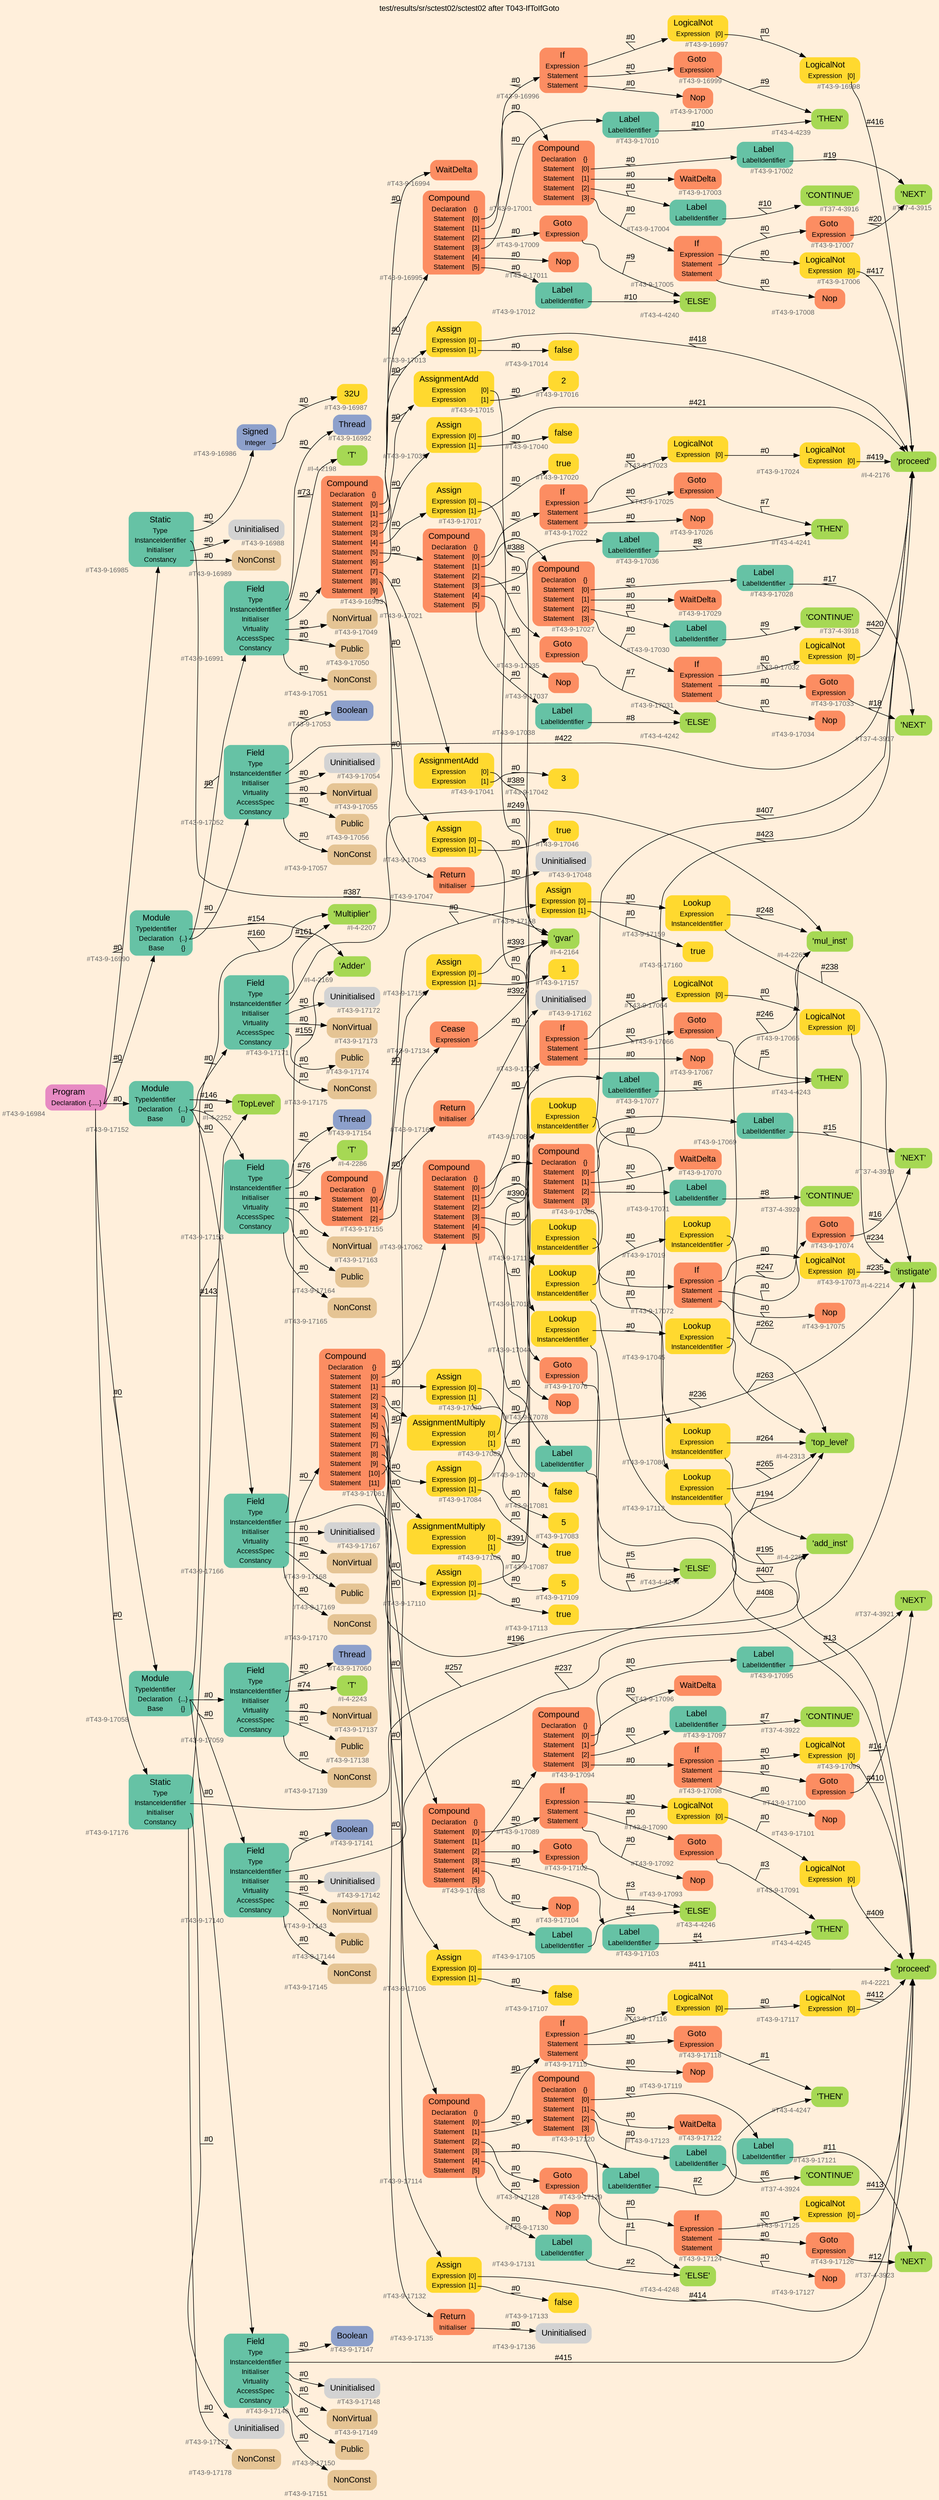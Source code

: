 digraph "test/results/sr/sctest02/sctest02 after T043-IfToIfGoto" {
label = "test/results/sr/sctest02/sctest02 after T043-IfToIfGoto"
labelloc = t
graph [
    rankdir = "LR"
    ranksep = 0.3
    bgcolor = antiquewhite1
    color = black
    fontcolor = black
    fontname = "Arial"
];
node [
    fontname = "Arial"
];
edge [
    fontname = "Arial"
];

// -------------------- node figure --------------------
// -------- block #T43-9-16984 ----------
"#T43-9-16984" [
    fillcolor = "/set28/4"
    xlabel = "#T43-9-16984"
    fontsize = "12"
    fontcolor = grey40
    shape = "plaintext"
    label = <<TABLE BORDER="0" CELLBORDER="0" CELLSPACING="0">
     <TR><TD><FONT COLOR="black" POINT-SIZE="15">Program</FONT></TD></TR>
     <TR><TD><FONT COLOR="black" POINT-SIZE="12">Declaration</FONT></TD><TD PORT="port0"><FONT COLOR="black" POINT-SIZE="12">{.....}</FONT></TD></TR>
    </TABLE>>
    style = "rounded,filled"
];

// -------- block #T43-9-16985 ----------
"#T43-9-16985" [
    fillcolor = "/set28/1"
    xlabel = "#T43-9-16985"
    fontsize = "12"
    fontcolor = grey40
    shape = "plaintext"
    label = <<TABLE BORDER="0" CELLBORDER="0" CELLSPACING="0">
     <TR><TD><FONT COLOR="black" POINT-SIZE="15">Static</FONT></TD></TR>
     <TR><TD><FONT COLOR="black" POINT-SIZE="12">Type</FONT></TD><TD PORT="port0"></TD></TR>
     <TR><TD><FONT COLOR="black" POINT-SIZE="12">InstanceIdentifier</FONT></TD><TD PORT="port1"></TD></TR>
     <TR><TD><FONT COLOR="black" POINT-SIZE="12">Initialiser</FONT></TD><TD PORT="port2"></TD></TR>
     <TR><TD><FONT COLOR="black" POINT-SIZE="12">Constancy</FONT></TD><TD PORT="port3"></TD></TR>
    </TABLE>>
    style = "rounded,filled"
];

// -------- block #T43-9-16986 ----------
"#T43-9-16986" [
    fillcolor = "/set28/3"
    xlabel = "#T43-9-16986"
    fontsize = "12"
    fontcolor = grey40
    shape = "plaintext"
    label = <<TABLE BORDER="0" CELLBORDER="0" CELLSPACING="0">
     <TR><TD><FONT COLOR="black" POINT-SIZE="15">Signed</FONT></TD></TR>
     <TR><TD><FONT COLOR="black" POINT-SIZE="12">Integer</FONT></TD><TD PORT="port0"></TD></TR>
    </TABLE>>
    style = "rounded,filled"
];

// -------- block #T43-9-16987 ----------
"#T43-9-16987" [
    fillcolor = "/set28/6"
    xlabel = "#T43-9-16987"
    fontsize = "12"
    fontcolor = grey40
    shape = "plaintext"
    label = <<TABLE BORDER="0" CELLBORDER="0" CELLSPACING="0">
     <TR><TD><FONT COLOR="black" POINT-SIZE="15">32U</FONT></TD></TR>
    </TABLE>>
    style = "rounded,filled"
];

// -------- block #I-4-2164 ----------
"#I-4-2164" [
    fillcolor = "/set28/5"
    xlabel = "#I-4-2164"
    fontsize = "12"
    fontcolor = grey40
    shape = "plaintext"
    label = <<TABLE BORDER="0" CELLBORDER="0" CELLSPACING="0">
     <TR><TD><FONT COLOR="black" POINT-SIZE="15">'gvar'</FONT></TD></TR>
    </TABLE>>
    style = "rounded,filled"
];

// -------- block #T43-9-16988 ----------
"#T43-9-16988" [
    xlabel = "#T43-9-16988"
    fontsize = "12"
    fontcolor = grey40
    shape = "plaintext"
    label = <<TABLE BORDER="0" CELLBORDER="0" CELLSPACING="0">
     <TR><TD><FONT COLOR="black" POINT-SIZE="15">Uninitialised</FONT></TD></TR>
    </TABLE>>
    style = "rounded,filled"
];

// -------- block #T43-9-16989 ----------
"#T43-9-16989" [
    fillcolor = "/set28/7"
    xlabel = "#T43-9-16989"
    fontsize = "12"
    fontcolor = grey40
    shape = "plaintext"
    label = <<TABLE BORDER="0" CELLBORDER="0" CELLSPACING="0">
     <TR><TD><FONT COLOR="black" POINT-SIZE="15">NonConst</FONT></TD></TR>
    </TABLE>>
    style = "rounded,filled"
];

// -------- block #T43-9-16990 ----------
"#T43-9-16990" [
    fillcolor = "/set28/1"
    xlabel = "#T43-9-16990"
    fontsize = "12"
    fontcolor = grey40
    shape = "plaintext"
    label = <<TABLE BORDER="0" CELLBORDER="0" CELLSPACING="0">
     <TR><TD><FONT COLOR="black" POINT-SIZE="15">Module</FONT></TD></TR>
     <TR><TD><FONT COLOR="black" POINT-SIZE="12">TypeIdentifier</FONT></TD><TD PORT="port0"></TD></TR>
     <TR><TD><FONT COLOR="black" POINT-SIZE="12">Declaration</FONT></TD><TD PORT="port1"><FONT COLOR="black" POINT-SIZE="12">{..}</FONT></TD></TR>
     <TR><TD><FONT COLOR="black" POINT-SIZE="12">Base</FONT></TD><TD PORT="port2"><FONT COLOR="black" POINT-SIZE="12">{}</FONT></TD></TR>
    </TABLE>>
    style = "rounded,filled"
];

// -------- block #I-4-2169 ----------
"#I-4-2169" [
    fillcolor = "/set28/5"
    xlabel = "#I-4-2169"
    fontsize = "12"
    fontcolor = grey40
    shape = "plaintext"
    label = <<TABLE BORDER="0" CELLBORDER="0" CELLSPACING="0">
     <TR><TD><FONT COLOR="black" POINT-SIZE="15">'Adder'</FONT></TD></TR>
    </TABLE>>
    style = "rounded,filled"
];

// -------- block #T43-9-16991 ----------
"#T43-9-16991" [
    fillcolor = "/set28/1"
    xlabel = "#T43-9-16991"
    fontsize = "12"
    fontcolor = grey40
    shape = "plaintext"
    label = <<TABLE BORDER="0" CELLBORDER="0" CELLSPACING="0">
     <TR><TD><FONT COLOR="black" POINT-SIZE="15">Field</FONT></TD></TR>
     <TR><TD><FONT COLOR="black" POINT-SIZE="12">Type</FONT></TD><TD PORT="port0"></TD></TR>
     <TR><TD><FONT COLOR="black" POINT-SIZE="12">InstanceIdentifier</FONT></TD><TD PORT="port1"></TD></TR>
     <TR><TD><FONT COLOR="black" POINT-SIZE="12">Initialiser</FONT></TD><TD PORT="port2"></TD></TR>
     <TR><TD><FONT COLOR="black" POINT-SIZE="12">Virtuality</FONT></TD><TD PORT="port3"></TD></TR>
     <TR><TD><FONT COLOR="black" POINT-SIZE="12">AccessSpec</FONT></TD><TD PORT="port4"></TD></TR>
     <TR><TD><FONT COLOR="black" POINT-SIZE="12">Constancy</FONT></TD><TD PORT="port5"></TD></TR>
    </TABLE>>
    style = "rounded,filled"
];

// -------- block #T43-9-16992 ----------
"#T43-9-16992" [
    fillcolor = "/set28/3"
    xlabel = "#T43-9-16992"
    fontsize = "12"
    fontcolor = grey40
    shape = "plaintext"
    label = <<TABLE BORDER="0" CELLBORDER="0" CELLSPACING="0">
     <TR><TD><FONT COLOR="black" POINT-SIZE="15">Thread</FONT></TD></TR>
    </TABLE>>
    style = "rounded,filled"
];

// -------- block #I-4-2198 ----------
"#I-4-2198" [
    fillcolor = "/set28/5"
    xlabel = "#I-4-2198"
    fontsize = "12"
    fontcolor = grey40
    shape = "plaintext"
    label = <<TABLE BORDER="0" CELLBORDER="0" CELLSPACING="0">
     <TR><TD><FONT COLOR="black" POINT-SIZE="15">'T'</FONT></TD></TR>
    </TABLE>>
    style = "rounded,filled"
];

// -------- block #T43-9-16993 ----------
"#T43-9-16993" [
    fillcolor = "/set28/2"
    xlabel = "#T43-9-16993"
    fontsize = "12"
    fontcolor = grey40
    shape = "plaintext"
    label = <<TABLE BORDER="0" CELLBORDER="0" CELLSPACING="0">
     <TR><TD><FONT COLOR="black" POINT-SIZE="15">Compound</FONT></TD></TR>
     <TR><TD><FONT COLOR="black" POINT-SIZE="12">Declaration</FONT></TD><TD PORT="port0"><FONT COLOR="black" POINT-SIZE="12">{}</FONT></TD></TR>
     <TR><TD><FONT COLOR="black" POINT-SIZE="12">Statement</FONT></TD><TD PORT="port1"><FONT COLOR="black" POINT-SIZE="12">[0]</FONT></TD></TR>
     <TR><TD><FONT COLOR="black" POINT-SIZE="12">Statement</FONT></TD><TD PORT="port2"><FONT COLOR="black" POINT-SIZE="12">[1]</FONT></TD></TR>
     <TR><TD><FONT COLOR="black" POINT-SIZE="12">Statement</FONT></TD><TD PORT="port3"><FONT COLOR="black" POINT-SIZE="12">[2]</FONT></TD></TR>
     <TR><TD><FONT COLOR="black" POINT-SIZE="12">Statement</FONT></TD><TD PORT="port4"><FONT COLOR="black" POINT-SIZE="12">[3]</FONT></TD></TR>
     <TR><TD><FONT COLOR="black" POINT-SIZE="12">Statement</FONT></TD><TD PORT="port5"><FONT COLOR="black" POINT-SIZE="12">[4]</FONT></TD></TR>
     <TR><TD><FONT COLOR="black" POINT-SIZE="12">Statement</FONT></TD><TD PORT="port6"><FONT COLOR="black" POINT-SIZE="12">[5]</FONT></TD></TR>
     <TR><TD><FONT COLOR="black" POINT-SIZE="12">Statement</FONT></TD><TD PORT="port7"><FONT COLOR="black" POINT-SIZE="12">[6]</FONT></TD></TR>
     <TR><TD><FONT COLOR="black" POINT-SIZE="12">Statement</FONT></TD><TD PORT="port8"><FONT COLOR="black" POINT-SIZE="12">[7]</FONT></TD></TR>
     <TR><TD><FONT COLOR="black" POINT-SIZE="12">Statement</FONT></TD><TD PORT="port9"><FONT COLOR="black" POINT-SIZE="12">[8]</FONT></TD></TR>
     <TR><TD><FONT COLOR="black" POINT-SIZE="12">Statement</FONT></TD><TD PORT="port10"><FONT COLOR="black" POINT-SIZE="12">[9]</FONT></TD></TR>
    </TABLE>>
    style = "rounded,filled"
];

// -------- block #T43-9-16994 ----------
"#T43-9-16994" [
    fillcolor = "/set28/2"
    xlabel = "#T43-9-16994"
    fontsize = "12"
    fontcolor = grey40
    shape = "plaintext"
    label = <<TABLE BORDER="0" CELLBORDER="0" CELLSPACING="0">
     <TR><TD><FONT COLOR="black" POINT-SIZE="15">WaitDelta</FONT></TD></TR>
    </TABLE>>
    style = "rounded,filled"
];

// -------- block #T43-9-16995 ----------
"#T43-9-16995" [
    fillcolor = "/set28/2"
    xlabel = "#T43-9-16995"
    fontsize = "12"
    fontcolor = grey40
    shape = "plaintext"
    label = <<TABLE BORDER="0" CELLBORDER="0" CELLSPACING="0">
     <TR><TD><FONT COLOR="black" POINT-SIZE="15">Compound</FONT></TD></TR>
     <TR><TD><FONT COLOR="black" POINT-SIZE="12">Declaration</FONT></TD><TD PORT="port0"><FONT COLOR="black" POINT-SIZE="12">{}</FONT></TD></TR>
     <TR><TD><FONT COLOR="black" POINT-SIZE="12">Statement</FONT></TD><TD PORT="port1"><FONT COLOR="black" POINT-SIZE="12">[0]</FONT></TD></TR>
     <TR><TD><FONT COLOR="black" POINT-SIZE="12">Statement</FONT></TD><TD PORT="port2"><FONT COLOR="black" POINT-SIZE="12">[1]</FONT></TD></TR>
     <TR><TD><FONT COLOR="black" POINT-SIZE="12">Statement</FONT></TD><TD PORT="port3"><FONT COLOR="black" POINT-SIZE="12">[2]</FONT></TD></TR>
     <TR><TD><FONT COLOR="black" POINT-SIZE="12">Statement</FONT></TD><TD PORT="port4"><FONT COLOR="black" POINT-SIZE="12">[3]</FONT></TD></TR>
     <TR><TD><FONT COLOR="black" POINT-SIZE="12">Statement</FONT></TD><TD PORT="port5"><FONT COLOR="black" POINT-SIZE="12">[4]</FONT></TD></TR>
     <TR><TD><FONT COLOR="black" POINT-SIZE="12">Statement</FONT></TD><TD PORT="port6"><FONT COLOR="black" POINT-SIZE="12">[5]</FONT></TD></TR>
    </TABLE>>
    style = "rounded,filled"
];

// -------- block #T43-9-16996 ----------
"#T43-9-16996" [
    fillcolor = "/set28/2"
    xlabel = "#T43-9-16996"
    fontsize = "12"
    fontcolor = grey40
    shape = "plaintext"
    label = <<TABLE BORDER="0" CELLBORDER="0" CELLSPACING="0">
     <TR><TD><FONT COLOR="black" POINT-SIZE="15">If</FONT></TD></TR>
     <TR><TD><FONT COLOR="black" POINT-SIZE="12">Expression</FONT></TD><TD PORT="port0"></TD></TR>
     <TR><TD><FONT COLOR="black" POINT-SIZE="12">Statement</FONT></TD><TD PORT="port1"></TD></TR>
     <TR><TD><FONT COLOR="black" POINT-SIZE="12">Statement</FONT></TD><TD PORT="port2"></TD></TR>
    </TABLE>>
    style = "rounded,filled"
];

// -------- block #T43-9-16997 ----------
"#T43-9-16997" [
    fillcolor = "/set28/6"
    xlabel = "#T43-9-16997"
    fontsize = "12"
    fontcolor = grey40
    shape = "plaintext"
    label = <<TABLE BORDER="0" CELLBORDER="0" CELLSPACING="0">
     <TR><TD><FONT COLOR="black" POINT-SIZE="15">LogicalNot</FONT></TD></TR>
     <TR><TD><FONT COLOR="black" POINT-SIZE="12">Expression</FONT></TD><TD PORT="port0"><FONT COLOR="black" POINT-SIZE="12">[0]</FONT></TD></TR>
    </TABLE>>
    style = "rounded,filled"
];

// -------- block #T43-9-16998 ----------
"#T43-9-16998" [
    fillcolor = "/set28/6"
    xlabel = "#T43-9-16998"
    fontsize = "12"
    fontcolor = grey40
    shape = "plaintext"
    label = <<TABLE BORDER="0" CELLBORDER="0" CELLSPACING="0">
     <TR><TD><FONT COLOR="black" POINT-SIZE="15">LogicalNot</FONT></TD></TR>
     <TR><TD><FONT COLOR="black" POINT-SIZE="12">Expression</FONT></TD><TD PORT="port0"><FONT COLOR="black" POINT-SIZE="12">[0]</FONT></TD></TR>
    </TABLE>>
    style = "rounded,filled"
];

// -------- block #I-4-2176 ----------
"#I-4-2176" [
    fillcolor = "/set28/5"
    xlabel = "#I-4-2176"
    fontsize = "12"
    fontcolor = grey40
    shape = "plaintext"
    label = <<TABLE BORDER="0" CELLBORDER="0" CELLSPACING="0">
     <TR><TD><FONT COLOR="black" POINT-SIZE="15">'proceed'</FONT></TD></TR>
    </TABLE>>
    style = "rounded,filled"
];

// -------- block #T43-9-16999 ----------
"#T43-9-16999" [
    fillcolor = "/set28/2"
    xlabel = "#T43-9-16999"
    fontsize = "12"
    fontcolor = grey40
    shape = "plaintext"
    label = <<TABLE BORDER="0" CELLBORDER="0" CELLSPACING="0">
     <TR><TD><FONT COLOR="black" POINT-SIZE="15">Goto</FONT></TD></TR>
     <TR><TD><FONT COLOR="black" POINT-SIZE="12">Expression</FONT></TD><TD PORT="port0"></TD></TR>
    </TABLE>>
    style = "rounded,filled"
];

// -------- block #T43-4-4239 ----------
"#T43-4-4239" [
    fillcolor = "/set28/5"
    xlabel = "#T43-4-4239"
    fontsize = "12"
    fontcolor = grey40
    shape = "plaintext"
    label = <<TABLE BORDER="0" CELLBORDER="0" CELLSPACING="0">
     <TR><TD><FONT COLOR="black" POINT-SIZE="15">'THEN'</FONT></TD></TR>
    </TABLE>>
    style = "rounded,filled"
];

// -------- block #T43-9-17000 ----------
"#T43-9-17000" [
    fillcolor = "/set28/2"
    xlabel = "#T43-9-17000"
    fontsize = "12"
    fontcolor = grey40
    shape = "plaintext"
    label = <<TABLE BORDER="0" CELLBORDER="0" CELLSPACING="0">
     <TR><TD><FONT COLOR="black" POINT-SIZE="15">Nop</FONT></TD></TR>
    </TABLE>>
    style = "rounded,filled"
];

// -------- block #T43-9-17001 ----------
"#T43-9-17001" [
    fillcolor = "/set28/2"
    xlabel = "#T43-9-17001"
    fontsize = "12"
    fontcolor = grey40
    shape = "plaintext"
    label = <<TABLE BORDER="0" CELLBORDER="0" CELLSPACING="0">
     <TR><TD><FONT COLOR="black" POINT-SIZE="15">Compound</FONT></TD></TR>
     <TR><TD><FONT COLOR="black" POINT-SIZE="12">Declaration</FONT></TD><TD PORT="port0"><FONT COLOR="black" POINT-SIZE="12">{}</FONT></TD></TR>
     <TR><TD><FONT COLOR="black" POINT-SIZE="12">Statement</FONT></TD><TD PORT="port1"><FONT COLOR="black" POINT-SIZE="12">[0]</FONT></TD></TR>
     <TR><TD><FONT COLOR="black" POINT-SIZE="12">Statement</FONT></TD><TD PORT="port2"><FONT COLOR="black" POINT-SIZE="12">[1]</FONT></TD></TR>
     <TR><TD><FONT COLOR="black" POINT-SIZE="12">Statement</FONT></TD><TD PORT="port3"><FONT COLOR="black" POINT-SIZE="12">[2]</FONT></TD></TR>
     <TR><TD><FONT COLOR="black" POINT-SIZE="12">Statement</FONT></TD><TD PORT="port4"><FONT COLOR="black" POINT-SIZE="12">[3]</FONT></TD></TR>
    </TABLE>>
    style = "rounded,filled"
];

// -------- block #T43-9-17002 ----------
"#T43-9-17002" [
    fillcolor = "/set28/1"
    xlabel = "#T43-9-17002"
    fontsize = "12"
    fontcolor = grey40
    shape = "plaintext"
    label = <<TABLE BORDER="0" CELLBORDER="0" CELLSPACING="0">
     <TR><TD><FONT COLOR="black" POINT-SIZE="15">Label</FONT></TD></TR>
     <TR><TD><FONT COLOR="black" POINT-SIZE="12">LabelIdentifier</FONT></TD><TD PORT="port0"></TD></TR>
    </TABLE>>
    style = "rounded,filled"
];

// -------- block #T37-4-3915 ----------
"#T37-4-3915" [
    fillcolor = "/set28/5"
    xlabel = "#T37-4-3915"
    fontsize = "12"
    fontcolor = grey40
    shape = "plaintext"
    label = <<TABLE BORDER="0" CELLBORDER="0" CELLSPACING="0">
     <TR><TD><FONT COLOR="black" POINT-SIZE="15">'NEXT'</FONT></TD></TR>
    </TABLE>>
    style = "rounded,filled"
];

// -------- block #T43-9-17003 ----------
"#T43-9-17003" [
    fillcolor = "/set28/2"
    xlabel = "#T43-9-17003"
    fontsize = "12"
    fontcolor = grey40
    shape = "plaintext"
    label = <<TABLE BORDER="0" CELLBORDER="0" CELLSPACING="0">
     <TR><TD><FONT COLOR="black" POINT-SIZE="15">WaitDelta</FONT></TD></TR>
    </TABLE>>
    style = "rounded,filled"
];

// -------- block #T43-9-17004 ----------
"#T43-9-17004" [
    fillcolor = "/set28/1"
    xlabel = "#T43-9-17004"
    fontsize = "12"
    fontcolor = grey40
    shape = "plaintext"
    label = <<TABLE BORDER="0" CELLBORDER="0" CELLSPACING="0">
     <TR><TD><FONT COLOR="black" POINT-SIZE="15">Label</FONT></TD></TR>
     <TR><TD><FONT COLOR="black" POINT-SIZE="12">LabelIdentifier</FONT></TD><TD PORT="port0"></TD></TR>
    </TABLE>>
    style = "rounded,filled"
];

// -------- block #T37-4-3916 ----------
"#T37-4-3916" [
    fillcolor = "/set28/5"
    xlabel = "#T37-4-3916"
    fontsize = "12"
    fontcolor = grey40
    shape = "plaintext"
    label = <<TABLE BORDER="0" CELLBORDER="0" CELLSPACING="0">
     <TR><TD><FONT COLOR="black" POINT-SIZE="15">'CONTINUE'</FONT></TD></TR>
    </TABLE>>
    style = "rounded,filled"
];

// -------- block #T43-9-17005 ----------
"#T43-9-17005" [
    fillcolor = "/set28/2"
    xlabel = "#T43-9-17005"
    fontsize = "12"
    fontcolor = grey40
    shape = "plaintext"
    label = <<TABLE BORDER="0" CELLBORDER="0" CELLSPACING="0">
     <TR><TD><FONT COLOR="black" POINT-SIZE="15">If</FONT></TD></TR>
     <TR><TD><FONT COLOR="black" POINT-SIZE="12">Expression</FONT></TD><TD PORT="port0"></TD></TR>
     <TR><TD><FONT COLOR="black" POINT-SIZE="12">Statement</FONT></TD><TD PORT="port1"></TD></TR>
     <TR><TD><FONT COLOR="black" POINT-SIZE="12">Statement</FONT></TD><TD PORT="port2"></TD></TR>
    </TABLE>>
    style = "rounded,filled"
];

// -------- block #T43-9-17006 ----------
"#T43-9-17006" [
    fillcolor = "/set28/6"
    xlabel = "#T43-9-17006"
    fontsize = "12"
    fontcolor = grey40
    shape = "plaintext"
    label = <<TABLE BORDER="0" CELLBORDER="0" CELLSPACING="0">
     <TR><TD><FONT COLOR="black" POINT-SIZE="15">LogicalNot</FONT></TD></TR>
     <TR><TD><FONT COLOR="black" POINT-SIZE="12">Expression</FONT></TD><TD PORT="port0"><FONT COLOR="black" POINT-SIZE="12">[0]</FONT></TD></TR>
    </TABLE>>
    style = "rounded,filled"
];

// -------- block #T43-9-17007 ----------
"#T43-9-17007" [
    fillcolor = "/set28/2"
    xlabel = "#T43-9-17007"
    fontsize = "12"
    fontcolor = grey40
    shape = "plaintext"
    label = <<TABLE BORDER="0" CELLBORDER="0" CELLSPACING="0">
     <TR><TD><FONT COLOR="black" POINT-SIZE="15">Goto</FONT></TD></TR>
     <TR><TD><FONT COLOR="black" POINT-SIZE="12">Expression</FONT></TD><TD PORT="port0"></TD></TR>
    </TABLE>>
    style = "rounded,filled"
];

// -------- block #T43-9-17008 ----------
"#T43-9-17008" [
    fillcolor = "/set28/2"
    xlabel = "#T43-9-17008"
    fontsize = "12"
    fontcolor = grey40
    shape = "plaintext"
    label = <<TABLE BORDER="0" CELLBORDER="0" CELLSPACING="0">
     <TR><TD><FONT COLOR="black" POINT-SIZE="15">Nop</FONT></TD></TR>
    </TABLE>>
    style = "rounded,filled"
];

// -------- block #T43-9-17009 ----------
"#T43-9-17009" [
    fillcolor = "/set28/2"
    xlabel = "#T43-9-17009"
    fontsize = "12"
    fontcolor = grey40
    shape = "plaintext"
    label = <<TABLE BORDER="0" CELLBORDER="0" CELLSPACING="0">
     <TR><TD><FONT COLOR="black" POINT-SIZE="15">Goto</FONT></TD></TR>
     <TR><TD><FONT COLOR="black" POINT-SIZE="12">Expression</FONT></TD><TD PORT="port0"></TD></TR>
    </TABLE>>
    style = "rounded,filled"
];

// -------- block #T43-4-4240 ----------
"#T43-4-4240" [
    fillcolor = "/set28/5"
    xlabel = "#T43-4-4240"
    fontsize = "12"
    fontcolor = grey40
    shape = "plaintext"
    label = <<TABLE BORDER="0" CELLBORDER="0" CELLSPACING="0">
     <TR><TD><FONT COLOR="black" POINT-SIZE="15">'ELSE'</FONT></TD></TR>
    </TABLE>>
    style = "rounded,filled"
];

// -------- block #T43-9-17010 ----------
"#T43-9-17010" [
    fillcolor = "/set28/1"
    xlabel = "#T43-9-17010"
    fontsize = "12"
    fontcolor = grey40
    shape = "plaintext"
    label = <<TABLE BORDER="0" CELLBORDER="0" CELLSPACING="0">
     <TR><TD><FONT COLOR="black" POINT-SIZE="15">Label</FONT></TD></TR>
     <TR><TD><FONT COLOR="black" POINT-SIZE="12">LabelIdentifier</FONT></TD><TD PORT="port0"></TD></TR>
    </TABLE>>
    style = "rounded,filled"
];

// -------- block #T43-9-17011 ----------
"#T43-9-17011" [
    fillcolor = "/set28/2"
    xlabel = "#T43-9-17011"
    fontsize = "12"
    fontcolor = grey40
    shape = "plaintext"
    label = <<TABLE BORDER="0" CELLBORDER="0" CELLSPACING="0">
     <TR><TD><FONT COLOR="black" POINT-SIZE="15">Nop</FONT></TD></TR>
    </TABLE>>
    style = "rounded,filled"
];

// -------- block #T43-9-17012 ----------
"#T43-9-17012" [
    fillcolor = "/set28/1"
    xlabel = "#T43-9-17012"
    fontsize = "12"
    fontcolor = grey40
    shape = "plaintext"
    label = <<TABLE BORDER="0" CELLBORDER="0" CELLSPACING="0">
     <TR><TD><FONT COLOR="black" POINT-SIZE="15">Label</FONT></TD></TR>
     <TR><TD><FONT COLOR="black" POINT-SIZE="12">LabelIdentifier</FONT></TD><TD PORT="port0"></TD></TR>
    </TABLE>>
    style = "rounded,filled"
];

// -------- block #T43-9-17013 ----------
"#T43-9-17013" [
    fillcolor = "/set28/6"
    xlabel = "#T43-9-17013"
    fontsize = "12"
    fontcolor = grey40
    shape = "plaintext"
    label = <<TABLE BORDER="0" CELLBORDER="0" CELLSPACING="0">
     <TR><TD><FONT COLOR="black" POINT-SIZE="15">Assign</FONT></TD></TR>
     <TR><TD><FONT COLOR="black" POINT-SIZE="12">Expression</FONT></TD><TD PORT="port0"><FONT COLOR="black" POINT-SIZE="12">[0]</FONT></TD></TR>
     <TR><TD><FONT COLOR="black" POINT-SIZE="12">Expression</FONT></TD><TD PORT="port1"><FONT COLOR="black" POINT-SIZE="12">[1]</FONT></TD></TR>
    </TABLE>>
    style = "rounded,filled"
];

// -------- block #T43-9-17014 ----------
"#T43-9-17014" [
    fillcolor = "/set28/6"
    xlabel = "#T43-9-17014"
    fontsize = "12"
    fontcolor = grey40
    shape = "plaintext"
    label = <<TABLE BORDER="0" CELLBORDER="0" CELLSPACING="0">
     <TR><TD><FONT COLOR="black" POINT-SIZE="15">false</FONT></TD></TR>
    </TABLE>>
    style = "rounded,filled"
];

// -------- block #T43-9-17015 ----------
"#T43-9-17015" [
    fillcolor = "/set28/6"
    xlabel = "#T43-9-17015"
    fontsize = "12"
    fontcolor = grey40
    shape = "plaintext"
    label = <<TABLE BORDER="0" CELLBORDER="0" CELLSPACING="0">
     <TR><TD><FONT COLOR="black" POINT-SIZE="15">AssignmentAdd</FONT></TD></TR>
     <TR><TD><FONT COLOR="black" POINT-SIZE="12">Expression</FONT></TD><TD PORT="port0"><FONT COLOR="black" POINT-SIZE="12">[0]</FONT></TD></TR>
     <TR><TD><FONT COLOR="black" POINT-SIZE="12">Expression</FONT></TD><TD PORT="port1"><FONT COLOR="black" POINT-SIZE="12">[1]</FONT></TD></TR>
    </TABLE>>
    style = "rounded,filled"
];

// -------- block #T43-9-17016 ----------
"#T43-9-17016" [
    fillcolor = "/set28/6"
    xlabel = "#T43-9-17016"
    fontsize = "12"
    fontcolor = grey40
    shape = "plaintext"
    label = <<TABLE BORDER="0" CELLBORDER="0" CELLSPACING="0">
     <TR><TD><FONT COLOR="black" POINT-SIZE="15">2</FONT></TD></TR>
    </TABLE>>
    style = "rounded,filled"
];

// -------- block #T43-9-17017 ----------
"#T43-9-17017" [
    fillcolor = "/set28/6"
    xlabel = "#T43-9-17017"
    fontsize = "12"
    fontcolor = grey40
    shape = "plaintext"
    label = <<TABLE BORDER="0" CELLBORDER="0" CELLSPACING="0">
     <TR><TD><FONT COLOR="black" POINT-SIZE="15">Assign</FONT></TD></TR>
     <TR><TD><FONT COLOR="black" POINT-SIZE="12">Expression</FONT></TD><TD PORT="port0"><FONT COLOR="black" POINT-SIZE="12">[0]</FONT></TD></TR>
     <TR><TD><FONT COLOR="black" POINT-SIZE="12">Expression</FONT></TD><TD PORT="port1"><FONT COLOR="black" POINT-SIZE="12">[1]</FONT></TD></TR>
    </TABLE>>
    style = "rounded,filled"
];

// -------- block #T43-9-17018 ----------
"#T43-9-17018" [
    fillcolor = "/set28/6"
    xlabel = "#T43-9-17018"
    fontsize = "12"
    fontcolor = grey40
    shape = "plaintext"
    label = <<TABLE BORDER="0" CELLBORDER="0" CELLSPACING="0">
     <TR><TD><FONT COLOR="black" POINT-SIZE="15">Lookup</FONT></TD></TR>
     <TR><TD><FONT COLOR="black" POINT-SIZE="12">Expression</FONT></TD><TD PORT="port0"></TD></TR>
     <TR><TD><FONT COLOR="black" POINT-SIZE="12">InstanceIdentifier</FONT></TD><TD PORT="port1"></TD></TR>
    </TABLE>>
    style = "rounded,filled"
];

// -------- block #T43-9-17019 ----------
"#T43-9-17019" [
    fillcolor = "/set28/6"
    xlabel = "#T43-9-17019"
    fontsize = "12"
    fontcolor = grey40
    shape = "plaintext"
    label = <<TABLE BORDER="0" CELLBORDER="0" CELLSPACING="0">
     <TR><TD><FONT COLOR="black" POINT-SIZE="15">Lookup</FONT></TD></TR>
     <TR><TD><FONT COLOR="black" POINT-SIZE="12">Expression</FONT></TD><TD PORT="port0"></TD></TR>
     <TR><TD><FONT COLOR="black" POINT-SIZE="12">InstanceIdentifier</FONT></TD><TD PORT="port1"></TD></TR>
    </TABLE>>
    style = "rounded,filled"
];

// -------- block #I-4-2313 ----------
"#I-4-2313" [
    fillcolor = "/set28/5"
    xlabel = "#I-4-2313"
    fontsize = "12"
    fontcolor = grey40
    shape = "plaintext"
    label = <<TABLE BORDER="0" CELLBORDER="0" CELLSPACING="0">
     <TR><TD><FONT COLOR="black" POINT-SIZE="15">'top_level'</FONT></TD></TR>
    </TABLE>>
    style = "rounded,filled"
];

// -------- block #I-4-2265 ----------
"#I-4-2265" [
    fillcolor = "/set28/5"
    xlabel = "#I-4-2265"
    fontsize = "12"
    fontcolor = grey40
    shape = "plaintext"
    label = <<TABLE BORDER="0" CELLBORDER="0" CELLSPACING="0">
     <TR><TD><FONT COLOR="black" POINT-SIZE="15">'mul_inst'</FONT></TD></TR>
    </TABLE>>
    style = "rounded,filled"
];

// -------- block #I-4-2221 ----------
"#I-4-2221" [
    fillcolor = "/set28/5"
    xlabel = "#I-4-2221"
    fontsize = "12"
    fontcolor = grey40
    shape = "plaintext"
    label = <<TABLE BORDER="0" CELLBORDER="0" CELLSPACING="0">
     <TR><TD><FONT COLOR="black" POINT-SIZE="15">'proceed'</FONT></TD></TR>
    </TABLE>>
    style = "rounded,filled"
];

// -------- block #T43-9-17020 ----------
"#T43-9-17020" [
    fillcolor = "/set28/6"
    xlabel = "#T43-9-17020"
    fontsize = "12"
    fontcolor = grey40
    shape = "plaintext"
    label = <<TABLE BORDER="0" CELLBORDER="0" CELLSPACING="0">
     <TR><TD><FONT COLOR="black" POINT-SIZE="15">true</FONT></TD></TR>
    </TABLE>>
    style = "rounded,filled"
];

// -------- block #T43-9-17021 ----------
"#T43-9-17021" [
    fillcolor = "/set28/2"
    xlabel = "#T43-9-17021"
    fontsize = "12"
    fontcolor = grey40
    shape = "plaintext"
    label = <<TABLE BORDER="0" CELLBORDER="0" CELLSPACING="0">
     <TR><TD><FONT COLOR="black" POINT-SIZE="15">Compound</FONT></TD></TR>
     <TR><TD><FONT COLOR="black" POINT-SIZE="12">Declaration</FONT></TD><TD PORT="port0"><FONT COLOR="black" POINT-SIZE="12">{}</FONT></TD></TR>
     <TR><TD><FONT COLOR="black" POINT-SIZE="12">Statement</FONT></TD><TD PORT="port1"><FONT COLOR="black" POINT-SIZE="12">[0]</FONT></TD></TR>
     <TR><TD><FONT COLOR="black" POINT-SIZE="12">Statement</FONT></TD><TD PORT="port2"><FONT COLOR="black" POINT-SIZE="12">[1]</FONT></TD></TR>
     <TR><TD><FONT COLOR="black" POINT-SIZE="12">Statement</FONT></TD><TD PORT="port3"><FONT COLOR="black" POINT-SIZE="12">[2]</FONT></TD></TR>
     <TR><TD><FONT COLOR="black" POINT-SIZE="12">Statement</FONT></TD><TD PORT="port4"><FONT COLOR="black" POINT-SIZE="12">[3]</FONT></TD></TR>
     <TR><TD><FONT COLOR="black" POINT-SIZE="12">Statement</FONT></TD><TD PORT="port5"><FONT COLOR="black" POINT-SIZE="12">[4]</FONT></TD></TR>
     <TR><TD><FONT COLOR="black" POINT-SIZE="12">Statement</FONT></TD><TD PORT="port6"><FONT COLOR="black" POINT-SIZE="12">[5]</FONT></TD></TR>
    </TABLE>>
    style = "rounded,filled"
];

// -------- block #T43-9-17022 ----------
"#T43-9-17022" [
    fillcolor = "/set28/2"
    xlabel = "#T43-9-17022"
    fontsize = "12"
    fontcolor = grey40
    shape = "plaintext"
    label = <<TABLE BORDER="0" CELLBORDER="0" CELLSPACING="0">
     <TR><TD><FONT COLOR="black" POINT-SIZE="15">If</FONT></TD></TR>
     <TR><TD><FONT COLOR="black" POINT-SIZE="12">Expression</FONT></TD><TD PORT="port0"></TD></TR>
     <TR><TD><FONT COLOR="black" POINT-SIZE="12">Statement</FONT></TD><TD PORT="port1"></TD></TR>
     <TR><TD><FONT COLOR="black" POINT-SIZE="12">Statement</FONT></TD><TD PORT="port2"></TD></TR>
    </TABLE>>
    style = "rounded,filled"
];

// -------- block #T43-9-17023 ----------
"#T43-9-17023" [
    fillcolor = "/set28/6"
    xlabel = "#T43-9-17023"
    fontsize = "12"
    fontcolor = grey40
    shape = "plaintext"
    label = <<TABLE BORDER="0" CELLBORDER="0" CELLSPACING="0">
     <TR><TD><FONT COLOR="black" POINT-SIZE="15">LogicalNot</FONT></TD></TR>
     <TR><TD><FONT COLOR="black" POINT-SIZE="12">Expression</FONT></TD><TD PORT="port0"><FONT COLOR="black" POINT-SIZE="12">[0]</FONT></TD></TR>
    </TABLE>>
    style = "rounded,filled"
];

// -------- block #T43-9-17024 ----------
"#T43-9-17024" [
    fillcolor = "/set28/6"
    xlabel = "#T43-9-17024"
    fontsize = "12"
    fontcolor = grey40
    shape = "plaintext"
    label = <<TABLE BORDER="0" CELLBORDER="0" CELLSPACING="0">
     <TR><TD><FONT COLOR="black" POINT-SIZE="15">LogicalNot</FONT></TD></TR>
     <TR><TD><FONT COLOR="black" POINT-SIZE="12">Expression</FONT></TD><TD PORT="port0"><FONT COLOR="black" POINT-SIZE="12">[0]</FONT></TD></TR>
    </TABLE>>
    style = "rounded,filled"
];

// -------- block #T43-9-17025 ----------
"#T43-9-17025" [
    fillcolor = "/set28/2"
    xlabel = "#T43-9-17025"
    fontsize = "12"
    fontcolor = grey40
    shape = "plaintext"
    label = <<TABLE BORDER="0" CELLBORDER="0" CELLSPACING="0">
     <TR><TD><FONT COLOR="black" POINT-SIZE="15">Goto</FONT></TD></TR>
     <TR><TD><FONT COLOR="black" POINT-SIZE="12">Expression</FONT></TD><TD PORT="port0"></TD></TR>
    </TABLE>>
    style = "rounded,filled"
];

// -------- block #T43-4-4241 ----------
"#T43-4-4241" [
    fillcolor = "/set28/5"
    xlabel = "#T43-4-4241"
    fontsize = "12"
    fontcolor = grey40
    shape = "plaintext"
    label = <<TABLE BORDER="0" CELLBORDER="0" CELLSPACING="0">
     <TR><TD><FONT COLOR="black" POINT-SIZE="15">'THEN'</FONT></TD></TR>
    </TABLE>>
    style = "rounded,filled"
];

// -------- block #T43-9-17026 ----------
"#T43-9-17026" [
    fillcolor = "/set28/2"
    xlabel = "#T43-9-17026"
    fontsize = "12"
    fontcolor = grey40
    shape = "plaintext"
    label = <<TABLE BORDER="0" CELLBORDER="0" CELLSPACING="0">
     <TR><TD><FONT COLOR="black" POINT-SIZE="15">Nop</FONT></TD></TR>
    </TABLE>>
    style = "rounded,filled"
];

// -------- block #T43-9-17027 ----------
"#T43-9-17027" [
    fillcolor = "/set28/2"
    xlabel = "#T43-9-17027"
    fontsize = "12"
    fontcolor = grey40
    shape = "plaintext"
    label = <<TABLE BORDER="0" CELLBORDER="0" CELLSPACING="0">
     <TR><TD><FONT COLOR="black" POINT-SIZE="15">Compound</FONT></TD></TR>
     <TR><TD><FONT COLOR="black" POINT-SIZE="12">Declaration</FONT></TD><TD PORT="port0"><FONT COLOR="black" POINT-SIZE="12">{}</FONT></TD></TR>
     <TR><TD><FONT COLOR="black" POINT-SIZE="12">Statement</FONT></TD><TD PORT="port1"><FONT COLOR="black" POINT-SIZE="12">[0]</FONT></TD></TR>
     <TR><TD><FONT COLOR="black" POINT-SIZE="12">Statement</FONT></TD><TD PORT="port2"><FONT COLOR="black" POINT-SIZE="12">[1]</FONT></TD></TR>
     <TR><TD><FONT COLOR="black" POINT-SIZE="12">Statement</FONT></TD><TD PORT="port3"><FONT COLOR="black" POINT-SIZE="12">[2]</FONT></TD></TR>
     <TR><TD><FONT COLOR="black" POINT-SIZE="12">Statement</FONT></TD><TD PORT="port4"><FONT COLOR="black" POINT-SIZE="12">[3]</FONT></TD></TR>
    </TABLE>>
    style = "rounded,filled"
];

// -------- block #T43-9-17028 ----------
"#T43-9-17028" [
    fillcolor = "/set28/1"
    xlabel = "#T43-9-17028"
    fontsize = "12"
    fontcolor = grey40
    shape = "plaintext"
    label = <<TABLE BORDER="0" CELLBORDER="0" CELLSPACING="0">
     <TR><TD><FONT COLOR="black" POINT-SIZE="15">Label</FONT></TD></TR>
     <TR><TD><FONT COLOR="black" POINT-SIZE="12">LabelIdentifier</FONT></TD><TD PORT="port0"></TD></TR>
    </TABLE>>
    style = "rounded,filled"
];

// -------- block #T37-4-3917 ----------
"#T37-4-3917" [
    fillcolor = "/set28/5"
    xlabel = "#T37-4-3917"
    fontsize = "12"
    fontcolor = grey40
    shape = "plaintext"
    label = <<TABLE BORDER="0" CELLBORDER="0" CELLSPACING="0">
     <TR><TD><FONT COLOR="black" POINT-SIZE="15">'NEXT'</FONT></TD></TR>
    </TABLE>>
    style = "rounded,filled"
];

// -------- block #T43-9-17029 ----------
"#T43-9-17029" [
    fillcolor = "/set28/2"
    xlabel = "#T43-9-17029"
    fontsize = "12"
    fontcolor = grey40
    shape = "plaintext"
    label = <<TABLE BORDER="0" CELLBORDER="0" CELLSPACING="0">
     <TR><TD><FONT COLOR="black" POINT-SIZE="15">WaitDelta</FONT></TD></TR>
    </TABLE>>
    style = "rounded,filled"
];

// -------- block #T43-9-17030 ----------
"#T43-9-17030" [
    fillcolor = "/set28/1"
    xlabel = "#T43-9-17030"
    fontsize = "12"
    fontcolor = grey40
    shape = "plaintext"
    label = <<TABLE BORDER="0" CELLBORDER="0" CELLSPACING="0">
     <TR><TD><FONT COLOR="black" POINT-SIZE="15">Label</FONT></TD></TR>
     <TR><TD><FONT COLOR="black" POINT-SIZE="12">LabelIdentifier</FONT></TD><TD PORT="port0"></TD></TR>
    </TABLE>>
    style = "rounded,filled"
];

// -------- block #T37-4-3918 ----------
"#T37-4-3918" [
    fillcolor = "/set28/5"
    xlabel = "#T37-4-3918"
    fontsize = "12"
    fontcolor = grey40
    shape = "plaintext"
    label = <<TABLE BORDER="0" CELLBORDER="0" CELLSPACING="0">
     <TR><TD><FONT COLOR="black" POINT-SIZE="15">'CONTINUE'</FONT></TD></TR>
    </TABLE>>
    style = "rounded,filled"
];

// -------- block #T43-9-17031 ----------
"#T43-9-17031" [
    fillcolor = "/set28/2"
    xlabel = "#T43-9-17031"
    fontsize = "12"
    fontcolor = grey40
    shape = "plaintext"
    label = <<TABLE BORDER="0" CELLBORDER="0" CELLSPACING="0">
     <TR><TD><FONT COLOR="black" POINT-SIZE="15">If</FONT></TD></TR>
     <TR><TD><FONT COLOR="black" POINT-SIZE="12">Expression</FONT></TD><TD PORT="port0"></TD></TR>
     <TR><TD><FONT COLOR="black" POINT-SIZE="12">Statement</FONT></TD><TD PORT="port1"></TD></TR>
     <TR><TD><FONT COLOR="black" POINT-SIZE="12">Statement</FONT></TD><TD PORT="port2"></TD></TR>
    </TABLE>>
    style = "rounded,filled"
];

// -------- block #T43-9-17032 ----------
"#T43-9-17032" [
    fillcolor = "/set28/6"
    xlabel = "#T43-9-17032"
    fontsize = "12"
    fontcolor = grey40
    shape = "plaintext"
    label = <<TABLE BORDER="0" CELLBORDER="0" CELLSPACING="0">
     <TR><TD><FONT COLOR="black" POINT-SIZE="15">LogicalNot</FONT></TD></TR>
     <TR><TD><FONT COLOR="black" POINT-SIZE="12">Expression</FONT></TD><TD PORT="port0"><FONT COLOR="black" POINT-SIZE="12">[0]</FONT></TD></TR>
    </TABLE>>
    style = "rounded,filled"
];

// -------- block #T43-9-17033 ----------
"#T43-9-17033" [
    fillcolor = "/set28/2"
    xlabel = "#T43-9-17033"
    fontsize = "12"
    fontcolor = grey40
    shape = "plaintext"
    label = <<TABLE BORDER="0" CELLBORDER="0" CELLSPACING="0">
     <TR><TD><FONT COLOR="black" POINT-SIZE="15">Goto</FONT></TD></TR>
     <TR><TD><FONT COLOR="black" POINT-SIZE="12">Expression</FONT></TD><TD PORT="port0"></TD></TR>
    </TABLE>>
    style = "rounded,filled"
];

// -------- block #T43-9-17034 ----------
"#T43-9-17034" [
    fillcolor = "/set28/2"
    xlabel = "#T43-9-17034"
    fontsize = "12"
    fontcolor = grey40
    shape = "plaintext"
    label = <<TABLE BORDER="0" CELLBORDER="0" CELLSPACING="0">
     <TR><TD><FONT COLOR="black" POINT-SIZE="15">Nop</FONT></TD></TR>
    </TABLE>>
    style = "rounded,filled"
];

// -------- block #T43-9-17035 ----------
"#T43-9-17035" [
    fillcolor = "/set28/2"
    xlabel = "#T43-9-17035"
    fontsize = "12"
    fontcolor = grey40
    shape = "plaintext"
    label = <<TABLE BORDER="0" CELLBORDER="0" CELLSPACING="0">
     <TR><TD><FONT COLOR="black" POINT-SIZE="15">Goto</FONT></TD></TR>
     <TR><TD><FONT COLOR="black" POINT-SIZE="12">Expression</FONT></TD><TD PORT="port0"></TD></TR>
    </TABLE>>
    style = "rounded,filled"
];

// -------- block #T43-4-4242 ----------
"#T43-4-4242" [
    fillcolor = "/set28/5"
    xlabel = "#T43-4-4242"
    fontsize = "12"
    fontcolor = grey40
    shape = "plaintext"
    label = <<TABLE BORDER="0" CELLBORDER="0" CELLSPACING="0">
     <TR><TD><FONT COLOR="black" POINT-SIZE="15">'ELSE'</FONT></TD></TR>
    </TABLE>>
    style = "rounded,filled"
];

// -------- block #T43-9-17036 ----------
"#T43-9-17036" [
    fillcolor = "/set28/1"
    xlabel = "#T43-9-17036"
    fontsize = "12"
    fontcolor = grey40
    shape = "plaintext"
    label = <<TABLE BORDER="0" CELLBORDER="0" CELLSPACING="0">
     <TR><TD><FONT COLOR="black" POINT-SIZE="15">Label</FONT></TD></TR>
     <TR><TD><FONT COLOR="black" POINT-SIZE="12">LabelIdentifier</FONT></TD><TD PORT="port0"></TD></TR>
    </TABLE>>
    style = "rounded,filled"
];

// -------- block #T43-9-17037 ----------
"#T43-9-17037" [
    fillcolor = "/set28/2"
    xlabel = "#T43-9-17037"
    fontsize = "12"
    fontcolor = grey40
    shape = "plaintext"
    label = <<TABLE BORDER="0" CELLBORDER="0" CELLSPACING="0">
     <TR><TD><FONT COLOR="black" POINT-SIZE="15">Nop</FONT></TD></TR>
    </TABLE>>
    style = "rounded,filled"
];

// -------- block #T43-9-17038 ----------
"#T43-9-17038" [
    fillcolor = "/set28/1"
    xlabel = "#T43-9-17038"
    fontsize = "12"
    fontcolor = grey40
    shape = "plaintext"
    label = <<TABLE BORDER="0" CELLBORDER="0" CELLSPACING="0">
     <TR><TD><FONT COLOR="black" POINT-SIZE="15">Label</FONT></TD></TR>
     <TR><TD><FONT COLOR="black" POINT-SIZE="12">LabelIdentifier</FONT></TD><TD PORT="port0"></TD></TR>
    </TABLE>>
    style = "rounded,filled"
];

// -------- block #T43-9-17039 ----------
"#T43-9-17039" [
    fillcolor = "/set28/6"
    xlabel = "#T43-9-17039"
    fontsize = "12"
    fontcolor = grey40
    shape = "plaintext"
    label = <<TABLE BORDER="0" CELLBORDER="0" CELLSPACING="0">
     <TR><TD><FONT COLOR="black" POINT-SIZE="15">Assign</FONT></TD></TR>
     <TR><TD><FONT COLOR="black" POINT-SIZE="12">Expression</FONT></TD><TD PORT="port0"><FONT COLOR="black" POINT-SIZE="12">[0]</FONT></TD></TR>
     <TR><TD><FONT COLOR="black" POINT-SIZE="12">Expression</FONT></TD><TD PORT="port1"><FONT COLOR="black" POINT-SIZE="12">[1]</FONT></TD></TR>
    </TABLE>>
    style = "rounded,filled"
];

// -------- block #T43-9-17040 ----------
"#T43-9-17040" [
    fillcolor = "/set28/6"
    xlabel = "#T43-9-17040"
    fontsize = "12"
    fontcolor = grey40
    shape = "plaintext"
    label = <<TABLE BORDER="0" CELLBORDER="0" CELLSPACING="0">
     <TR><TD><FONT COLOR="black" POINT-SIZE="15">false</FONT></TD></TR>
    </TABLE>>
    style = "rounded,filled"
];

// -------- block #T43-9-17041 ----------
"#T43-9-17041" [
    fillcolor = "/set28/6"
    xlabel = "#T43-9-17041"
    fontsize = "12"
    fontcolor = grey40
    shape = "plaintext"
    label = <<TABLE BORDER="0" CELLBORDER="0" CELLSPACING="0">
     <TR><TD><FONT COLOR="black" POINT-SIZE="15">AssignmentAdd</FONT></TD></TR>
     <TR><TD><FONT COLOR="black" POINT-SIZE="12">Expression</FONT></TD><TD PORT="port0"><FONT COLOR="black" POINT-SIZE="12">[0]</FONT></TD></TR>
     <TR><TD><FONT COLOR="black" POINT-SIZE="12">Expression</FONT></TD><TD PORT="port1"><FONT COLOR="black" POINT-SIZE="12">[1]</FONT></TD></TR>
    </TABLE>>
    style = "rounded,filled"
];

// -------- block #T43-9-17042 ----------
"#T43-9-17042" [
    fillcolor = "/set28/6"
    xlabel = "#T43-9-17042"
    fontsize = "12"
    fontcolor = grey40
    shape = "plaintext"
    label = <<TABLE BORDER="0" CELLBORDER="0" CELLSPACING="0">
     <TR><TD><FONT COLOR="black" POINT-SIZE="15">3</FONT></TD></TR>
    </TABLE>>
    style = "rounded,filled"
];

// -------- block #T43-9-17043 ----------
"#T43-9-17043" [
    fillcolor = "/set28/6"
    xlabel = "#T43-9-17043"
    fontsize = "12"
    fontcolor = grey40
    shape = "plaintext"
    label = <<TABLE BORDER="0" CELLBORDER="0" CELLSPACING="0">
     <TR><TD><FONT COLOR="black" POINT-SIZE="15">Assign</FONT></TD></TR>
     <TR><TD><FONT COLOR="black" POINT-SIZE="12">Expression</FONT></TD><TD PORT="port0"><FONT COLOR="black" POINT-SIZE="12">[0]</FONT></TD></TR>
     <TR><TD><FONT COLOR="black" POINT-SIZE="12">Expression</FONT></TD><TD PORT="port1"><FONT COLOR="black" POINT-SIZE="12">[1]</FONT></TD></TR>
    </TABLE>>
    style = "rounded,filled"
];

// -------- block #T43-9-17044 ----------
"#T43-9-17044" [
    fillcolor = "/set28/6"
    xlabel = "#T43-9-17044"
    fontsize = "12"
    fontcolor = grey40
    shape = "plaintext"
    label = <<TABLE BORDER="0" CELLBORDER="0" CELLSPACING="0">
     <TR><TD><FONT COLOR="black" POINT-SIZE="15">Lookup</FONT></TD></TR>
     <TR><TD><FONT COLOR="black" POINT-SIZE="12">Expression</FONT></TD><TD PORT="port0"></TD></TR>
     <TR><TD><FONT COLOR="black" POINT-SIZE="12">InstanceIdentifier</FONT></TD><TD PORT="port1"></TD></TR>
    </TABLE>>
    style = "rounded,filled"
];

// -------- block #T43-9-17045 ----------
"#T43-9-17045" [
    fillcolor = "/set28/6"
    xlabel = "#T43-9-17045"
    fontsize = "12"
    fontcolor = grey40
    shape = "plaintext"
    label = <<TABLE BORDER="0" CELLBORDER="0" CELLSPACING="0">
     <TR><TD><FONT COLOR="black" POINT-SIZE="15">Lookup</FONT></TD></TR>
     <TR><TD><FONT COLOR="black" POINT-SIZE="12">Expression</FONT></TD><TD PORT="port0"></TD></TR>
     <TR><TD><FONT COLOR="black" POINT-SIZE="12">InstanceIdentifier</FONT></TD><TD PORT="port1"></TD></TR>
    </TABLE>>
    style = "rounded,filled"
];

// -------- block #T43-9-17046 ----------
"#T43-9-17046" [
    fillcolor = "/set28/6"
    xlabel = "#T43-9-17046"
    fontsize = "12"
    fontcolor = grey40
    shape = "plaintext"
    label = <<TABLE BORDER="0" CELLBORDER="0" CELLSPACING="0">
     <TR><TD><FONT COLOR="black" POINT-SIZE="15">true</FONT></TD></TR>
    </TABLE>>
    style = "rounded,filled"
];

// -------- block #T43-9-17047 ----------
"#T43-9-17047" [
    fillcolor = "/set28/2"
    xlabel = "#T43-9-17047"
    fontsize = "12"
    fontcolor = grey40
    shape = "plaintext"
    label = <<TABLE BORDER="0" CELLBORDER="0" CELLSPACING="0">
     <TR><TD><FONT COLOR="black" POINT-SIZE="15">Return</FONT></TD></TR>
     <TR><TD><FONT COLOR="black" POINT-SIZE="12">Initialiser</FONT></TD><TD PORT="port0"></TD></TR>
    </TABLE>>
    style = "rounded,filled"
];

// -------- block #T43-9-17048 ----------
"#T43-9-17048" [
    xlabel = "#T43-9-17048"
    fontsize = "12"
    fontcolor = grey40
    shape = "plaintext"
    label = <<TABLE BORDER="0" CELLBORDER="0" CELLSPACING="0">
     <TR><TD><FONT COLOR="black" POINT-SIZE="15">Uninitialised</FONT></TD></TR>
    </TABLE>>
    style = "rounded,filled"
];

// -------- block #T43-9-17049 ----------
"#T43-9-17049" [
    fillcolor = "/set28/7"
    xlabel = "#T43-9-17049"
    fontsize = "12"
    fontcolor = grey40
    shape = "plaintext"
    label = <<TABLE BORDER="0" CELLBORDER="0" CELLSPACING="0">
     <TR><TD><FONT COLOR="black" POINT-SIZE="15">NonVirtual</FONT></TD></TR>
    </TABLE>>
    style = "rounded,filled"
];

// -------- block #T43-9-17050 ----------
"#T43-9-17050" [
    fillcolor = "/set28/7"
    xlabel = "#T43-9-17050"
    fontsize = "12"
    fontcolor = grey40
    shape = "plaintext"
    label = <<TABLE BORDER="0" CELLBORDER="0" CELLSPACING="0">
     <TR><TD><FONT COLOR="black" POINT-SIZE="15">Public</FONT></TD></TR>
    </TABLE>>
    style = "rounded,filled"
];

// -------- block #T43-9-17051 ----------
"#T43-9-17051" [
    fillcolor = "/set28/7"
    xlabel = "#T43-9-17051"
    fontsize = "12"
    fontcolor = grey40
    shape = "plaintext"
    label = <<TABLE BORDER="0" CELLBORDER="0" CELLSPACING="0">
     <TR><TD><FONT COLOR="black" POINT-SIZE="15">NonConst</FONT></TD></TR>
    </TABLE>>
    style = "rounded,filled"
];

// -------- block #T43-9-17052 ----------
"#T43-9-17052" [
    fillcolor = "/set28/1"
    xlabel = "#T43-9-17052"
    fontsize = "12"
    fontcolor = grey40
    shape = "plaintext"
    label = <<TABLE BORDER="0" CELLBORDER="0" CELLSPACING="0">
     <TR><TD><FONT COLOR="black" POINT-SIZE="15">Field</FONT></TD></TR>
     <TR><TD><FONT COLOR="black" POINT-SIZE="12">Type</FONT></TD><TD PORT="port0"></TD></TR>
     <TR><TD><FONT COLOR="black" POINT-SIZE="12">InstanceIdentifier</FONT></TD><TD PORT="port1"></TD></TR>
     <TR><TD><FONT COLOR="black" POINT-SIZE="12">Initialiser</FONT></TD><TD PORT="port2"></TD></TR>
     <TR><TD><FONT COLOR="black" POINT-SIZE="12">Virtuality</FONT></TD><TD PORT="port3"></TD></TR>
     <TR><TD><FONT COLOR="black" POINT-SIZE="12">AccessSpec</FONT></TD><TD PORT="port4"></TD></TR>
     <TR><TD><FONT COLOR="black" POINT-SIZE="12">Constancy</FONT></TD><TD PORT="port5"></TD></TR>
    </TABLE>>
    style = "rounded,filled"
];

// -------- block #T43-9-17053 ----------
"#T43-9-17053" [
    fillcolor = "/set28/3"
    xlabel = "#T43-9-17053"
    fontsize = "12"
    fontcolor = grey40
    shape = "plaintext"
    label = <<TABLE BORDER="0" CELLBORDER="0" CELLSPACING="0">
     <TR><TD><FONT COLOR="black" POINT-SIZE="15">Boolean</FONT></TD></TR>
    </TABLE>>
    style = "rounded,filled"
];

// -------- block #T43-9-17054 ----------
"#T43-9-17054" [
    xlabel = "#T43-9-17054"
    fontsize = "12"
    fontcolor = grey40
    shape = "plaintext"
    label = <<TABLE BORDER="0" CELLBORDER="0" CELLSPACING="0">
     <TR><TD><FONT COLOR="black" POINT-SIZE="15">Uninitialised</FONT></TD></TR>
    </TABLE>>
    style = "rounded,filled"
];

// -------- block #T43-9-17055 ----------
"#T43-9-17055" [
    fillcolor = "/set28/7"
    xlabel = "#T43-9-17055"
    fontsize = "12"
    fontcolor = grey40
    shape = "plaintext"
    label = <<TABLE BORDER="0" CELLBORDER="0" CELLSPACING="0">
     <TR><TD><FONT COLOR="black" POINT-SIZE="15">NonVirtual</FONT></TD></TR>
    </TABLE>>
    style = "rounded,filled"
];

// -------- block #T43-9-17056 ----------
"#T43-9-17056" [
    fillcolor = "/set28/7"
    xlabel = "#T43-9-17056"
    fontsize = "12"
    fontcolor = grey40
    shape = "plaintext"
    label = <<TABLE BORDER="0" CELLBORDER="0" CELLSPACING="0">
     <TR><TD><FONT COLOR="black" POINT-SIZE="15">Public</FONT></TD></TR>
    </TABLE>>
    style = "rounded,filled"
];

// -------- block #T43-9-17057 ----------
"#T43-9-17057" [
    fillcolor = "/set28/7"
    xlabel = "#T43-9-17057"
    fontsize = "12"
    fontcolor = grey40
    shape = "plaintext"
    label = <<TABLE BORDER="0" CELLBORDER="0" CELLSPACING="0">
     <TR><TD><FONT COLOR="black" POINT-SIZE="15">NonConst</FONT></TD></TR>
    </TABLE>>
    style = "rounded,filled"
];

// -------- block #T43-9-17058 ----------
"#T43-9-17058" [
    fillcolor = "/set28/1"
    xlabel = "#T43-9-17058"
    fontsize = "12"
    fontcolor = grey40
    shape = "plaintext"
    label = <<TABLE BORDER="0" CELLBORDER="0" CELLSPACING="0">
     <TR><TD><FONT COLOR="black" POINT-SIZE="15">Module</FONT></TD></TR>
     <TR><TD><FONT COLOR="black" POINT-SIZE="12">TypeIdentifier</FONT></TD><TD PORT="port0"></TD></TR>
     <TR><TD><FONT COLOR="black" POINT-SIZE="12">Declaration</FONT></TD><TD PORT="port1"><FONT COLOR="black" POINT-SIZE="12">{...}</FONT></TD></TR>
     <TR><TD><FONT COLOR="black" POINT-SIZE="12">Base</FONT></TD><TD PORT="port2"><FONT COLOR="black" POINT-SIZE="12">{}</FONT></TD></TR>
    </TABLE>>
    style = "rounded,filled"
];

// -------- block #I-4-2207 ----------
"#I-4-2207" [
    fillcolor = "/set28/5"
    xlabel = "#I-4-2207"
    fontsize = "12"
    fontcolor = grey40
    shape = "plaintext"
    label = <<TABLE BORDER="0" CELLBORDER="0" CELLSPACING="0">
     <TR><TD><FONT COLOR="black" POINT-SIZE="15">'Multiplier'</FONT></TD></TR>
    </TABLE>>
    style = "rounded,filled"
];

// -------- block #T43-9-17059 ----------
"#T43-9-17059" [
    fillcolor = "/set28/1"
    xlabel = "#T43-9-17059"
    fontsize = "12"
    fontcolor = grey40
    shape = "plaintext"
    label = <<TABLE BORDER="0" CELLBORDER="0" CELLSPACING="0">
     <TR><TD><FONT COLOR="black" POINT-SIZE="15">Field</FONT></TD></TR>
     <TR><TD><FONT COLOR="black" POINT-SIZE="12">Type</FONT></TD><TD PORT="port0"></TD></TR>
     <TR><TD><FONT COLOR="black" POINT-SIZE="12">InstanceIdentifier</FONT></TD><TD PORT="port1"></TD></TR>
     <TR><TD><FONT COLOR="black" POINT-SIZE="12">Initialiser</FONT></TD><TD PORT="port2"></TD></TR>
     <TR><TD><FONT COLOR="black" POINT-SIZE="12">Virtuality</FONT></TD><TD PORT="port3"></TD></TR>
     <TR><TD><FONT COLOR="black" POINT-SIZE="12">AccessSpec</FONT></TD><TD PORT="port4"></TD></TR>
     <TR><TD><FONT COLOR="black" POINT-SIZE="12">Constancy</FONT></TD><TD PORT="port5"></TD></TR>
    </TABLE>>
    style = "rounded,filled"
];

// -------- block #T43-9-17060 ----------
"#T43-9-17060" [
    fillcolor = "/set28/3"
    xlabel = "#T43-9-17060"
    fontsize = "12"
    fontcolor = grey40
    shape = "plaintext"
    label = <<TABLE BORDER="0" CELLBORDER="0" CELLSPACING="0">
     <TR><TD><FONT COLOR="black" POINT-SIZE="15">Thread</FONT></TD></TR>
    </TABLE>>
    style = "rounded,filled"
];

// -------- block #I-4-2243 ----------
"#I-4-2243" [
    fillcolor = "/set28/5"
    xlabel = "#I-4-2243"
    fontsize = "12"
    fontcolor = grey40
    shape = "plaintext"
    label = <<TABLE BORDER="0" CELLBORDER="0" CELLSPACING="0">
     <TR><TD><FONT COLOR="black" POINT-SIZE="15">'T'</FONT></TD></TR>
    </TABLE>>
    style = "rounded,filled"
];

// -------- block #T43-9-17061 ----------
"#T43-9-17061" [
    fillcolor = "/set28/2"
    xlabel = "#T43-9-17061"
    fontsize = "12"
    fontcolor = grey40
    shape = "plaintext"
    label = <<TABLE BORDER="0" CELLBORDER="0" CELLSPACING="0">
     <TR><TD><FONT COLOR="black" POINT-SIZE="15">Compound</FONT></TD></TR>
     <TR><TD><FONT COLOR="black" POINT-SIZE="12">Declaration</FONT></TD><TD PORT="port0"><FONT COLOR="black" POINT-SIZE="12">{}</FONT></TD></TR>
     <TR><TD><FONT COLOR="black" POINT-SIZE="12">Statement</FONT></TD><TD PORT="port1"><FONT COLOR="black" POINT-SIZE="12">[0]</FONT></TD></TR>
     <TR><TD><FONT COLOR="black" POINT-SIZE="12">Statement</FONT></TD><TD PORT="port2"><FONT COLOR="black" POINT-SIZE="12">[1]</FONT></TD></TR>
     <TR><TD><FONT COLOR="black" POINT-SIZE="12">Statement</FONT></TD><TD PORT="port3"><FONT COLOR="black" POINT-SIZE="12">[2]</FONT></TD></TR>
     <TR><TD><FONT COLOR="black" POINT-SIZE="12">Statement</FONT></TD><TD PORT="port4"><FONT COLOR="black" POINT-SIZE="12">[3]</FONT></TD></TR>
     <TR><TD><FONT COLOR="black" POINT-SIZE="12">Statement</FONT></TD><TD PORT="port5"><FONT COLOR="black" POINT-SIZE="12">[4]</FONT></TD></TR>
     <TR><TD><FONT COLOR="black" POINT-SIZE="12">Statement</FONT></TD><TD PORT="port6"><FONT COLOR="black" POINT-SIZE="12">[5]</FONT></TD></TR>
     <TR><TD><FONT COLOR="black" POINT-SIZE="12">Statement</FONT></TD><TD PORT="port7"><FONT COLOR="black" POINT-SIZE="12">[6]</FONT></TD></TR>
     <TR><TD><FONT COLOR="black" POINT-SIZE="12">Statement</FONT></TD><TD PORT="port8"><FONT COLOR="black" POINT-SIZE="12">[7]</FONT></TD></TR>
     <TR><TD><FONT COLOR="black" POINT-SIZE="12">Statement</FONT></TD><TD PORT="port9"><FONT COLOR="black" POINT-SIZE="12">[8]</FONT></TD></TR>
     <TR><TD><FONT COLOR="black" POINT-SIZE="12">Statement</FONT></TD><TD PORT="port10"><FONT COLOR="black" POINT-SIZE="12">[9]</FONT></TD></TR>
     <TR><TD><FONT COLOR="black" POINT-SIZE="12">Statement</FONT></TD><TD PORT="port11"><FONT COLOR="black" POINT-SIZE="12">[10]</FONT></TD></TR>
     <TR><TD><FONT COLOR="black" POINT-SIZE="12">Statement</FONT></TD><TD PORT="port12"><FONT COLOR="black" POINT-SIZE="12">[11]</FONT></TD></TR>
    </TABLE>>
    style = "rounded,filled"
];

// -------- block #T43-9-17062 ----------
"#T43-9-17062" [
    fillcolor = "/set28/2"
    xlabel = "#T43-9-17062"
    fontsize = "12"
    fontcolor = grey40
    shape = "plaintext"
    label = <<TABLE BORDER="0" CELLBORDER="0" CELLSPACING="0">
     <TR><TD><FONT COLOR="black" POINT-SIZE="15">Compound</FONT></TD></TR>
     <TR><TD><FONT COLOR="black" POINT-SIZE="12">Declaration</FONT></TD><TD PORT="port0"><FONT COLOR="black" POINT-SIZE="12">{}</FONT></TD></TR>
     <TR><TD><FONT COLOR="black" POINT-SIZE="12">Statement</FONT></TD><TD PORT="port1"><FONT COLOR="black" POINT-SIZE="12">[0]</FONT></TD></TR>
     <TR><TD><FONT COLOR="black" POINT-SIZE="12">Statement</FONT></TD><TD PORT="port2"><FONT COLOR="black" POINT-SIZE="12">[1]</FONT></TD></TR>
     <TR><TD><FONT COLOR="black" POINT-SIZE="12">Statement</FONT></TD><TD PORT="port3"><FONT COLOR="black" POINT-SIZE="12">[2]</FONT></TD></TR>
     <TR><TD><FONT COLOR="black" POINT-SIZE="12">Statement</FONT></TD><TD PORT="port4"><FONT COLOR="black" POINT-SIZE="12">[3]</FONT></TD></TR>
     <TR><TD><FONT COLOR="black" POINT-SIZE="12">Statement</FONT></TD><TD PORT="port5"><FONT COLOR="black" POINT-SIZE="12">[4]</FONT></TD></TR>
     <TR><TD><FONT COLOR="black" POINT-SIZE="12">Statement</FONT></TD><TD PORT="port6"><FONT COLOR="black" POINT-SIZE="12">[5]</FONT></TD></TR>
    </TABLE>>
    style = "rounded,filled"
];

// -------- block #T43-9-17063 ----------
"#T43-9-17063" [
    fillcolor = "/set28/2"
    xlabel = "#T43-9-17063"
    fontsize = "12"
    fontcolor = grey40
    shape = "plaintext"
    label = <<TABLE BORDER="0" CELLBORDER="0" CELLSPACING="0">
     <TR><TD><FONT COLOR="black" POINT-SIZE="15">If</FONT></TD></TR>
     <TR><TD><FONT COLOR="black" POINT-SIZE="12">Expression</FONT></TD><TD PORT="port0"></TD></TR>
     <TR><TD><FONT COLOR="black" POINT-SIZE="12">Statement</FONT></TD><TD PORT="port1"></TD></TR>
     <TR><TD><FONT COLOR="black" POINT-SIZE="12">Statement</FONT></TD><TD PORT="port2"></TD></TR>
    </TABLE>>
    style = "rounded,filled"
];

// -------- block #T43-9-17064 ----------
"#T43-9-17064" [
    fillcolor = "/set28/6"
    xlabel = "#T43-9-17064"
    fontsize = "12"
    fontcolor = grey40
    shape = "plaintext"
    label = <<TABLE BORDER="0" CELLBORDER="0" CELLSPACING="0">
     <TR><TD><FONT COLOR="black" POINT-SIZE="15">LogicalNot</FONT></TD></TR>
     <TR><TD><FONT COLOR="black" POINT-SIZE="12">Expression</FONT></TD><TD PORT="port0"><FONT COLOR="black" POINT-SIZE="12">[0]</FONT></TD></TR>
    </TABLE>>
    style = "rounded,filled"
];

// -------- block #T43-9-17065 ----------
"#T43-9-17065" [
    fillcolor = "/set28/6"
    xlabel = "#T43-9-17065"
    fontsize = "12"
    fontcolor = grey40
    shape = "plaintext"
    label = <<TABLE BORDER="0" CELLBORDER="0" CELLSPACING="0">
     <TR><TD><FONT COLOR="black" POINT-SIZE="15">LogicalNot</FONT></TD></TR>
     <TR><TD><FONT COLOR="black" POINT-SIZE="12">Expression</FONT></TD><TD PORT="port0"><FONT COLOR="black" POINT-SIZE="12">[0]</FONT></TD></TR>
    </TABLE>>
    style = "rounded,filled"
];

// -------- block #I-4-2214 ----------
"#I-4-2214" [
    fillcolor = "/set28/5"
    xlabel = "#I-4-2214"
    fontsize = "12"
    fontcolor = grey40
    shape = "plaintext"
    label = <<TABLE BORDER="0" CELLBORDER="0" CELLSPACING="0">
     <TR><TD><FONT COLOR="black" POINT-SIZE="15">'instigate'</FONT></TD></TR>
    </TABLE>>
    style = "rounded,filled"
];

// -------- block #T43-9-17066 ----------
"#T43-9-17066" [
    fillcolor = "/set28/2"
    xlabel = "#T43-9-17066"
    fontsize = "12"
    fontcolor = grey40
    shape = "plaintext"
    label = <<TABLE BORDER="0" CELLBORDER="0" CELLSPACING="0">
     <TR><TD><FONT COLOR="black" POINT-SIZE="15">Goto</FONT></TD></TR>
     <TR><TD><FONT COLOR="black" POINT-SIZE="12">Expression</FONT></TD><TD PORT="port0"></TD></TR>
    </TABLE>>
    style = "rounded,filled"
];

// -------- block #T43-4-4243 ----------
"#T43-4-4243" [
    fillcolor = "/set28/5"
    xlabel = "#T43-4-4243"
    fontsize = "12"
    fontcolor = grey40
    shape = "plaintext"
    label = <<TABLE BORDER="0" CELLBORDER="0" CELLSPACING="0">
     <TR><TD><FONT COLOR="black" POINT-SIZE="15">'THEN'</FONT></TD></TR>
    </TABLE>>
    style = "rounded,filled"
];

// -------- block #T43-9-17067 ----------
"#T43-9-17067" [
    fillcolor = "/set28/2"
    xlabel = "#T43-9-17067"
    fontsize = "12"
    fontcolor = grey40
    shape = "plaintext"
    label = <<TABLE BORDER="0" CELLBORDER="0" CELLSPACING="0">
     <TR><TD><FONT COLOR="black" POINT-SIZE="15">Nop</FONT></TD></TR>
    </TABLE>>
    style = "rounded,filled"
];

// -------- block #T43-9-17068 ----------
"#T43-9-17068" [
    fillcolor = "/set28/2"
    xlabel = "#T43-9-17068"
    fontsize = "12"
    fontcolor = grey40
    shape = "plaintext"
    label = <<TABLE BORDER="0" CELLBORDER="0" CELLSPACING="0">
     <TR><TD><FONT COLOR="black" POINT-SIZE="15">Compound</FONT></TD></TR>
     <TR><TD><FONT COLOR="black" POINT-SIZE="12">Declaration</FONT></TD><TD PORT="port0"><FONT COLOR="black" POINT-SIZE="12">{}</FONT></TD></TR>
     <TR><TD><FONT COLOR="black" POINT-SIZE="12">Statement</FONT></TD><TD PORT="port1"><FONT COLOR="black" POINT-SIZE="12">[0]</FONT></TD></TR>
     <TR><TD><FONT COLOR="black" POINT-SIZE="12">Statement</FONT></TD><TD PORT="port2"><FONT COLOR="black" POINT-SIZE="12">[1]</FONT></TD></TR>
     <TR><TD><FONT COLOR="black" POINT-SIZE="12">Statement</FONT></TD><TD PORT="port3"><FONT COLOR="black" POINT-SIZE="12">[2]</FONT></TD></TR>
     <TR><TD><FONT COLOR="black" POINT-SIZE="12">Statement</FONT></TD><TD PORT="port4"><FONT COLOR="black" POINT-SIZE="12">[3]</FONT></TD></TR>
    </TABLE>>
    style = "rounded,filled"
];

// -------- block #T43-9-17069 ----------
"#T43-9-17069" [
    fillcolor = "/set28/1"
    xlabel = "#T43-9-17069"
    fontsize = "12"
    fontcolor = grey40
    shape = "plaintext"
    label = <<TABLE BORDER="0" CELLBORDER="0" CELLSPACING="0">
     <TR><TD><FONT COLOR="black" POINT-SIZE="15">Label</FONT></TD></TR>
     <TR><TD><FONT COLOR="black" POINT-SIZE="12">LabelIdentifier</FONT></TD><TD PORT="port0"></TD></TR>
    </TABLE>>
    style = "rounded,filled"
];

// -------- block #T37-4-3919 ----------
"#T37-4-3919" [
    fillcolor = "/set28/5"
    xlabel = "#T37-4-3919"
    fontsize = "12"
    fontcolor = grey40
    shape = "plaintext"
    label = <<TABLE BORDER="0" CELLBORDER="0" CELLSPACING="0">
     <TR><TD><FONT COLOR="black" POINT-SIZE="15">'NEXT'</FONT></TD></TR>
    </TABLE>>
    style = "rounded,filled"
];

// -------- block #T43-9-17070 ----------
"#T43-9-17070" [
    fillcolor = "/set28/2"
    xlabel = "#T43-9-17070"
    fontsize = "12"
    fontcolor = grey40
    shape = "plaintext"
    label = <<TABLE BORDER="0" CELLBORDER="0" CELLSPACING="0">
     <TR><TD><FONT COLOR="black" POINT-SIZE="15">WaitDelta</FONT></TD></TR>
    </TABLE>>
    style = "rounded,filled"
];

// -------- block #T43-9-17071 ----------
"#T43-9-17071" [
    fillcolor = "/set28/1"
    xlabel = "#T43-9-17071"
    fontsize = "12"
    fontcolor = grey40
    shape = "plaintext"
    label = <<TABLE BORDER="0" CELLBORDER="0" CELLSPACING="0">
     <TR><TD><FONT COLOR="black" POINT-SIZE="15">Label</FONT></TD></TR>
     <TR><TD><FONT COLOR="black" POINT-SIZE="12">LabelIdentifier</FONT></TD><TD PORT="port0"></TD></TR>
    </TABLE>>
    style = "rounded,filled"
];

// -------- block #T37-4-3920 ----------
"#T37-4-3920" [
    fillcolor = "/set28/5"
    xlabel = "#T37-4-3920"
    fontsize = "12"
    fontcolor = grey40
    shape = "plaintext"
    label = <<TABLE BORDER="0" CELLBORDER="0" CELLSPACING="0">
     <TR><TD><FONT COLOR="black" POINT-SIZE="15">'CONTINUE'</FONT></TD></TR>
    </TABLE>>
    style = "rounded,filled"
];

// -------- block #T43-9-17072 ----------
"#T43-9-17072" [
    fillcolor = "/set28/2"
    xlabel = "#T43-9-17072"
    fontsize = "12"
    fontcolor = grey40
    shape = "plaintext"
    label = <<TABLE BORDER="0" CELLBORDER="0" CELLSPACING="0">
     <TR><TD><FONT COLOR="black" POINT-SIZE="15">If</FONT></TD></TR>
     <TR><TD><FONT COLOR="black" POINT-SIZE="12">Expression</FONT></TD><TD PORT="port0"></TD></TR>
     <TR><TD><FONT COLOR="black" POINT-SIZE="12">Statement</FONT></TD><TD PORT="port1"></TD></TR>
     <TR><TD><FONT COLOR="black" POINT-SIZE="12">Statement</FONT></TD><TD PORT="port2"></TD></TR>
    </TABLE>>
    style = "rounded,filled"
];

// -------- block #T43-9-17073 ----------
"#T43-9-17073" [
    fillcolor = "/set28/6"
    xlabel = "#T43-9-17073"
    fontsize = "12"
    fontcolor = grey40
    shape = "plaintext"
    label = <<TABLE BORDER="0" CELLBORDER="0" CELLSPACING="0">
     <TR><TD><FONT COLOR="black" POINT-SIZE="15">LogicalNot</FONT></TD></TR>
     <TR><TD><FONT COLOR="black" POINT-SIZE="12">Expression</FONT></TD><TD PORT="port0"><FONT COLOR="black" POINT-SIZE="12">[0]</FONT></TD></TR>
    </TABLE>>
    style = "rounded,filled"
];

// -------- block #T43-9-17074 ----------
"#T43-9-17074" [
    fillcolor = "/set28/2"
    xlabel = "#T43-9-17074"
    fontsize = "12"
    fontcolor = grey40
    shape = "plaintext"
    label = <<TABLE BORDER="0" CELLBORDER="0" CELLSPACING="0">
     <TR><TD><FONT COLOR="black" POINT-SIZE="15">Goto</FONT></TD></TR>
     <TR><TD><FONT COLOR="black" POINT-SIZE="12">Expression</FONT></TD><TD PORT="port0"></TD></TR>
    </TABLE>>
    style = "rounded,filled"
];

// -------- block #T43-9-17075 ----------
"#T43-9-17075" [
    fillcolor = "/set28/2"
    xlabel = "#T43-9-17075"
    fontsize = "12"
    fontcolor = grey40
    shape = "plaintext"
    label = <<TABLE BORDER="0" CELLBORDER="0" CELLSPACING="0">
     <TR><TD><FONT COLOR="black" POINT-SIZE="15">Nop</FONT></TD></TR>
    </TABLE>>
    style = "rounded,filled"
];

// -------- block #T43-9-17076 ----------
"#T43-9-17076" [
    fillcolor = "/set28/2"
    xlabel = "#T43-9-17076"
    fontsize = "12"
    fontcolor = grey40
    shape = "plaintext"
    label = <<TABLE BORDER="0" CELLBORDER="0" CELLSPACING="0">
     <TR><TD><FONT COLOR="black" POINT-SIZE="15">Goto</FONT></TD></TR>
     <TR><TD><FONT COLOR="black" POINT-SIZE="12">Expression</FONT></TD><TD PORT="port0"></TD></TR>
    </TABLE>>
    style = "rounded,filled"
];

// -------- block #T43-4-4244 ----------
"#T43-4-4244" [
    fillcolor = "/set28/5"
    xlabel = "#T43-4-4244"
    fontsize = "12"
    fontcolor = grey40
    shape = "plaintext"
    label = <<TABLE BORDER="0" CELLBORDER="0" CELLSPACING="0">
     <TR><TD><FONT COLOR="black" POINT-SIZE="15">'ELSE'</FONT></TD></TR>
    </TABLE>>
    style = "rounded,filled"
];

// -------- block #T43-9-17077 ----------
"#T43-9-17077" [
    fillcolor = "/set28/1"
    xlabel = "#T43-9-17077"
    fontsize = "12"
    fontcolor = grey40
    shape = "plaintext"
    label = <<TABLE BORDER="0" CELLBORDER="0" CELLSPACING="0">
     <TR><TD><FONT COLOR="black" POINT-SIZE="15">Label</FONT></TD></TR>
     <TR><TD><FONT COLOR="black" POINT-SIZE="12">LabelIdentifier</FONT></TD><TD PORT="port0"></TD></TR>
    </TABLE>>
    style = "rounded,filled"
];

// -------- block #T43-9-17078 ----------
"#T43-9-17078" [
    fillcolor = "/set28/2"
    xlabel = "#T43-9-17078"
    fontsize = "12"
    fontcolor = grey40
    shape = "plaintext"
    label = <<TABLE BORDER="0" CELLBORDER="0" CELLSPACING="0">
     <TR><TD><FONT COLOR="black" POINT-SIZE="15">Nop</FONT></TD></TR>
    </TABLE>>
    style = "rounded,filled"
];

// -------- block #T43-9-17079 ----------
"#T43-9-17079" [
    fillcolor = "/set28/1"
    xlabel = "#T43-9-17079"
    fontsize = "12"
    fontcolor = grey40
    shape = "plaintext"
    label = <<TABLE BORDER="0" CELLBORDER="0" CELLSPACING="0">
     <TR><TD><FONT COLOR="black" POINT-SIZE="15">Label</FONT></TD></TR>
     <TR><TD><FONT COLOR="black" POINT-SIZE="12">LabelIdentifier</FONT></TD><TD PORT="port0"></TD></TR>
    </TABLE>>
    style = "rounded,filled"
];

// -------- block #T43-9-17080 ----------
"#T43-9-17080" [
    fillcolor = "/set28/6"
    xlabel = "#T43-9-17080"
    fontsize = "12"
    fontcolor = grey40
    shape = "plaintext"
    label = <<TABLE BORDER="0" CELLBORDER="0" CELLSPACING="0">
     <TR><TD><FONT COLOR="black" POINT-SIZE="15">Assign</FONT></TD></TR>
     <TR><TD><FONT COLOR="black" POINT-SIZE="12">Expression</FONT></TD><TD PORT="port0"><FONT COLOR="black" POINT-SIZE="12">[0]</FONT></TD></TR>
     <TR><TD><FONT COLOR="black" POINT-SIZE="12">Expression</FONT></TD><TD PORT="port1"><FONT COLOR="black" POINT-SIZE="12">[1]</FONT></TD></TR>
    </TABLE>>
    style = "rounded,filled"
];

// -------- block #T43-9-17081 ----------
"#T43-9-17081" [
    fillcolor = "/set28/6"
    xlabel = "#T43-9-17081"
    fontsize = "12"
    fontcolor = grey40
    shape = "plaintext"
    label = <<TABLE BORDER="0" CELLBORDER="0" CELLSPACING="0">
     <TR><TD><FONT COLOR="black" POINT-SIZE="15">false</FONT></TD></TR>
    </TABLE>>
    style = "rounded,filled"
];

// -------- block #T43-9-17082 ----------
"#T43-9-17082" [
    fillcolor = "/set28/6"
    xlabel = "#T43-9-17082"
    fontsize = "12"
    fontcolor = grey40
    shape = "plaintext"
    label = <<TABLE BORDER="0" CELLBORDER="0" CELLSPACING="0">
     <TR><TD><FONT COLOR="black" POINT-SIZE="15">AssignmentMultiply</FONT></TD></TR>
     <TR><TD><FONT COLOR="black" POINT-SIZE="12">Expression</FONT></TD><TD PORT="port0"><FONT COLOR="black" POINT-SIZE="12">[0]</FONT></TD></TR>
     <TR><TD><FONT COLOR="black" POINT-SIZE="12">Expression</FONT></TD><TD PORT="port1"><FONT COLOR="black" POINT-SIZE="12">[1]</FONT></TD></TR>
    </TABLE>>
    style = "rounded,filled"
];

// -------- block #T43-9-17083 ----------
"#T43-9-17083" [
    fillcolor = "/set28/6"
    xlabel = "#T43-9-17083"
    fontsize = "12"
    fontcolor = grey40
    shape = "plaintext"
    label = <<TABLE BORDER="0" CELLBORDER="0" CELLSPACING="0">
     <TR><TD><FONT COLOR="black" POINT-SIZE="15">5</FONT></TD></TR>
    </TABLE>>
    style = "rounded,filled"
];

// -------- block #T43-9-17084 ----------
"#T43-9-17084" [
    fillcolor = "/set28/6"
    xlabel = "#T43-9-17084"
    fontsize = "12"
    fontcolor = grey40
    shape = "plaintext"
    label = <<TABLE BORDER="0" CELLBORDER="0" CELLSPACING="0">
     <TR><TD><FONT COLOR="black" POINT-SIZE="15">Assign</FONT></TD></TR>
     <TR><TD><FONT COLOR="black" POINT-SIZE="12">Expression</FONT></TD><TD PORT="port0"><FONT COLOR="black" POINT-SIZE="12">[0]</FONT></TD></TR>
     <TR><TD><FONT COLOR="black" POINT-SIZE="12">Expression</FONT></TD><TD PORT="port1"><FONT COLOR="black" POINT-SIZE="12">[1]</FONT></TD></TR>
    </TABLE>>
    style = "rounded,filled"
];

// -------- block #T43-9-17085 ----------
"#T43-9-17085" [
    fillcolor = "/set28/6"
    xlabel = "#T43-9-17085"
    fontsize = "12"
    fontcolor = grey40
    shape = "plaintext"
    label = <<TABLE BORDER="0" CELLBORDER="0" CELLSPACING="0">
     <TR><TD><FONT COLOR="black" POINT-SIZE="15">Lookup</FONT></TD></TR>
     <TR><TD><FONT COLOR="black" POINT-SIZE="12">Expression</FONT></TD><TD PORT="port0"></TD></TR>
     <TR><TD><FONT COLOR="black" POINT-SIZE="12">InstanceIdentifier</FONT></TD><TD PORT="port1"></TD></TR>
    </TABLE>>
    style = "rounded,filled"
];

// -------- block #T43-9-17086 ----------
"#T43-9-17086" [
    fillcolor = "/set28/6"
    xlabel = "#T43-9-17086"
    fontsize = "12"
    fontcolor = grey40
    shape = "plaintext"
    label = <<TABLE BORDER="0" CELLBORDER="0" CELLSPACING="0">
     <TR><TD><FONT COLOR="black" POINT-SIZE="15">Lookup</FONT></TD></TR>
     <TR><TD><FONT COLOR="black" POINT-SIZE="12">Expression</FONT></TD><TD PORT="port0"></TD></TR>
     <TR><TD><FONT COLOR="black" POINT-SIZE="12">InstanceIdentifier</FONT></TD><TD PORT="port1"></TD></TR>
    </TABLE>>
    style = "rounded,filled"
];

// -------- block #I-4-2259 ----------
"#I-4-2259" [
    fillcolor = "/set28/5"
    xlabel = "#I-4-2259"
    fontsize = "12"
    fontcolor = grey40
    shape = "plaintext"
    label = <<TABLE BORDER="0" CELLBORDER="0" CELLSPACING="0">
     <TR><TD><FONT COLOR="black" POINT-SIZE="15">'add_inst'</FONT></TD></TR>
    </TABLE>>
    style = "rounded,filled"
];

// -------- block #T43-9-17087 ----------
"#T43-9-17087" [
    fillcolor = "/set28/6"
    xlabel = "#T43-9-17087"
    fontsize = "12"
    fontcolor = grey40
    shape = "plaintext"
    label = <<TABLE BORDER="0" CELLBORDER="0" CELLSPACING="0">
     <TR><TD><FONT COLOR="black" POINT-SIZE="15">true</FONT></TD></TR>
    </TABLE>>
    style = "rounded,filled"
];

// -------- block #T43-9-17088 ----------
"#T43-9-17088" [
    fillcolor = "/set28/2"
    xlabel = "#T43-9-17088"
    fontsize = "12"
    fontcolor = grey40
    shape = "plaintext"
    label = <<TABLE BORDER="0" CELLBORDER="0" CELLSPACING="0">
     <TR><TD><FONT COLOR="black" POINT-SIZE="15">Compound</FONT></TD></TR>
     <TR><TD><FONT COLOR="black" POINT-SIZE="12">Declaration</FONT></TD><TD PORT="port0"><FONT COLOR="black" POINT-SIZE="12">{}</FONT></TD></TR>
     <TR><TD><FONT COLOR="black" POINT-SIZE="12">Statement</FONT></TD><TD PORT="port1"><FONT COLOR="black" POINT-SIZE="12">[0]</FONT></TD></TR>
     <TR><TD><FONT COLOR="black" POINT-SIZE="12">Statement</FONT></TD><TD PORT="port2"><FONT COLOR="black" POINT-SIZE="12">[1]</FONT></TD></TR>
     <TR><TD><FONT COLOR="black" POINT-SIZE="12">Statement</FONT></TD><TD PORT="port3"><FONT COLOR="black" POINT-SIZE="12">[2]</FONT></TD></TR>
     <TR><TD><FONT COLOR="black" POINT-SIZE="12">Statement</FONT></TD><TD PORT="port4"><FONT COLOR="black" POINT-SIZE="12">[3]</FONT></TD></TR>
     <TR><TD><FONT COLOR="black" POINT-SIZE="12">Statement</FONT></TD><TD PORT="port5"><FONT COLOR="black" POINT-SIZE="12">[4]</FONT></TD></TR>
     <TR><TD><FONT COLOR="black" POINT-SIZE="12">Statement</FONT></TD><TD PORT="port6"><FONT COLOR="black" POINT-SIZE="12">[5]</FONT></TD></TR>
    </TABLE>>
    style = "rounded,filled"
];

// -------- block #T43-9-17089 ----------
"#T43-9-17089" [
    fillcolor = "/set28/2"
    xlabel = "#T43-9-17089"
    fontsize = "12"
    fontcolor = grey40
    shape = "plaintext"
    label = <<TABLE BORDER="0" CELLBORDER="0" CELLSPACING="0">
     <TR><TD><FONT COLOR="black" POINT-SIZE="15">If</FONT></TD></TR>
     <TR><TD><FONT COLOR="black" POINT-SIZE="12">Expression</FONT></TD><TD PORT="port0"></TD></TR>
     <TR><TD><FONT COLOR="black" POINT-SIZE="12">Statement</FONT></TD><TD PORT="port1"></TD></TR>
     <TR><TD><FONT COLOR="black" POINT-SIZE="12">Statement</FONT></TD><TD PORT="port2"></TD></TR>
    </TABLE>>
    style = "rounded,filled"
];

// -------- block #T43-9-17090 ----------
"#T43-9-17090" [
    fillcolor = "/set28/6"
    xlabel = "#T43-9-17090"
    fontsize = "12"
    fontcolor = grey40
    shape = "plaintext"
    label = <<TABLE BORDER="0" CELLBORDER="0" CELLSPACING="0">
     <TR><TD><FONT COLOR="black" POINT-SIZE="15">LogicalNot</FONT></TD></TR>
     <TR><TD><FONT COLOR="black" POINT-SIZE="12">Expression</FONT></TD><TD PORT="port0"><FONT COLOR="black" POINT-SIZE="12">[0]</FONT></TD></TR>
    </TABLE>>
    style = "rounded,filled"
];

// -------- block #T43-9-17091 ----------
"#T43-9-17091" [
    fillcolor = "/set28/6"
    xlabel = "#T43-9-17091"
    fontsize = "12"
    fontcolor = grey40
    shape = "plaintext"
    label = <<TABLE BORDER="0" CELLBORDER="0" CELLSPACING="0">
     <TR><TD><FONT COLOR="black" POINT-SIZE="15">LogicalNot</FONT></TD></TR>
     <TR><TD><FONT COLOR="black" POINT-SIZE="12">Expression</FONT></TD><TD PORT="port0"><FONT COLOR="black" POINT-SIZE="12">[0]</FONT></TD></TR>
    </TABLE>>
    style = "rounded,filled"
];

// -------- block #T43-9-17092 ----------
"#T43-9-17092" [
    fillcolor = "/set28/2"
    xlabel = "#T43-9-17092"
    fontsize = "12"
    fontcolor = grey40
    shape = "plaintext"
    label = <<TABLE BORDER="0" CELLBORDER="0" CELLSPACING="0">
     <TR><TD><FONT COLOR="black" POINT-SIZE="15">Goto</FONT></TD></TR>
     <TR><TD><FONT COLOR="black" POINT-SIZE="12">Expression</FONT></TD><TD PORT="port0"></TD></TR>
    </TABLE>>
    style = "rounded,filled"
];

// -------- block #T43-4-4245 ----------
"#T43-4-4245" [
    fillcolor = "/set28/5"
    xlabel = "#T43-4-4245"
    fontsize = "12"
    fontcolor = grey40
    shape = "plaintext"
    label = <<TABLE BORDER="0" CELLBORDER="0" CELLSPACING="0">
     <TR><TD><FONT COLOR="black" POINT-SIZE="15">'THEN'</FONT></TD></TR>
    </TABLE>>
    style = "rounded,filled"
];

// -------- block #T43-9-17093 ----------
"#T43-9-17093" [
    fillcolor = "/set28/2"
    xlabel = "#T43-9-17093"
    fontsize = "12"
    fontcolor = grey40
    shape = "plaintext"
    label = <<TABLE BORDER="0" CELLBORDER="0" CELLSPACING="0">
     <TR><TD><FONT COLOR="black" POINT-SIZE="15">Nop</FONT></TD></TR>
    </TABLE>>
    style = "rounded,filled"
];

// -------- block #T43-9-17094 ----------
"#T43-9-17094" [
    fillcolor = "/set28/2"
    xlabel = "#T43-9-17094"
    fontsize = "12"
    fontcolor = grey40
    shape = "plaintext"
    label = <<TABLE BORDER="0" CELLBORDER="0" CELLSPACING="0">
     <TR><TD><FONT COLOR="black" POINT-SIZE="15">Compound</FONT></TD></TR>
     <TR><TD><FONT COLOR="black" POINT-SIZE="12">Declaration</FONT></TD><TD PORT="port0"><FONT COLOR="black" POINT-SIZE="12">{}</FONT></TD></TR>
     <TR><TD><FONT COLOR="black" POINT-SIZE="12">Statement</FONT></TD><TD PORT="port1"><FONT COLOR="black" POINT-SIZE="12">[0]</FONT></TD></TR>
     <TR><TD><FONT COLOR="black" POINT-SIZE="12">Statement</FONT></TD><TD PORT="port2"><FONT COLOR="black" POINT-SIZE="12">[1]</FONT></TD></TR>
     <TR><TD><FONT COLOR="black" POINT-SIZE="12">Statement</FONT></TD><TD PORT="port3"><FONT COLOR="black" POINT-SIZE="12">[2]</FONT></TD></TR>
     <TR><TD><FONT COLOR="black" POINT-SIZE="12">Statement</FONT></TD><TD PORT="port4"><FONT COLOR="black" POINT-SIZE="12">[3]</FONT></TD></TR>
    </TABLE>>
    style = "rounded,filled"
];

// -------- block #T43-9-17095 ----------
"#T43-9-17095" [
    fillcolor = "/set28/1"
    xlabel = "#T43-9-17095"
    fontsize = "12"
    fontcolor = grey40
    shape = "plaintext"
    label = <<TABLE BORDER="0" CELLBORDER="0" CELLSPACING="0">
     <TR><TD><FONT COLOR="black" POINT-SIZE="15">Label</FONT></TD></TR>
     <TR><TD><FONT COLOR="black" POINT-SIZE="12">LabelIdentifier</FONT></TD><TD PORT="port0"></TD></TR>
    </TABLE>>
    style = "rounded,filled"
];

// -------- block #T37-4-3921 ----------
"#T37-4-3921" [
    fillcolor = "/set28/5"
    xlabel = "#T37-4-3921"
    fontsize = "12"
    fontcolor = grey40
    shape = "plaintext"
    label = <<TABLE BORDER="0" CELLBORDER="0" CELLSPACING="0">
     <TR><TD><FONT COLOR="black" POINT-SIZE="15">'NEXT'</FONT></TD></TR>
    </TABLE>>
    style = "rounded,filled"
];

// -------- block #T43-9-17096 ----------
"#T43-9-17096" [
    fillcolor = "/set28/2"
    xlabel = "#T43-9-17096"
    fontsize = "12"
    fontcolor = grey40
    shape = "plaintext"
    label = <<TABLE BORDER="0" CELLBORDER="0" CELLSPACING="0">
     <TR><TD><FONT COLOR="black" POINT-SIZE="15">WaitDelta</FONT></TD></TR>
    </TABLE>>
    style = "rounded,filled"
];

// -------- block #T43-9-17097 ----------
"#T43-9-17097" [
    fillcolor = "/set28/1"
    xlabel = "#T43-9-17097"
    fontsize = "12"
    fontcolor = grey40
    shape = "plaintext"
    label = <<TABLE BORDER="0" CELLBORDER="0" CELLSPACING="0">
     <TR><TD><FONT COLOR="black" POINT-SIZE="15">Label</FONT></TD></TR>
     <TR><TD><FONT COLOR="black" POINT-SIZE="12">LabelIdentifier</FONT></TD><TD PORT="port0"></TD></TR>
    </TABLE>>
    style = "rounded,filled"
];

// -------- block #T37-4-3922 ----------
"#T37-4-3922" [
    fillcolor = "/set28/5"
    xlabel = "#T37-4-3922"
    fontsize = "12"
    fontcolor = grey40
    shape = "plaintext"
    label = <<TABLE BORDER="0" CELLBORDER="0" CELLSPACING="0">
     <TR><TD><FONT COLOR="black" POINT-SIZE="15">'CONTINUE'</FONT></TD></TR>
    </TABLE>>
    style = "rounded,filled"
];

// -------- block #T43-9-17098 ----------
"#T43-9-17098" [
    fillcolor = "/set28/2"
    xlabel = "#T43-9-17098"
    fontsize = "12"
    fontcolor = grey40
    shape = "plaintext"
    label = <<TABLE BORDER="0" CELLBORDER="0" CELLSPACING="0">
     <TR><TD><FONT COLOR="black" POINT-SIZE="15">If</FONT></TD></TR>
     <TR><TD><FONT COLOR="black" POINT-SIZE="12">Expression</FONT></TD><TD PORT="port0"></TD></TR>
     <TR><TD><FONT COLOR="black" POINT-SIZE="12">Statement</FONT></TD><TD PORT="port1"></TD></TR>
     <TR><TD><FONT COLOR="black" POINT-SIZE="12">Statement</FONT></TD><TD PORT="port2"></TD></TR>
    </TABLE>>
    style = "rounded,filled"
];

// -------- block #T43-9-17099 ----------
"#T43-9-17099" [
    fillcolor = "/set28/6"
    xlabel = "#T43-9-17099"
    fontsize = "12"
    fontcolor = grey40
    shape = "plaintext"
    label = <<TABLE BORDER="0" CELLBORDER="0" CELLSPACING="0">
     <TR><TD><FONT COLOR="black" POINT-SIZE="15">LogicalNot</FONT></TD></TR>
     <TR><TD><FONT COLOR="black" POINT-SIZE="12">Expression</FONT></TD><TD PORT="port0"><FONT COLOR="black" POINT-SIZE="12">[0]</FONT></TD></TR>
    </TABLE>>
    style = "rounded,filled"
];

// -------- block #T43-9-17100 ----------
"#T43-9-17100" [
    fillcolor = "/set28/2"
    xlabel = "#T43-9-17100"
    fontsize = "12"
    fontcolor = grey40
    shape = "plaintext"
    label = <<TABLE BORDER="0" CELLBORDER="0" CELLSPACING="0">
     <TR><TD><FONT COLOR="black" POINT-SIZE="15">Goto</FONT></TD></TR>
     <TR><TD><FONT COLOR="black" POINT-SIZE="12">Expression</FONT></TD><TD PORT="port0"></TD></TR>
    </TABLE>>
    style = "rounded,filled"
];

// -------- block #T43-9-17101 ----------
"#T43-9-17101" [
    fillcolor = "/set28/2"
    xlabel = "#T43-9-17101"
    fontsize = "12"
    fontcolor = grey40
    shape = "plaintext"
    label = <<TABLE BORDER="0" CELLBORDER="0" CELLSPACING="0">
     <TR><TD><FONT COLOR="black" POINT-SIZE="15">Nop</FONT></TD></TR>
    </TABLE>>
    style = "rounded,filled"
];

// -------- block #T43-9-17102 ----------
"#T43-9-17102" [
    fillcolor = "/set28/2"
    xlabel = "#T43-9-17102"
    fontsize = "12"
    fontcolor = grey40
    shape = "plaintext"
    label = <<TABLE BORDER="0" CELLBORDER="0" CELLSPACING="0">
     <TR><TD><FONT COLOR="black" POINT-SIZE="15">Goto</FONT></TD></TR>
     <TR><TD><FONT COLOR="black" POINT-SIZE="12">Expression</FONT></TD><TD PORT="port0"></TD></TR>
    </TABLE>>
    style = "rounded,filled"
];

// -------- block #T43-4-4246 ----------
"#T43-4-4246" [
    fillcolor = "/set28/5"
    xlabel = "#T43-4-4246"
    fontsize = "12"
    fontcolor = grey40
    shape = "plaintext"
    label = <<TABLE BORDER="0" CELLBORDER="0" CELLSPACING="0">
     <TR><TD><FONT COLOR="black" POINT-SIZE="15">'ELSE'</FONT></TD></TR>
    </TABLE>>
    style = "rounded,filled"
];

// -------- block #T43-9-17103 ----------
"#T43-9-17103" [
    fillcolor = "/set28/1"
    xlabel = "#T43-9-17103"
    fontsize = "12"
    fontcolor = grey40
    shape = "plaintext"
    label = <<TABLE BORDER="0" CELLBORDER="0" CELLSPACING="0">
     <TR><TD><FONT COLOR="black" POINT-SIZE="15">Label</FONT></TD></TR>
     <TR><TD><FONT COLOR="black" POINT-SIZE="12">LabelIdentifier</FONT></TD><TD PORT="port0"></TD></TR>
    </TABLE>>
    style = "rounded,filled"
];

// -------- block #T43-9-17104 ----------
"#T43-9-17104" [
    fillcolor = "/set28/2"
    xlabel = "#T43-9-17104"
    fontsize = "12"
    fontcolor = grey40
    shape = "plaintext"
    label = <<TABLE BORDER="0" CELLBORDER="0" CELLSPACING="0">
     <TR><TD><FONT COLOR="black" POINT-SIZE="15">Nop</FONT></TD></TR>
    </TABLE>>
    style = "rounded,filled"
];

// -------- block #T43-9-17105 ----------
"#T43-9-17105" [
    fillcolor = "/set28/1"
    xlabel = "#T43-9-17105"
    fontsize = "12"
    fontcolor = grey40
    shape = "plaintext"
    label = <<TABLE BORDER="0" CELLBORDER="0" CELLSPACING="0">
     <TR><TD><FONT COLOR="black" POINT-SIZE="15">Label</FONT></TD></TR>
     <TR><TD><FONT COLOR="black" POINT-SIZE="12">LabelIdentifier</FONT></TD><TD PORT="port0"></TD></TR>
    </TABLE>>
    style = "rounded,filled"
];

// -------- block #T43-9-17106 ----------
"#T43-9-17106" [
    fillcolor = "/set28/6"
    xlabel = "#T43-9-17106"
    fontsize = "12"
    fontcolor = grey40
    shape = "plaintext"
    label = <<TABLE BORDER="0" CELLBORDER="0" CELLSPACING="0">
     <TR><TD><FONT COLOR="black" POINT-SIZE="15">Assign</FONT></TD></TR>
     <TR><TD><FONT COLOR="black" POINT-SIZE="12">Expression</FONT></TD><TD PORT="port0"><FONT COLOR="black" POINT-SIZE="12">[0]</FONT></TD></TR>
     <TR><TD><FONT COLOR="black" POINT-SIZE="12">Expression</FONT></TD><TD PORT="port1"><FONT COLOR="black" POINT-SIZE="12">[1]</FONT></TD></TR>
    </TABLE>>
    style = "rounded,filled"
];

// -------- block #T43-9-17107 ----------
"#T43-9-17107" [
    fillcolor = "/set28/6"
    xlabel = "#T43-9-17107"
    fontsize = "12"
    fontcolor = grey40
    shape = "plaintext"
    label = <<TABLE BORDER="0" CELLBORDER="0" CELLSPACING="0">
     <TR><TD><FONT COLOR="black" POINT-SIZE="15">false</FONT></TD></TR>
    </TABLE>>
    style = "rounded,filled"
];

// -------- block #T43-9-17108 ----------
"#T43-9-17108" [
    fillcolor = "/set28/6"
    xlabel = "#T43-9-17108"
    fontsize = "12"
    fontcolor = grey40
    shape = "plaintext"
    label = <<TABLE BORDER="0" CELLBORDER="0" CELLSPACING="0">
     <TR><TD><FONT COLOR="black" POINT-SIZE="15">AssignmentMultiply</FONT></TD></TR>
     <TR><TD><FONT COLOR="black" POINT-SIZE="12">Expression</FONT></TD><TD PORT="port0"><FONT COLOR="black" POINT-SIZE="12">[0]</FONT></TD></TR>
     <TR><TD><FONT COLOR="black" POINT-SIZE="12">Expression</FONT></TD><TD PORT="port1"><FONT COLOR="black" POINT-SIZE="12">[1]</FONT></TD></TR>
    </TABLE>>
    style = "rounded,filled"
];

// -------- block #T43-9-17109 ----------
"#T43-9-17109" [
    fillcolor = "/set28/6"
    xlabel = "#T43-9-17109"
    fontsize = "12"
    fontcolor = grey40
    shape = "plaintext"
    label = <<TABLE BORDER="0" CELLBORDER="0" CELLSPACING="0">
     <TR><TD><FONT COLOR="black" POINT-SIZE="15">5</FONT></TD></TR>
    </TABLE>>
    style = "rounded,filled"
];

// -------- block #T43-9-17110 ----------
"#T43-9-17110" [
    fillcolor = "/set28/6"
    xlabel = "#T43-9-17110"
    fontsize = "12"
    fontcolor = grey40
    shape = "plaintext"
    label = <<TABLE BORDER="0" CELLBORDER="0" CELLSPACING="0">
     <TR><TD><FONT COLOR="black" POINT-SIZE="15">Assign</FONT></TD></TR>
     <TR><TD><FONT COLOR="black" POINT-SIZE="12">Expression</FONT></TD><TD PORT="port0"><FONT COLOR="black" POINT-SIZE="12">[0]</FONT></TD></TR>
     <TR><TD><FONT COLOR="black" POINT-SIZE="12">Expression</FONT></TD><TD PORT="port1"><FONT COLOR="black" POINT-SIZE="12">[1]</FONT></TD></TR>
    </TABLE>>
    style = "rounded,filled"
];

// -------- block #T43-9-17111 ----------
"#T43-9-17111" [
    fillcolor = "/set28/6"
    xlabel = "#T43-9-17111"
    fontsize = "12"
    fontcolor = grey40
    shape = "plaintext"
    label = <<TABLE BORDER="0" CELLBORDER="0" CELLSPACING="0">
     <TR><TD><FONT COLOR="black" POINT-SIZE="15">Lookup</FONT></TD></TR>
     <TR><TD><FONT COLOR="black" POINT-SIZE="12">Expression</FONT></TD><TD PORT="port0"></TD></TR>
     <TR><TD><FONT COLOR="black" POINT-SIZE="12">InstanceIdentifier</FONT></TD><TD PORT="port1"></TD></TR>
    </TABLE>>
    style = "rounded,filled"
];

// -------- block #T43-9-17112 ----------
"#T43-9-17112" [
    fillcolor = "/set28/6"
    xlabel = "#T43-9-17112"
    fontsize = "12"
    fontcolor = grey40
    shape = "plaintext"
    label = <<TABLE BORDER="0" CELLBORDER="0" CELLSPACING="0">
     <TR><TD><FONT COLOR="black" POINT-SIZE="15">Lookup</FONT></TD></TR>
     <TR><TD><FONT COLOR="black" POINT-SIZE="12">Expression</FONT></TD><TD PORT="port0"></TD></TR>
     <TR><TD><FONT COLOR="black" POINT-SIZE="12">InstanceIdentifier</FONT></TD><TD PORT="port1"></TD></TR>
    </TABLE>>
    style = "rounded,filled"
];

// -------- block #T43-9-17113 ----------
"#T43-9-17113" [
    fillcolor = "/set28/6"
    xlabel = "#T43-9-17113"
    fontsize = "12"
    fontcolor = grey40
    shape = "plaintext"
    label = <<TABLE BORDER="0" CELLBORDER="0" CELLSPACING="0">
     <TR><TD><FONT COLOR="black" POINT-SIZE="15">true</FONT></TD></TR>
    </TABLE>>
    style = "rounded,filled"
];

// -------- block #T43-9-17114 ----------
"#T43-9-17114" [
    fillcolor = "/set28/2"
    xlabel = "#T43-9-17114"
    fontsize = "12"
    fontcolor = grey40
    shape = "plaintext"
    label = <<TABLE BORDER="0" CELLBORDER="0" CELLSPACING="0">
     <TR><TD><FONT COLOR="black" POINT-SIZE="15">Compound</FONT></TD></TR>
     <TR><TD><FONT COLOR="black" POINT-SIZE="12">Declaration</FONT></TD><TD PORT="port0"><FONT COLOR="black" POINT-SIZE="12">{}</FONT></TD></TR>
     <TR><TD><FONT COLOR="black" POINT-SIZE="12">Statement</FONT></TD><TD PORT="port1"><FONT COLOR="black" POINT-SIZE="12">[0]</FONT></TD></TR>
     <TR><TD><FONT COLOR="black" POINT-SIZE="12">Statement</FONT></TD><TD PORT="port2"><FONT COLOR="black" POINT-SIZE="12">[1]</FONT></TD></TR>
     <TR><TD><FONT COLOR="black" POINT-SIZE="12">Statement</FONT></TD><TD PORT="port3"><FONT COLOR="black" POINT-SIZE="12">[2]</FONT></TD></TR>
     <TR><TD><FONT COLOR="black" POINT-SIZE="12">Statement</FONT></TD><TD PORT="port4"><FONT COLOR="black" POINT-SIZE="12">[3]</FONT></TD></TR>
     <TR><TD><FONT COLOR="black" POINT-SIZE="12">Statement</FONT></TD><TD PORT="port5"><FONT COLOR="black" POINT-SIZE="12">[4]</FONT></TD></TR>
     <TR><TD><FONT COLOR="black" POINT-SIZE="12">Statement</FONT></TD><TD PORT="port6"><FONT COLOR="black" POINT-SIZE="12">[5]</FONT></TD></TR>
    </TABLE>>
    style = "rounded,filled"
];

// -------- block #T43-9-17115 ----------
"#T43-9-17115" [
    fillcolor = "/set28/2"
    xlabel = "#T43-9-17115"
    fontsize = "12"
    fontcolor = grey40
    shape = "plaintext"
    label = <<TABLE BORDER="0" CELLBORDER="0" CELLSPACING="0">
     <TR><TD><FONT COLOR="black" POINT-SIZE="15">If</FONT></TD></TR>
     <TR><TD><FONT COLOR="black" POINT-SIZE="12">Expression</FONT></TD><TD PORT="port0"></TD></TR>
     <TR><TD><FONT COLOR="black" POINT-SIZE="12">Statement</FONT></TD><TD PORT="port1"></TD></TR>
     <TR><TD><FONT COLOR="black" POINT-SIZE="12">Statement</FONT></TD><TD PORT="port2"></TD></TR>
    </TABLE>>
    style = "rounded,filled"
];

// -------- block #T43-9-17116 ----------
"#T43-9-17116" [
    fillcolor = "/set28/6"
    xlabel = "#T43-9-17116"
    fontsize = "12"
    fontcolor = grey40
    shape = "plaintext"
    label = <<TABLE BORDER="0" CELLBORDER="0" CELLSPACING="0">
     <TR><TD><FONT COLOR="black" POINT-SIZE="15">LogicalNot</FONT></TD></TR>
     <TR><TD><FONT COLOR="black" POINT-SIZE="12">Expression</FONT></TD><TD PORT="port0"><FONT COLOR="black" POINT-SIZE="12">[0]</FONT></TD></TR>
    </TABLE>>
    style = "rounded,filled"
];

// -------- block #T43-9-17117 ----------
"#T43-9-17117" [
    fillcolor = "/set28/6"
    xlabel = "#T43-9-17117"
    fontsize = "12"
    fontcolor = grey40
    shape = "plaintext"
    label = <<TABLE BORDER="0" CELLBORDER="0" CELLSPACING="0">
     <TR><TD><FONT COLOR="black" POINT-SIZE="15">LogicalNot</FONT></TD></TR>
     <TR><TD><FONT COLOR="black" POINT-SIZE="12">Expression</FONT></TD><TD PORT="port0"><FONT COLOR="black" POINT-SIZE="12">[0]</FONT></TD></TR>
    </TABLE>>
    style = "rounded,filled"
];

// -------- block #T43-9-17118 ----------
"#T43-9-17118" [
    fillcolor = "/set28/2"
    xlabel = "#T43-9-17118"
    fontsize = "12"
    fontcolor = grey40
    shape = "plaintext"
    label = <<TABLE BORDER="0" CELLBORDER="0" CELLSPACING="0">
     <TR><TD><FONT COLOR="black" POINT-SIZE="15">Goto</FONT></TD></TR>
     <TR><TD><FONT COLOR="black" POINT-SIZE="12">Expression</FONT></TD><TD PORT="port0"></TD></TR>
    </TABLE>>
    style = "rounded,filled"
];

// -------- block #T43-4-4247 ----------
"#T43-4-4247" [
    fillcolor = "/set28/5"
    xlabel = "#T43-4-4247"
    fontsize = "12"
    fontcolor = grey40
    shape = "plaintext"
    label = <<TABLE BORDER="0" CELLBORDER="0" CELLSPACING="0">
     <TR><TD><FONT COLOR="black" POINT-SIZE="15">'THEN'</FONT></TD></TR>
    </TABLE>>
    style = "rounded,filled"
];

// -------- block #T43-9-17119 ----------
"#T43-9-17119" [
    fillcolor = "/set28/2"
    xlabel = "#T43-9-17119"
    fontsize = "12"
    fontcolor = grey40
    shape = "plaintext"
    label = <<TABLE BORDER="0" CELLBORDER="0" CELLSPACING="0">
     <TR><TD><FONT COLOR="black" POINT-SIZE="15">Nop</FONT></TD></TR>
    </TABLE>>
    style = "rounded,filled"
];

// -------- block #T43-9-17120 ----------
"#T43-9-17120" [
    fillcolor = "/set28/2"
    xlabel = "#T43-9-17120"
    fontsize = "12"
    fontcolor = grey40
    shape = "plaintext"
    label = <<TABLE BORDER="0" CELLBORDER="0" CELLSPACING="0">
     <TR><TD><FONT COLOR="black" POINT-SIZE="15">Compound</FONT></TD></TR>
     <TR><TD><FONT COLOR="black" POINT-SIZE="12">Declaration</FONT></TD><TD PORT="port0"><FONT COLOR="black" POINT-SIZE="12">{}</FONT></TD></TR>
     <TR><TD><FONT COLOR="black" POINT-SIZE="12">Statement</FONT></TD><TD PORT="port1"><FONT COLOR="black" POINT-SIZE="12">[0]</FONT></TD></TR>
     <TR><TD><FONT COLOR="black" POINT-SIZE="12">Statement</FONT></TD><TD PORT="port2"><FONT COLOR="black" POINT-SIZE="12">[1]</FONT></TD></TR>
     <TR><TD><FONT COLOR="black" POINT-SIZE="12">Statement</FONT></TD><TD PORT="port3"><FONT COLOR="black" POINT-SIZE="12">[2]</FONT></TD></TR>
     <TR><TD><FONT COLOR="black" POINT-SIZE="12">Statement</FONT></TD><TD PORT="port4"><FONT COLOR="black" POINT-SIZE="12">[3]</FONT></TD></TR>
    </TABLE>>
    style = "rounded,filled"
];

// -------- block #T43-9-17121 ----------
"#T43-9-17121" [
    fillcolor = "/set28/1"
    xlabel = "#T43-9-17121"
    fontsize = "12"
    fontcolor = grey40
    shape = "plaintext"
    label = <<TABLE BORDER="0" CELLBORDER="0" CELLSPACING="0">
     <TR><TD><FONT COLOR="black" POINT-SIZE="15">Label</FONT></TD></TR>
     <TR><TD><FONT COLOR="black" POINT-SIZE="12">LabelIdentifier</FONT></TD><TD PORT="port0"></TD></TR>
    </TABLE>>
    style = "rounded,filled"
];

// -------- block #T37-4-3923 ----------
"#T37-4-3923" [
    fillcolor = "/set28/5"
    xlabel = "#T37-4-3923"
    fontsize = "12"
    fontcolor = grey40
    shape = "plaintext"
    label = <<TABLE BORDER="0" CELLBORDER="0" CELLSPACING="0">
     <TR><TD><FONT COLOR="black" POINT-SIZE="15">'NEXT'</FONT></TD></TR>
    </TABLE>>
    style = "rounded,filled"
];

// -------- block #T43-9-17122 ----------
"#T43-9-17122" [
    fillcolor = "/set28/2"
    xlabel = "#T43-9-17122"
    fontsize = "12"
    fontcolor = grey40
    shape = "plaintext"
    label = <<TABLE BORDER="0" CELLBORDER="0" CELLSPACING="0">
     <TR><TD><FONT COLOR="black" POINT-SIZE="15">WaitDelta</FONT></TD></TR>
    </TABLE>>
    style = "rounded,filled"
];

// -------- block #T43-9-17123 ----------
"#T43-9-17123" [
    fillcolor = "/set28/1"
    xlabel = "#T43-9-17123"
    fontsize = "12"
    fontcolor = grey40
    shape = "plaintext"
    label = <<TABLE BORDER="0" CELLBORDER="0" CELLSPACING="0">
     <TR><TD><FONT COLOR="black" POINT-SIZE="15">Label</FONT></TD></TR>
     <TR><TD><FONT COLOR="black" POINT-SIZE="12">LabelIdentifier</FONT></TD><TD PORT="port0"></TD></TR>
    </TABLE>>
    style = "rounded,filled"
];

// -------- block #T37-4-3924 ----------
"#T37-4-3924" [
    fillcolor = "/set28/5"
    xlabel = "#T37-4-3924"
    fontsize = "12"
    fontcolor = grey40
    shape = "plaintext"
    label = <<TABLE BORDER="0" CELLBORDER="0" CELLSPACING="0">
     <TR><TD><FONT COLOR="black" POINT-SIZE="15">'CONTINUE'</FONT></TD></TR>
    </TABLE>>
    style = "rounded,filled"
];

// -------- block #T43-9-17124 ----------
"#T43-9-17124" [
    fillcolor = "/set28/2"
    xlabel = "#T43-9-17124"
    fontsize = "12"
    fontcolor = grey40
    shape = "plaintext"
    label = <<TABLE BORDER="0" CELLBORDER="0" CELLSPACING="0">
     <TR><TD><FONT COLOR="black" POINT-SIZE="15">If</FONT></TD></TR>
     <TR><TD><FONT COLOR="black" POINT-SIZE="12">Expression</FONT></TD><TD PORT="port0"></TD></TR>
     <TR><TD><FONT COLOR="black" POINT-SIZE="12">Statement</FONT></TD><TD PORT="port1"></TD></TR>
     <TR><TD><FONT COLOR="black" POINT-SIZE="12">Statement</FONT></TD><TD PORT="port2"></TD></TR>
    </TABLE>>
    style = "rounded,filled"
];

// -------- block #T43-9-17125 ----------
"#T43-9-17125" [
    fillcolor = "/set28/6"
    xlabel = "#T43-9-17125"
    fontsize = "12"
    fontcolor = grey40
    shape = "plaintext"
    label = <<TABLE BORDER="0" CELLBORDER="0" CELLSPACING="0">
     <TR><TD><FONT COLOR="black" POINT-SIZE="15">LogicalNot</FONT></TD></TR>
     <TR><TD><FONT COLOR="black" POINT-SIZE="12">Expression</FONT></TD><TD PORT="port0"><FONT COLOR="black" POINT-SIZE="12">[0]</FONT></TD></TR>
    </TABLE>>
    style = "rounded,filled"
];

// -------- block #T43-9-17126 ----------
"#T43-9-17126" [
    fillcolor = "/set28/2"
    xlabel = "#T43-9-17126"
    fontsize = "12"
    fontcolor = grey40
    shape = "plaintext"
    label = <<TABLE BORDER="0" CELLBORDER="0" CELLSPACING="0">
     <TR><TD><FONT COLOR="black" POINT-SIZE="15">Goto</FONT></TD></TR>
     <TR><TD><FONT COLOR="black" POINT-SIZE="12">Expression</FONT></TD><TD PORT="port0"></TD></TR>
    </TABLE>>
    style = "rounded,filled"
];

// -------- block #T43-9-17127 ----------
"#T43-9-17127" [
    fillcolor = "/set28/2"
    xlabel = "#T43-9-17127"
    fontsize = "12"
    fontcolor = grey40
    shape = "plaintext"
    label = <<TABLE BORDER="0" CELLBORDER="0" CELLSPACING="0">
     <TR><TD><FONT COLOR="black" POINT-SIZE="15">Nop</FONT></TD></TR>
    </TABLE>>
    style = "rounded,filled"
];

// -------- block #T43-9-17128 ----------
"#T43-9-17128" [
    fillcolor = "/set28/2"
    xlabel = "#T43-9-17128"
    fontsize = "12"
    fontcolor = grey40
    shape = "plaintext"
    label = <<TABLE BORDER="0" CELLBORDER="0" CELLSPACING="0">
     <TR><TD><FONT COLOR="black" POINT-SIZE="15">Goto</FONT></TD></TR>
     <TR><TD><FONT COLOR="black" POINT-SIZE="12">Expression</FONT></TD><TD PORT="port0"></TD></TR>
    </TABLE>>
    style = "rounded,filled"
];

// -------- block #T43-4-4248 ----------
"#T43-4-4248" [
    fillcolor = "/set28/5"
    xlabel = "#T43-4-4248"
    fontsize = "12"
    fontcolor = grey40
    shape = "plaintext"
    label = <<TABLE BORDER="0" CELLBORDER="0" CELLSPACING="0">
     <TR><TD><FONT COLOR="black" POINT-SIZE="15">'ELSE'</FONT></TD></TR>
    </TABLE>>
    style = "rounded,filled"
];

// -------- block #T43-9-17129 ----------
"#T43-9-17129" [
    fillcolor = "/set28/1"
    xlabel = "#T43-9-17129"
    fontsize = "12"
    fontcolor = grey40
    shape = "plaintext"
    label = <<TABLE BORDER="0" CELLBORDER="0" CELLSPACING="0">
     <TR><TD><FONT COLOR="black" POINT-SIZE="15">Label</FONT></TD></TR>
     <TR><TD><FONT COLOR="black" POINT-SIZE="12">LabelIdentifier</FONT></TD><TD PORT="port0"></TD></TR>
    </TABLE>>
    style = "rounded,filled"
];

// -------- block #T43-9-17130 ----------
"#T43-9-17130" [
    fillcolor = "/set28/2"
    xlabel = "#T43-9-17130"
    fontsize = "12"
    fontcolor = grey40
    shape = "plaintext"
    label = <<TABLE BORDER="0" CELLBORDER="0" CELLSPACING="0">
     <TR><TD><FONT COLOR="black" POINT-SIZE="15">Nop</FONT></TD></TR>
    </TABLE>>
    style = "rounded,filled"
];

// -------- block #T43-9-17131 ----------
"#T43-9-17131" [
    fillcolor = "/set28/1"
    xlabel = "#T43-9-17131"
    fontsize = "12"
    fontcolor = grey40
    shape = "plaintext"
    label = <<TABLE BORDER="0" CELLBORDER="0" CELLSPACING="0">
     <TR><TD><FONT COLOR="black" POINT-SIZE="15">Label</FONT></TD></TR>
     <TR><TD><FONT COLOR="black" POINT-SIZE="12">LabelIdentifier</FONT></TD><TD PORT="port0"></TD></TR>
    </TABLE>>
    style = "rounded,filled"
];

// -------- block #T43-9-17132 ----------
"#T43-9-17132" [
    fillcolor = "/set28/6"
    xlabel = "#T43-9-17132"
    fontsize = "12"
    fontcolor = grey40
    shape = "plaintext"
    label = <<TABLE BORDER="0" CELLBORDER="0" CELLSPACING="0">
     <TR><TD><FONT COLOR="black" POINT-SIZE="15">Assign</FONT></TD></TR>
     <TR><TD><FONT COLOR="black" POINT-SIZE="12">Expression</FONT></TD><TD PORT="port0"><FONT COLOR="black" POINT-SIZE="12">[0]</FONT></TD></TR>
     <TR><TD><FONT COLOR="black" POINT-SIZE="12">Expression</FONT></TD><TD PORT="port1"><FONT COLOR="black" POINT-SIZE="12">[1]</FONT></TD></TR>
    </TABLE>>
    style = "rounded,filled"
];

// -------- block #T43-9-17133 ----------
"#T43-9-17133" [
    fillcolor = "/set28/6"
    xlabel = "#T43-9-17133"
    fontsize = "12"
    fontcolor = grey40
    shape = "plaintext"
    label = <<TABLE BORDER="0" CELLBORDER="0" CELLSPACING="0">
     <TR><TD><FONT COLOR="black" POINT-SIZE="15">false</FONT></TD></TR>
    </TABLE>>
    style = "rounded,filled"
];

// -------- block #T43-9-17134 ----------
"#T43-9-17134" [
    fillcolor = "/set28/2"
    xlabel = "#T43-9-17134"
    fontsize = "12"
    fontcolor = grey40
    shape = "plaintext"
    label = <<TABLE BORDER="0" CELLBORDER="0" CELLSPACING="0">
     <TR><TD><FONT COLOR="black" POINT-SIZE="15">Cease</FONT></TD></TR>
     <TR><TD><FONT COLOR="black" POINT-SIZE="12">Expression</FONT></TD><TD PORT="port0"></TD></TR>
    </TABLE>>
    style = "rounded,filled"
];

// -------- block #T43-9-17135 ----------
"#T43-9-17135" [
    fillcolor = "/set28/2"
    xlabel = "#T43-9-17135"
    fontsize = "12"
    fontcolor = grey40
    shape = "plaintext"
    label = <<TABLE BORDER="0" CELLBORDER="0" CELLSPACING="0">
     <TR><TD><FONT COLOR="black" POINT-SIZE="15">Return</FONT></TD></TR>
     <TR><TD><FONT COLOR="black" POINT-SIZE="12">Initialiser</FONT></TD><TD PORT="port0"></TD></TR>
    </TABLE>>
    style = "rounded,filled"
];

// -------- block #T43-9-17136 ----------
"#T43-9-17136" [
    xlabel = "#T43-9-17136"
    fontsize = "12"
    fontcolor = grey40
    shape = "plaintext"
    label = <<TABLE BORDER="0" CELLBORDER="0" CELLSPACING="0">
     <TR><TD><FONT COLOR="black" POINT-SIZE="15">Uninitialised</FONT></TD></TR>
    </TABLE>>
    style = "rounded,filled"
];

// -------- block #T43-9-17137 ----------
"#T43-9-17137" [
    fillcolor = "/set28/7"
    xlabel = "#T43-9-17137"
    fontsize = "12"
    fontcolor = grey40
    shape = "plaintext"
    label = <<TABLE BORDER="0" CELLBORDER="0" CELLSPACING="0">
     <TR><TD><FONT COLOR="black" POINT-SIZE="15">NonVirtual</FONT></TD></TR>
    </TABLE>>
    style = "rounded,filled"
];

// -------- block #T43-9-17138 ----------
"#T43-9-17138" [
    fillcolor = "/set28/7"
    xlabel = "#T43-9-17138"
    fontsize = "12"
    fontcolor = grey40
    shape = "plaintext"
    label = <<TABLE BORDER="0" CELLBORDER="0" CELLSPACING="0">
     <TR><TD><FONT COLOR="black" POINT-SIZE="15">Public</FONT></TD></TR>
    </TABLE>>
    style = "rounded,filled"
];

// -------- block #T43-9-17139 ----------
"#T43-9-17139" [
    fillcolor = "/set28/7"
    xlabel = "#T43-9-17139"
    fontsize = "12"
    fontcolor = grey40
    shape = "plaintext"
    label = <<TABLE BORDER="0" CELLBORDER="0" CELLSPACING="0">
     <TR><TD><FONT COLOR="black" POINT-SIZE="15">NonConst</FONT></TD></TR>
    </TABLE>>
    style = "rounded,filled"
];

// -------- block #T43-9-17140 ----------
"#T43-9-17140" [
    fillcolor = "/set28/1"
    xlabel = "#T43-9-17140"
    fontsize = "12"
    fontcolor = grey40
    shape = "plaintext"
    label = <<TABLE BORDER="0" CELLBORDER="0" CELLSPACING="0">
     <TR><TD><FONT COLOR="black" POINT-SIZE="15">Field</FONT></TD></TR>
     <TR><TD><FONT COLOR="black" POINT-SIZE="12">Type</FONT></TD><TD PORT="port0"></TD></TR>
     <TR><TD><FONT COLOR="black" POINT-SIZE="12">InstanceIdentifier</FONT></TD><TD PORT="port1"></TD></TR>
     <TR><TD><FONT COLOR="black" POINT-SIZE="12">Initialiser</FONT></TD><TD PORT="port2"></TD></TR>
     <TR><TD><FONT COLOR="black" POINT-SIZE="12">Virtuality</FONT></TD><TD PORT="port3"></TD></TR>
     <TR><TD><FONT COLOR="black" POINT-SIZE="12">AccessSpec</FONT></TD><TD PORT="port4"></TD></TR>
     <TR><TD><FONT COLOR="black" POINT-SIZE="12">Constancy</FONT></TD><TD PORT="port5"></TD></TR>
    </TABLE>>
    style = "rounded,filled"
];

// -------- block #T43-9-17141 ----------
"#T43-9-17141" [
    fillcolor = "/set28/3"
    xlabel = "#T43-9-17141"
    fontsize = "12"
    fontcolor = grey40
    shape = "plaintext"
    label = <<TABLE BORDER="0" CELLBORDER="0" CELLSPACING="0">
     <TR><TD><FONT COLOR="black" POINT-SIZE="15">Boolean</FONT></TD></TR>
    </TABLE>>
    style = "rounded,filled"
];

// -------- block #T43-9-17142 ----------
"#T43-9-17142" [
    xlabel = "#T43-9-17142"
    fontsize = "12"
    fontcolor = grey40
    shape = "plaintext"
    label = <<TABLE BORDER="0" CELLBORDER="0" CELLSPACING="0">
     <TR><TD><FONT COLOR="black" POINT-SIZE="15">Uninitialised</FONT></TD></TR>
    </TABLE>>
    style = "rounded,filled"
];

// -------- block #T43-9-17143 ----------
"#T43-9-17143" [
    fillcolor = "/set28/7"
    xlabel = "#T43-9-17143"
    fontsize = "12"
    fontcolor = grey40
    shape = "plaintext"
    label = <<TABLE BORDER="0" CELLBORDER="0" CELLSPACING="0">
     <TR><TD><FONT COLOR="black" POINT-SIZE="15">NonVirtual</FONT></TD></TR>
    </TABLE>>
    style = "rounded,filled"
];

// -------- block #T43-9-17144 ----------
"#T43-9-17144" [
    fillcolor = "/set28/7"
    xlabel = "#T43-9-17144"
    fontsize = "12"
    fontcolor = grey40
    shape = "plaintext"
    label = <<TABLE BORDER="0" CELLBORDER="0" CELLSPACING="0">
     <TR><TD><FONT COLOR="black" POINT-SIZE="15">Public</FONT></TD></TR>
    </TABLE>>
    style = "rounded,filled"
];

// -------- block #T43-9-17145 ----------
"#T43-9-17145" [
    fillcolor = "/set28/7"
    xlabel = "#T43-9-17145"
    fontsize = "12"
    fontcolor = grey40
    shape = "plaintext"
    label = <<TABLE BORDER="0" CELLBORDER="0" CELLSPACING="0">
     <TR><TD><FONT COLOR="black" POINT-SIZE="15">NonConst</FONT></TD></TR>
    </TABLE>>
    style = "rounded,filled"
];

// -------- block #T43-9-17146 ----------
"#T43-9-17146" [
    fillcolor = "/set28/1"
    xlabel = "#T43-9-17146"
    fontsize = "12"
    fontcolor = grey40
    shape = "plaintext"
    label = <<TABLE BORDER="0" CELLBORDER="0" CELLSPACING="0">
     <TR><TD><FONT COLOR="black" POINT-SIZE="15">Field</FONT></TD></TR>
     <TR><TD><FONT COLOR="black" POINT-SIZE="12">Type</FONT></TD><TD PORT="port0"></TD></TR>
     <TR><TD><FONT COLOR="black" POINT-SIZE="12">InstanceIdentifier</FONT></TD><TD PORT="port1"></TD></TR>
     <TR><TD><FONT COLOR="black" POINT-SIZE="12">Initialiser</FONT></TD><TD PORT="port2"></TD></TR>
     <TR><TD><FONT COLOR="black" POINT-SIZE="12">Virtuality</FONT></TD><TD PORT="port3"></TD></TR>
     <TR><TD><FONT COLOR="black" POINT-SIZE="12">AccessSpec</FONT></TD><TD PORT="port4"></TD></TR>
     <TR><TD><FONT COLOR="black" POINT-SIZE="12">Constancy</FONT></TD><TD PORT="port5"></TD></TR>
    </TABLE>>
    style = "rounded,filled"
];

// -------- block #T43-9-17147 ----------
"#T43-9-17147" [
    fillcolor = "/set28/3"
    xlabel = "#T43-9-17147"
    fontsize = "12"
    fontcolor = grey40
    shape = "plaintext"
    label = <<TABLE BORDER="0" CELLBORDER="0" CELLSPACING="0">
     <TR><TD><FONT COLOR="black" POINT-SIZE="15">Boolean</FONT></TD></TR>
    </TABLE>>
    style = "rounded,filled"
];

// -------- block #T43-9-17148 ----------
"#T43-9-17148" [
    xlabel = "#T43-9-17148"
    fontsize = "12"
    fontcolor = grey40
    shape = "plaintext"
    label = <<TABLE BORDER="0" CELLBORDER="0" CELLSPACING="0">
     <TR><TD><FONT COLOR="black" POINT-SIZE="15">Uninitialised</FONT></TD></TR>
    </TABLE>>
    style = "rounded,filled"
];

// -------- block #T43-9-17149 ----------
"#T43-9-17149" [
    fillcolor = "/set28/7"
    xlabel = "#T43-9-17149"
    fontsize = "12"
    fontcolor = grey40
    shape = "plaintext"
    label = <<TABLE BORDER="0" CELLBORDER="0" CELLSPACING="0">
     <TR><TD><FONT COLOR="black" POINT-SIZE="15">NonVirtual</FONT></TD></TR>
    </TABLE>>
    style = "rounded,filled"
];

// -------- block #T43-9-17150 ----------
"#T43-9-17150" [
    fillcolor = "/set28/7"
    xlabel = "#T43-9-17150"
    fontsize = "12"
    fontcolor = grey40
    shape = "plaintext"
    label = <<TABLE BORDER="0" CELLBORDER="0" CELLSPACING="0">
     <TR><TD><FONT COLOR="black" POINT-SIZE="15">Public</FONT></TD></TR>
    </TABLE>>
    style = "rounded,filled"
];

// -------- block #T43-9-17151 ----------
"#T43-9-17151" [
    fillcolor = "/set28/7"
    xlabel = "#T43-9-17151"
    fontsize = "12"
    fontcolor = grey40
    shape = "plaintext"
    label = <<TABLE BORDER="0" CELLBORDER="0" CELLSPACING="0">
     <TR><TD><FONT COLOR="black" POINT-SIZE="15">NonConst</FONT></TD></TR>
    </TABLE>>
    style = "rounded,filled"
];

// -------- block #T43-9-17152 ----------
"#T43-9-17152" [
    fillcolor = "/set28/1"
    xlabel = "#T43-9-17152"
    fontsize = "12"
    fontcolor = grey40
    shape = "plaintext"
    label = <<TABLE BORDER="0" CELLBORDER="0" CELLSPACING="0">
     <TR><TD><FONT COLOR="black" POINT-SIZE="15">Module</FONT></TD></TR>
     <TR><TD><FONT COLOR="black" POINT-SIZE="12">TypeIdentifier</FONT></TD><TD PORT="port0"></TD></TR>
     <TR><TD><FONT COLOR="black" POINT-SIZE="12">Declaration</FONT></TD><TD PORT="port1"><FONT COLOR="black" POINT-SIZE="12">{...}</FONT></TD></TR>
     <TR><TD><FONT COLOR="black" POINT-SIZE="12">Base</FONT></TD><TD PORT="port2"><FONT COLOR="black" POINT-SIZE="12">{}</FONT></TD></TR>
    </TABLE>>
    style = "rounded,filled"
];

// -------- block #I-4-2252 ----------
"#I-4-2252" [
    fillcolor = "/set28/5"
    xlabel = "#I-4-2252"
    fontsize = "12"
    fontcolor = grey40
    shape = "plaintext"
    label = <<TABLE BORDER="0" CELLBORDER="0" CELLSPACING="0">
     <TR><TD><FONT COLOR="black" POINT-SIZE="15">'TopLevel'</FONT></TD></TR>
    </TABLE>>
    style = "rounded,filled"
];

// -------- block #T43-9-17153 ----------
"#T43-9-17153" [
    fillcolor = "/set28/1"
    xlabel = "#T43-9-17153"
    fontsize = "12"
    fontcolor = grey40
    shape = "plaintext"
    label = <<TABLE BORDER="0" CELLBORDER="0" CELLSPACING="0">
     <TR><TD><FONT COLOR="black" POINT-SIZE="15">Field</FONT></TD></TR>
     <TR><TD><FONT COLOR="black" POINT-SIZE="12">Type</FONT></TD><TD PORT="port0"></TD></TR>
     <TR><TD><FONT COLOR="black" POINT-SIZE="12">InstanceIdentifier</FONT></TD><TD PORT="port1"></TD></TR>
     <TR><TD><FONT COLOR="black" POINT-SIZE="12">Initialiser</FONT></TD><TD PORT="port2"></TD></TR>
     <TR><TD><FONT COLOR="black" POINT-SIZE="12">Virtuality</FONT></TD><TD PORT="port3"></TD></TR>
     <TR><TD><FONT COLOR="black" POINT-SIZE="12">AccessSpec</FONT></TD><TD PORT="port4"></TD></TR>
     <TR><TD><FONT COLOR="black" POINT-SIZE="12">Constancy</FONT></TD><TD PORT="port5"></TD></TR>
    </TABLE>>
    style = "rounded,filled"
];

// -------- block #T43-9-17154 ----------
"#T43-9-17154" [
    fillcolor = "/set28/3"
    xlabel = "#T43-9-17154"
    fontsize = "12"
    fontcolor = grey40
    shape = "plaintext"
    label = <<TABLE BORDER="0" CELLBORDER="0" CELLSPACING="0">
     <TR><TD><FONT COLOR="black" POINT-SIZE="15">Thread</FONT></TD></TR>
    </TABLE>>
    style = "rounded,filled"
];

// -------- block #I-4-2286 ----------
"#I-4-2286" [
    fillcolor = "/set28/5"
    xlabel = "#I-4-2286"
    fontsize = "12"
    fontcolor = grey40
    shape = "plaintext"
    label = <<TABLE BORDER="0" CELLBORDER="0" CELLSPACING="0">
     <TR><TD><FONT COLOR="black" POINT-SIZE="15">'T'</FONT></TD></TR>
    </TABLE>>
    style = "rounded,filled"
];

// -------- block #T43-9-17155 ----------
"#T43-9-17155" [
    fillcolor = "/set28/2"
    xlabel = "#T43-9-17155"
    fontsize = "12"
    fontcolor = grey40
    shape = "plaintext"
    label = <<TABLE BORDER="0" CELLBORDER="0" CELLSPACING="0">
     <TR><TD><FONT COLOR="black" POINT-SIZE="15">Compound</FONT></TD></TR>
     <TR><TD><FONT COLOR="black" POINT-SIZE="12">Declaration</FONT></TD><TD PORT="port0"><FONT COLOR="black" POINT-SIZE="12">{}</FONT></TD></TR>
     <TR><TD><FONT COLOR="black" POINT-SIZE="12">Statement</FONT></TD><TD PORT="port1"><FONT COLOR="black" POINT-SIZE="12">[0]</FONT></TD></TR>
     <TR><TD><FONT COLOR="black" POINT-SIZE="12">Statement</FONT></TD><TD PORT="port2"><FONT COLOR="black" POINT-SIZE="12">[1]</FONT></TD></TR>
     <TR><TD><FONT COLOR="black" POINT-SIZE="12">Statement</FONT></TD><TD PORT="port3"><FONT COLOR="black" POINT-SIZE="12">[2]</FONT></TD></TR>
    </TABLE>>
    style = "rounded,filled"
];

// -------- block #T43-9-17156 ----------
"#T43-9-17156" [
    fillcolor = "/set28/6"
    xlabel = "#T43-9-17156"
    fontsize = "12"
    fontcolor = grey40
    shape = "plaintext"
    label = <<TABLE BORDER="0" CELLBORDER="0" CELLSPACING="0">
     <TR><TD><FONT COLOR="black" POINT-SIZE="15">Assign</FONT></TD></TR>
     <TR><TD><FONT COLOR="black" POINT-SIZE="12">Expression</FONT></TD><TD PORT="port0"><FONT COLOR="black" POINT-SIZE="12">[0]</FONT></TD></TR>
     <TR><TD><FONT COLOR="black" POINT-SIZE="12">Expression</FONT></TD><TD PORT="port1"><FONT COLOR="black" POINT-SIZE="12">[1]</FONT></TD></TR>
    </TABLE>>
    style = "rounded,filled"
];

// -------- block #T43-9-17157 ----------
"#T43-9-17157" [
    fillcolor = "/set28/6"
    xlabel = "#T43-9-17157"
    fontsize = "12"
    fontcolor = grey40
    shape = "plaintext"
    label = <<TABLE BORDER="0" CELLBORDER="0" CELLSPACING="0">
     <TR><TD><FONT COLOR="black" POINT-SIZE="15">1</FONT></TD></TR>
    </TABLE>>
    style = "rounded,filled"
];

// -------- block #T43-9-17158 ----------
"#T43-9-17158" [
    fillcolor = "/set28/6"
    xlabel = "#T43-9-17158"
    fontsize = "12"
    fontcolor = grey40
    shape = "plaintext"
    label = <<TABLE BORDER="0" CELLBORDER="0" CELLSPACING="0">
     <TR><TD><FONT COLOR="black" POINT-SIZE="15">Assign</FONT></TD></TR>
     <TR><TD><FONT COLOR="black" POINT-SIZE="12">Expression</FONT></TD><TD PORT="port0"><FONT COLOR="black" POINT-SIZE="12">[0]</FONT></TD></TR>
     <TR><TD><FONT COLOR="black" POINT-SIZE="12">Expression</FONT></TD><TD PORT="port1"><FONT COLOR="black" POINT-SIZE="12">[1]</FONT></TD></TR>
    </TABLE>>
    style = "rounded,filled"
];

// -------- block #T43-9-17159 ----------
"#T43-9-17159" [
    fillcolor = "/set28/6"
    xlabel = "#T43-9-17159"
    fontsize = "12"
    fontcolor = grey40
    shape = "plaintext"
    label = <<TABLE BORDER="0" CELLBORDER="0" CELLSPACING="0">
     <TR><TD><FONT COLOR="black" POINT-SIZE="15">Lookup</FONT></TD></TR>
     <TR><TD><FONT COLOR="black" POINT-SIZE="12">Expression</FONT></TD><TD PORT="port0"></TD></TR>
     <TR><TD><FONT COLOR="black" POINT-SIZE="12">InstanceIdentifier</FONT></TD><TD PORT="port1"></TD></TR>
    </TABLE>>
    style = "rounded,filled"
];

// -------- block #T43-9-17160 ----------
"#T43-9-17160" [
    fillcolor = "/set28/6"
    xlabel = "#T43-9-17160"
    fontsize = "12"
    fontcolor = grey40
    shape = "plaintext"
    label = <<TABLE BORDER="0" CELLBORDER="0" CELLSPACING="0">
     <TR><TD><FONT COLOR="black" POINT-SIZE="15">true</FONT></TD></TR>
    </TABLE>>
    style = "rounded,filled"
];

// -------- block #T43-9-17161 ----------
"#T43-9-17161" [
    fillcolor = "/set28/2"
    xlabel = "#T43-9-17161"
    fontsize = "12"
    fontcolor = grey40
    shape = "plaintext"
    label = <<TABLE BORDER="0" CELLBORDER="0" CELLSPACING="0">
     <TR><TD><FONT COLOR="black" POINT-SIZE="15">Return</FONT></TD></TR>
     <TR><TD><FONT COLOR="black" POINT-SIZE="12">Initialiser</FONT></TD><TD PORT="port0"></TD></TR>
    </TABLE>>
    style = "rounded,filled"
];

// -------- block #T43-9-17162 ----------
"#T43-9-17162" [
    xlabel = "#T43-9-17162"
    fontsize = "12"
    fontcolor = grey40
    shape = "plaintext"
    label = <<TABLE BORDER="0" CELLBORDER="0" CELLSPACING="0">
     <TR><TD><FONT COLOR="black" POINT-SIZE="15">Uninitialised</FONT></TD></TR>
    </TABLE>>
    style = "rounded,filled"
];

// -------- block #T43-9-17163 ----------
"#T43-9-17163" [
    fillcolor = "/set28/7"
    xlabel = "#T43-9-17163"
    fontsize = "12"
    fontcolor = grey40
    shape = "plaintext"
    label = <<TABLE BORDER="0" CELLBORDER="0" CELLSPACING="0">
     <TR><TD><FONT COLOR="black" POINT-SIZE="15">NonVirtual</FONT></TD></TR>
    </TABLE>>
    style = "rounded,filled"
];

// -------- block #T43-9-17164 ----------
"#T43-9-17164" [
    fillcolor = "/set28/7"
    xlabel = "#T43-9-17164"
    fontsize = "12"
    fontcolor = grey40
    shape = "plaintext"
    label = <<TABLE BORDER="0" CELLBORDER="0" CELLSPACING="0">
     <TR><TD><FONT COLOR="black" POINT-SIZE="15">Public</FONT></TD></TR>
    </TABLE>>
    style = "rounded,filled"
];

// -------- block #T43-9-17165 ----------
"#T43-9-17165" [
    fillcolor = "/set28/7"
    xlabel = "#T43-9-17165"
    fontsize = "12"
    fontcolor = grey40
    shape = "plaintext"
    label = <<TABLE BORDER="0" CELLBORDER="0" CELLSPACING="0">
     <TR><TD><FONT COLOR="black" POINT-SIZE="15">NonConst</FONT></TD></TR>
    </TABLE>>
    style = "rounded,filled"
];

// -------- block #T43-9-17166 ----------
"#T43-9-17166" [
    fillcolor = "/set28/1"
    xlabel = "#T43-9-17166"
    fontsize = "12"
    fontcolor = grey40
    shape = "plaintext"
    label = <<TABLE BORDER="0" CELLBORDER="0" CELLSPACING="0">
     <TR><TD><FONT COLOR="black" POINT-SIZE="15">Field</FONT></TD></TR>
     <TR><TD><FONT COLOR="black" POINT-SIZE="12">Type</FONT></TD><TD PORT="port0"></TD></TR>
     <TR><TD><FONT COLOR="black" POINT-SIZE="12">InstanceIdentifier</FONT></TD><TD PORT="port1"></TD></TR>
     <TR><TD><FONT COLOR="black" POINT-SIZE="12">Initialiser</FONT></TD><TD PORT="port2"></TD></TR>
     <TR><TD><FONT COLOR="black" POINT-SIZE="12">Virtuality</FONT></TD><TD PORT="port3"></TD></TR>
     <TR><TD><FONT COLOR="black" POINT-SIZE="12">AccessSpec</FONT></TD><TD PORT="port4"></TD></TR>
     <TR><TD><FONT COLOR="black" POINT-SIZE="12">Constancy</FONT></TD><TD PORT="port5"></TD></TR>
    </TABLE>>
    style = "rounded,filled"
];

// -------- block #T43-9-17167 ----------
"#T43-9-17167" [
    xlabel = "#T43-9-17167"
    fontsize = "12"
    fontcolor = grey40
    shape = "plaintext"
    label = <<TABLE BORDER="0" CELLBORDER="0" CELLSPACING="0">
     <TR><TD><FONT COLOR="black" POINT-SIZE="15">Uninitialised</FONT></TD></TR>
    </TABLE>>
    style = "rounded,filled"
];

// -------- block #T43-9-17168 ----------
"#T43-9-17168" [
    fillcolor = "/set28/7"
    xlabel = "#T43-9-17168"
    fontsize = "12"
    fontcolor = grey40
    shape = "plaintext"
    label = <<TABLE BORDER="0" CELLBORDER="0" CELLSPACING="0">
     <TR><TD><FONT COLOR="black" POINT-SIZE="15">NonVirtual</FONT></TD></TR>
    </TABLE>>
    style = "rounded,filled"
];

// -------- block #T43-9-17169 ----------
"#T43-9-17169" [
    fillcolor = "/set28/7"
    xlabel = "#T43-9-17169"
    fontsize = "12"
    fontcolor = grey40
    shape = "plaintext"
    label = <<TABLE BORDER="0" CELLBORDER="0" CELLSPACING="0">
     <TR><TD><FONT COLOR="black" POINT-SIZE="15">Public</FONT></TD></TR>
    </TABLE>>
    style = "rounded,filled"
];

// -------- block #T43-9-17170 ----------
"#T43-9-17170" [
    fillcolor = "/set28/7"
    xlabel = "#T43-9-17170"
    fontsize = "12"
    fontcolor = grey40
    shape = "plaintext"
    label = <<TABLE BORDER="0" CELLBORDER="0" CELLSPACING="0">
     <TR><TD><FONT COLOR="black" POINT-SIZE="15">NonConst</FONT></TD></TR>
    </TABLE>>
    style = "rounded,filled"
];

// -------- block #T43-9-17171 ----------
"#T43-9-17171" [
    fillcolor = "/set28/1"
    xlabel = "#T43-9-17171"
    fontsize = "12"
    fontcolor = grey40
    shape = "plaintext"
    label = <<TABLE BORDER="0" CELLBORDER="0" CELLSPACING="0">
     <TR><TD><FONT COLOR="black" POINT-SIZE="15">Field</FONT></TD></TR>
     <TR><TD><FONT COLOR="black" POINT-SIZE="12">Type</FONT></TD><TD PORT="port0"></TD></TR>
     <TR><TD><FONT COLOR="black" POINT-SIZE="12">InstanceIdentifier</FONT></TD><TD PORT="port1"></TD></TR>
     <TR><TD><FONT COLOR="black" POINT-SIZE="12">Initialiser</FONT></TD><TD PORT="port2"></TD></TR>
     <TR><TD><FONT COLOR="black" POINT-SIZE="12">Virtuality</FONT></TD><TD PORT="port3"></TD></TR>
     <TR><TD><FONT COLOR="black" POINT-SIZE="12">AccessSpec</FONT></TD><TD PORT="port4"></TD></TR>
     <TR><TD><FONT COLOR="black" POINT-SIZE="12">Constancy</FONT></TD><TD PORT="port5"></TD></TR>
    </TABLE>>
    style = "rounded,filled"
];

// -------- block #T43-9-17172 ----------
"#T43-9-17172" [
    xlabel = "#T43-9-17172"
    fontsize = "12"
    fontcolor = grey40
    shape = "plaintext"
    label = <<TABLE BORDER="0" CELLBORDER="0" CELLSPACING="0">
     <TR><TD><FONT COLOR="black" POINT-SIZE="15">Uninitialised</FONT></TD></TR>
    </TABLE>>
    style = "rounded,filled"
];

// -------- block #T43-9-17173 ----------
"#T43-9-17173" [
    fillcolor = "/set28/7"
    xlabel = "#T43-9-17173"
    fontsize = "12"
    fontcolor = grey40
    shape = "plaintext"
    label = <<TABLE BORDER="0" CELLBORDER="0" CELLSPACING="0">
     <TR><TD><FONT COLOR="black" POINT-SIZE="15">NonVirtual</FONT></TD></TR>
    </TABLE>>
    style = "rounded,filled"
];

// -------- block #T43-9-17174 ----------
"#T43-9-17174" [
    fillcolor = "/set28/7"
    xlabel = "#T43-9-17174"
    fontsize = "12"
    fontcolor = grey40
    shape = "plaintext"
    label = <<TABLE BORDER="0" CELLBORDER="0" CELLSPACING="0">
     <TR><TD><FONT COLOR="black" POINT-SIZE="15">Public</FONT></TD></TR>
    </TABLE>>
    style = "rounded,filled"
];

// -------- block #T43-9-17175 ----------
"#T43-9-17175" [
    fillcolor = "/set28/7"
    xlabel = "#T43-9-17175"
    fontsize = "12"
    fontcolor = grey40
    shape = "plaintext"
    label = <<TABLE BORDER="0" CELLBORDER="0" CELLSPACING="0">
     <TR><TD><FONT COLOR="black" POINT-SIZE="15">NonConst</FONT></TD></TR>
    </TABLE>>
    style = "rounded,filled"
];

// -------- block #T43-9-17176 ----------
"#T43-9-17176" [
    fillcolor = "/set28/1"
    xlabel = "#T43-9-17176"
    fontsize = "12"
    fontcolor = grey40
    shape = "plaintext"
    label = <<TABLE BORDER="0" CELLBORDER="0" CELLSPACING="0">
     <TR><TD><FONT COLOR="black" POINT-SIZE="15">Static</FONT></TD></TR>
     <TR><TD><FONT COLOR="black" POINT-SIZE="12">Type</FONT></TD><TD PORT="port0"></TD></TR>
     <TR><TD><FONT COLOR="black" POINT-SIZE="12">InstanceIdentifier</FONT></TD><TD PORT="port1"></TD></TR>
     <TR><TD><FONT COLOR="black" POINT-SIZE="12">Initialiser</FONT></TD><TD PORT="port2"></TD></TR>
     <TR><TD><FONT COLOR="black" POINT-SIZE="12">Constancy</FONT></TD><TD PORT="port3"></TD></TR>
    </TABLE>>
    style = "rounded,filled"
];

// -------- block #T43-9-17177 ----------
"#T43-9-17177" [
    xlabel = "#T43-9-17177"
    fontsize = "12"
    fontcolor = grey40
    shape = "plaintext"
    label = <<TABLE BORDER="0" CELLBORDER="0" CELLSPACING="0">
     <TR><TD><FONT COLOR="black" POINT-SIZE="15">Uninitialised</FONT></TD></TR>
    </TABLE>>
    style = "rounded,filled"
];

// -------- block #T43-9-17178 ----------
"#T43-9-17178" [
    fillcolor = "/set28/7"
    xlabel = "#T43-9-17178"
    fontsize = "12"
    fontcolor = grey40
    shape = "plaintext"
    label = <<TABLE BORDER="0" CELLBORDER="0" CELLSPACING="0">
     <TR><TD><FONT COLOR="black" POINT-SIZE="15">NonConst</FONT></TD></TR>
    </TABLE>>
    style = "rounded,filled"
];

"#T43-9-16984":port0 -> "#T43-9-16985" [
    label = "#0"
    decorate = true
    color = black
    fontcolor = black
];

"#T43-9-16984":port0 -> "#T43-9-16990" [
    label = "#0"
    decorate = true
    color = black
    fontcolor = black
];

"#T43-9-16984":port0 -> "#T43-9-17058" [
    label = "#0"
    decorate = true
    color = black
    fontcolor = black
];

"#T43-9-16984":port0 -> "#T43-9-17152" [
    label = "#0"
    decorate = true
    color = black
    fontcolor = black
];

"#T43-9-16984":port0 -> "#T43-9-17176" [
    label = "#0"
    decorate = true
    color = black
    fontcolor = black
];

"#T43-9-16985":port0 -> "#T43-9-16986" [
    label = "#0"
    decorate = true
    color = black
    fontcolor = black
];

"#T43-9-16985":port1 -> "#I-4-2164" [
    label = "#387"
    decorate = true
    color = black
    fontcolor = black
];

"#T43-9-16985":port2 -> "#T43-9-16988" [
    label = "#0"
    decorate = true
    color = black
    fontcolor = black
];

"#T43-9-16985":port3 -> "#T43-9-16989" [
    label = "#0"
    decorate = true
    color = black
    fontcolor = black
];

"#T43-9-16986":port0 -> "#T43-9-16987" [
    label = "#0"
    decorate = true
    color = black
    fontcolor = black
];

"#T43-9-16990":port0 -> "#I-4-2169" [
    label = "#154"
    decorate = true
    color = black
    fontcolor = black
];

"#T43-9-16990":port1 -> "#T43-9-16991" [
    label = "#0"
    decorate = true
    color = black
    fontcolor = black
];

"#T43-9-16990":port1 -> "#T43-9-17052" [
    label = "#0"
    decorate = true
    color = black
    fontcolor = black
];

"#T43-9-16991":port0 -> "#T43-9-16992" [
    label = "#0"
    decorate = true
    color = black
    fontcolor = black
];

"#T43-9-16991":port1 -> "#I-4-2198" [
    label = "#73"
    decorate = true
    color = black
    fontcolor = black
];

"#T43-9-16991":port2 -> "#T43-9-16993" [
    label = "#0"
    decorate = true
    color = black
    fontcolor = black
];

"#T43-9-16991":port3 -> "#T43-9-17049" [
    label = "#0"
    decorate = true
    color = black
    fontcolor = black
];

"#T43-9-16991":port4 -> "#T43-9-17050" [
    label = "#0"
    decorate = true
    color = black
    fontcolor = black
];

"#T43-9-16991":port5 -> "#T43-9-17051" [
    label = "#0"
    decorate = true
    color = black
    fontcolor = black
];

"#T43-9-16993":port1 -> "#T43-9-16994" [
    label = "#0"
    decorate = true
    color = black
    fontcolor = black
];

"#T43-9-16993":port2 -> "#T43-9-16995" [
    label = "#0"
    decorate = true
    color = black
    fontcolor = black
];

"#T43-9-16993":port3 -> "#T43-9-17013" [
    label = "#0"
    decorate = true
    color = black
    fontcolor = black
];

"#T43-9-16993":port4 -> "#T43-9-17015" [
    label = "#0"
    decorate = true
    color = black
    fontcolor = black
];

"#T43-9-16993":port5 -> "#T43-9-17017" [
    label = "#0"
    decorate = true
    color = black
    fontcolor = black
];

"#T43-9-16993":port6 -> "#T43-9-17021" [
    label = "#0"
    decorate = true
    color = black
    fontcolor = black
];

"#T43-9-16993":port7 -> "#T43-9-17039" [
    label = "#0"
    decorate = true
    color = black
    fontcolor = black
];

"#T43-9-16993":port8 -> "#T43-9-17041" [
    label = "#0"
    decorate = true
    color = black
    fontcolor = black
];

"#T43-9-16993":port9 -> "#T43-9-17043" [
    label = "#0"
    decorate = true
    color = black
    fontcolor = black
];

"#T43-9-16993":port10 -> "#T43-9-17047" [
    label = "#0"
    decorate = true
    color = black
    fontcolor = black
];

"#T43-9-16995":port1 -> "#T43-9-16996" [
    label = "#0"
    decorate = true
    color = black
    fontcolor = black
];

"#T43-9-16995":port2 -> "#T43-9-17001" [
    label = "#0"
    decorate = true
    color = black
    fontcolor = black
];

"#T43-9-16995":port3 -> "#T43-9-17009" [
    label = "#0"
    decorate = true
    color = black
    fontcolor = black
];

"#T43-9-16995":port4 -> "#T43-9-17010" [
    label = "#0"
    decorate = true
    color = black
    fontcolor = black
];

"#T43-9-16995":port5 -> "#T43-9-17011" [
    label = "#0"
    decorate = true
    color = black
    fontcolor = black
];

"#T43-9-16995":port6 -> "#T43-9-17012" [
    label = "#0"
    decorate = true
    color = black
    fontcolor = black
];

"#T43-9-16996":port0 -> "#T43-9-16997" [
    label = "#0"
    decorate = true
    color = black
    fontcolor = black
];

"#T43-9-16996":port1 -> "#T43-9-16999" [
    label = "#0"
    decorate = true
    color = black
    fontcolor = black
];

"#T43-9-16996":port2 -> "#T43-9-17000" [
    label = "#0"
    decorate = true
    color = black
    fontcolor = black
];

"#T43-9-16997":port0 -> "#T43-9-16998" [
    label = "#0"
    decorate = true
    color = black
    fontcolor = black
];

"#T43-9-16998":port0 -> "#I-4-2176" [
    label = "#416"
    decorate = true
    color = black
    fontcolor = black
];

"#T43-9-16999":port0 -> "#T43-4-4239" [
    label = "#9"
    decorate = true
    color = black
    fontcolor = black
];

"#T43-9-17001":port1 -> "#T43-9-17002" [
    label = "#0"
    decorate = true
    color = black
    fontcolor = black
];

"#T43-9-17001":port2 -> "#T43-9-17003" [
    label = "#0"
    decorate = true
    color = black
    fontcolor = black
];

"#T43-9-17001":port3 -> "#T43-9-17004" [
    label = "#0"
    decorate = true
    color = black
    fontcolor = black
];

"#T43-9-17001":port4 -> "#T43-9-17005" [
    label = "#0"
    decorate = true
    color = black
    fontcolor = black
];

"#T43-9-17002":port0 -> "#T37-4-3915" [
    label = "#19"
    decorate = true
    color = black
    fontcolor = black
];

"#T43-9-17004":port0 -> "#T37-4-3916" [
    label = "#10"
    decorate = true
    color = black
    fontcolor = black
];

"#T43-9-17005":port0 -> "#T43-9-17006" [
    label = "#0"
    decorate = true
    color = black
    fontcolor = black
];

"#T43-9-17005":port1 -> "#T43-9-17007" [
    label = "#0"
    decorate = true
    color = black
    fontcolor = black
];

"#T43-9-17005":port2 -> "#T43-9-17008" [
    label = "#0"
    decorate = true
    color = black
    fontcolor = black
];

"#T43-9-17006":port0 -> "#I-4-2176" [
    label = "#417"
    decorate = true
    color = black
    fontcolor = black
];

"#T43-9-17007":port0 -> "#T37-4-3915" [
    label = "#20"
    decorate = true
    color = black
    fontcolor = black
];

"#T43-9-17009":port0 -> "#T43-4-4240" [
    label = "#9"
    decorate = true
    color = black
    fontcolor = black
];

"#T43-9-17010":port0 -> "#T43-4-4239" [
    label = "#10"
    decorate = true
    color = black
    fontcolor = black
];

"#T43-9-17012":port0 -> "#T43-4-4240" [
    label = "#10"
    decorate = true
    color = black
    fontcolor = black
];

"#T43-9-17013":port0 -> "#I-4-2176" [
    label = "#418"
    decorate = true
    color = black
    fontcolor = black
];

"#T43-9-17013":port1 -> "#T43-9-17014" [
    label = "#0"
    decorate = true
    color = black
    fontcolor = black
];

"#T43-9-17015":port0 -> "#I-4-2164" [
    label = "#388"
    decorate = true
    color = black
    fontcolor = black
];

"#T43-9-17015":port1 -> "#T43-9-17016" [
    label = "#0"
    decorate = true
    color = black
    fontcolor = black
];

"#T43-9-17017":port0 -> "#T43-9-17018" [
    label = "#0"
    decorate = true
    color = black
    fontcolor = black
];

"#T43-9-17017":port1 -> "#T43-9-17020" [
    label = "#0"
    decorate = true
    color = black
    fontcolor = black
];

"#T43-9-17018":port0 -> "#T43-9-17019" [
    label = "#0"
    decorate = true
    color = black
    fontcolor = black
];

"#T43-9-17018":port1 -> "#I-4-2221" [
    label = "#407"
    decorate = true
    color = black
    fontcolor = black
];

"#T43-9-17019":port0 -> "#I-4-2313" [
    label = "#262"
    decorate = true
    color = black
    fontcolor = black
];

"#T43-9-17019":port1 -> "#I-4-2265" [
    label = "#246"
    decorate = true
    color = black
    fontcolor = black
];

"#T43-9-17021":port1 -> "#T43-9-17022" [
    label = "#0"
    decorate = true
    color = black
    fontcolor = black
];

"#T43-9-17021":port2 -> "#T43-9-17027" [
    label = "#0"
    decorate = true
    color = black
    fontcolor = black
];

"#T43-9-17021":port3 -> "#T43-9-17035" [
    label = "#0"
    decorate = true
    color = black
    fontcolor = black
];

"#T43-9-17021":port4 -> "#T43-9-17036" [
    label = "#0"
    decorate = true
    color = black
    fontcolor = black
];

"#T43-9-17021":port5 -> "#T43-9-17037" [
    label = "#0"
    decorate = true
    color = black
    fontcolor = black
];

"#T43-9-17021":port6 -> "#T43-9-17038" [
    label = "#0"
    decorate = true
    color = black
    fontcolor = black
];

"#T43-9-17022":port0 -> "#T43-9-17023" [
    label = "#0"
    decorate = true
    color = black
    fontcolor = black
];

"#T43-9-17022":port1 -> "#T43-9-17025" [
    label = "#0"
    decorate = true
    color = black
    fontcolor = black
];

"#T43-9-17022":port2 -> "#T43-9-17026" [
    label = "#0"
    decorate = true
    color = black
    fontcolor = black
];

"#T43-9-17023":port0 -> "#T43-9-17024" [
    label = "#0"
    decorate = true
    color = black
    fontcolor = black
];

"#T43-9-17024":port0 -> "#I-4-2176" [
    label = "#419"
    decorate = true
    color = black
    fontcolor = black
];

"#T43-9-17025":port0 -> "#T43-4-4241" [
    label = "#7"
    decorate = true
    color = black
    fontcolor = black
];

"#T43-9-17027":port1 -> "#T43-9-17028" [
    label = "#0"
    decorate = true
    color = black
    fontcolor = black
];

"#T43-9-17027":port2 -> "#T43-9-17029" [
    label = "#0"
    decorate = true
    color = black
    fontcolor = black
];

"#T43-9-17027":port3 -> "#T43-9-17030" [
    label = "#0"
    decorate = true
    color = black
    fontcolor = black
];

"#T43-9-17027":port4 -> "#T43-9-17031" [
    label = "#0"
    decorate = true
    color = black
    fontcolor = black
];

"#T43-9-17028":port0 -> "#T37-4-3917" [
    label = "#17"
    decorate = true
    color = black
    fontcolor = black
];

"#T43-9-17030":port0 -> "#T37-4-3918" [
    label = "#9"
    decorate = true
    color = black
    fontcolor = black
];

"#T43-9-17031":port0 -> "#T43-9-17032" [
    label = "#0"
    decorate = true
    color = black
    fontcolor = black
];

"#T43-9-17031":port1 -> "#T43-9-17033" [
    label = "#0"
    decorate = true
    color = black
    fontcolor = black
];

"#T43-9-17031":port2 -> "#T43-9-17034" [
    label = "#0"
    decorate = true
    color = black
    fontcolor = black
];

"#T43-9-17032":port0 -> "#I-4-2176" [
    label = "#420"
    decorate = true
    color = black
    fontcolor = black
];

"#T43-9-17033":port0 -> "#T37-4-3917" [
    label = "#18"
    decorate = true
    color = black
    fontcolor = black
];

"#T43-9-17035":port0 -> "#T43-4-4242" [
    label = "#7"
    decorate = true
    color = black
    fontcolor = black
];

"#T43-9-17036":port0 -> "#T43-4-4241" [
    label = "#8"
    decorate = true
    color = black
    fontcolor = black
];

"#T43-9-17038":port0 -> "#T43-4-4242" [
    label = "#8"
    decorate = true
    color = black
    fontcolor = black
];

"#T43-9-17039":port0 -> "#I-4-2176" [
    label = "#421"
    decorate = true
    color = black
    fontcolor = black
];

"#T43-9-17039":port1 -> "#T43-9-17040" [
    label = "#0"
    decorate = true
    color = black
    fontcolor = black
];

"#T43-9-17041":port0 -> "#I-4-2164" [
    label = "#389"
    decorate = true
    color = black
    fontcolor = black
];

"#T43-9-17041":port1 -> "#T43-9-17042" [
    label = "#0"
    decorate = true
    color = black
    fontcolor = black
];

"#T43-9-17043":port0 -> "#T43-9-17044" [
    label = "#0"
    decorate = true
    color = black
    fontcolor = black
];

"#T43-9-17043":port1 -> "#T43-9-17046" [
    label = "#0"
    decorate = true
    color = black
    fontcolor = black
];

"#T43-9-17044":port0 -> "#T43-9-17045" [
    label = "#0"
    decorate = true
    color = black
    fontcolor = black
];

"#T43-9-17044":port1 -> "#I-4-2221" [
    label = "#408"
    decorate = true
    color = black
    fontcolor = black
];

"#T43-9-17045":port0 -> "#I-4-2313" [
    label = "#263"
    decorate = true
    color = black
    fontcolor = black
];

"#T43-9-17045":port1 -> "#I-4-2265" [
    label = "#247"
    decorate = true
    color = black
    fontcolor = black
];

"#T43-9-17047":port0 -> "#T43-9-17048" [
    label = "#0"
    decorate = true
    color = black
    fontcolor = black
];

"#T43-9-17052":port0 -> "#T43-9-17053" [
    label = "#0"
    decorate = true
    color = black
    fontcolor = black
];

"#T43-9-17052":port1 -> "#I-4-2176" [
    label = "#422"
    decorate = true
    color = black
    fontcolor = black
];

"#T43-9-17052":port2 -> "#T43-9-17054" [
    label = "#0"
    decorate = true
    color = black
    fontcolor = black
];

"#T43-9-17052":port3 -> "#T43-9-17055" [
    label = "#0"
    decorate = true
    color = black
    fontcolor = black
];

"#T43-9-17052":port4 -> "#T43-9-17056" [
    label = "#0"
    decorate = true
    color = black
    fontcolor = black
];

"#T43-9-17052":port5 -> "#T43-9-17057" [
    label = "#0"
    decorate = true
    color = black
    fontcolor = black
];

"#T43-9-17058":port0 -> "#I-4-2207" [
    label = "#160"
    decorate = true
    color = black
    fontcolor = black
];

"#T43-9-17058":port1 -> "#T43-9-17059" [
    label = "#0"
    decorate = true
    color = black
    fontcolor = black
];

"#T43-9-17058":port1 -> "#T43-9-17140" [
    label = "#0"
    decorate = true
    color = black
    fontcolor = black
];

"#T43-9-17058":port1 -> "#T43-9-17146" [
    label = "#0"
    decorate = true
    color = black
    fontcolor = black
];

"#T43-9-17059":port0 -> "#T43-9-17060" [
    label = "#0"
    decorate = true
    color = black
    fontcolor = black
];

"#T43-9-17059":port1 -> "#I-4-2243" [
    label = "#74"
    decorate = true
    color = black
    fontcolor = black
];

"#T43-9-17059":port2 -> "#T43-9-17061" [
    label = "#0"
    decorate = true
    color = black
    fontcolor = black
];

"#T43-9-17059":port3 -> "#T43-9-17137" [
    label = "#0"
    decorate = true
    color = black
    fontcolor = black
];

"#T43-9-17059":port4 -> "#T43-9-17138" [
    label = "#0"
    decorate = true
    color = black
    fontcolor = black
];

"#T43-9-17059":port5 -> "#T43-9-17139" [
    label = "#0"
    decorate = true
    color = black
    fontcolor = black
];

"#T43-9-17061":port1 -> "#T43-9-17062" [
    label = "#0"
    decorate = true
    color = black
    fontcolor = black
];

"#T43-9-17061":port2 -> "#T43-9-17080" [
    label = "#0"
    decorate = true
    color = black
    fontcolor = black
];

"#T43-9-17061":port3 -> "#T43-9-17082" [
    label = "#0"
    decorate = true
    color = black
    fontcolor = black
];

"#T43-9-17061":port4 -> "#T43-9-17084" [
    label = "#0"
    decorate = true
    color = black
    fontcolor = black
];

"#T43-9-17061":port5 -> "#T43-9-17088" [
    label = "#0"
    decorate = true
    color = black
    fontcolor = black
];

"#T43-9-17061":port6 -> "#T43-9-17106" [
    label = "#0"
    decorate = true
    color = black
    fontcolor = black
];

"#T43-9-17061":port7 -> "#T43-9-17108" [
    label = "#0"
    decorate = true
    color = black
    fontcolor = black
];

"#T43-9-17061":port8 -> "#T43-9-17110" [
    label = "#0"
    decorate = true
    color = black
    fontcolor = black
];

"#T43-9-17061":port9 -> "#T43-9-17114" [
    label = "#0"
    decorate = true
    color = black
    fontcolor = black
];

"#T43-9-17061":port10 -> "#T43-9-17132" [
    label = "#0"
    decorate = true
    color = black
    fontcolor = black
];

"#T43-9-17061":port11 -> "#T43-9-17134" [
    label = "#0"
    decorate = true
    color = black
    fontcolor = black
];

"#T43-9-17061":port12 -> "#T43-9-17135" [
    label = "#0"
    decorate = true
    color = black
    fontcolor = black
];

"#T43-9-17062":port1 -> "#T43-9-17063" [
    label = "#0"
    decorate = true
    color = black
    fontcolor = black
];

"#T43-9-17062":port2 -> "#T43-9-17068" [
    label = "#0"
    decorate = true
    color = black
    fontcolor = black
];

"#T43-9-17062":port3 -> "#T43-9-17076" [
    label = "#0"
    decorate = true
    color = black
    fontcolor = black
];

"#T43-9-17062":port4 -> "#T43-9-17077" [
    label = "#0"
    decorate = true
    color = black
    fontcolor = black
];

"#T43-9-17062":port5 -> "#T43-9-17078" [
    label = "#0"
    decorate = true
    color = black
    fontcolor = black
];

"#T43-9-17062":port6 -> "#T43-9-17079" [
    label = "#0"
    decorate = true
    color = black
    fontcolor = black
];

"#T43-9-17063":port0 -> "#T43-9-17064" [
    label = "#0"
    decorate = true
    color = black
    fontcolor = black
];

"#T43-9-17063":port1 -> "#T43-9-17066" [
    label = "#0"
    decorate = true
    color = black
    fontcolor = black
];

"#T43-9-17063":port2 -> "#T43-9-17067" [
    label = "#0"
    decorate = true
    color = black
    fontcolor = black
];

"#T43-9-17064":port0 -> "#T43-9-17065" [
    label = "#0"
    decorate = true
    color = black
    fontcolor = black
];

"#T43-9-17065":port0 -> "#I-4-2214" [
    label = "#234"
    decorate = true
    color = black
    fontcolor = black
];

"#T43-9-17066":port0 -> "#T43-4-4243" [
    label = "#5"
    decorate = true
    color = black
    fontcolor = black
];

"#T43-9-17068":port1 -> "#T43-9-17069" [
    label = "#0"
    decorate = true
    color = black
    fontcolor = black
];

"#T43-9-17068":port2 -> "#T43-9-17070" [
    label = "#0"
    decorate = true
    color = black
    fontcolor = black
];

"#T43-9-17068":port3 -> "#T43-9-17071" [
    label = "#0"
    decorate = true
    color = black
    fontcolor = black
];

"#T43-9-17068":port4 -> "#T43-9-17072" [
    label = "#0"
    decorate = true
    color = black
    fontcolor = black
];

"#T43-9-17069":port0 -> "#T37-4-3919" [
    label = "#15"
    decorate = true
    color = black
    fontcolor = black
];

"#T43-9-17071":port0 -> "#T37-4-3920" [
    label = "#8"
    decorate = true
    color = black
    fontcolor = black
];

"#T43-9-17072":port0 -> "#T43-9-17073" [
    label = "#0"
    decorate = true
    color = black
    fontcolor = black
];

"#T43-9-17072":port1 -> "#T43-9-17074" [
    label = "#0"
    decorate = true
    color = black
    fontcolor = black
];

"#T43-9-17072":port2 -> "#T43-9-17075" [
    label = "#0"
    decorate = true
    color = black
    fontcolor = black
];

"#T43-9-17073":port0 -> "#I-4-2214" [
    label = "#235"
    decorate = true
    color = black
    fontcolor = black
];

"#T43-9-17074":port0 -> "#T37-4-3919" [
    label = "#16"
    decorate = true
    color = black
    fontcolor = black
];

"#T43-9-17076":port0 -> "#T43-4-4244" [
    label = "#5"
    decorate = true
    color = black
    fontcolor = black
];

"#T43-9-17077":port0 -> "#T43-4-4243" [
    label = "#6"
    decorate = true
    color = black
    fontcolor = black
];

"#T43-9-17079":port0 -> "#T43-4-4244" [
    label = "#6"
    decorate = true
    color = black
    fontcolor = black
];

"#T43-9-17080":port0 -> "#I-4-2214" [
    label = "#236"
    decorate = true
    color = black
    fontcolor = black
];

"#T43-9-17080":port1 -> "#T43-9-17081" [
    label = "#0"
    decorate = true
    color = black
    fontcolor = black
];

"#T43-9-17082":port0 -> "#I-4-2164" [
    label = "#390"
    decorate = true
    color = black
    fontcolor = black
];

"#T43-9-17082":port1 -> "#T43-9-17083" [
    label = "#0"
    decorate = true
    color = black
    fontcolor = black
];

"#T43-9-17084":port0 -> "#T43-9-17085" [
    label = "#0"
    decorate = true
    color = black
    fontcolor = black
];

"#T43-9-17084":port1 -> "#T43-9-17087" [
    label = "#0"
    decorate = true
    color = black
    fontcolor = black
];

"#T43-9-17085":port0 -> "#T43-9-17086" [
    label = "#0"
    decorate = true
    color = black
    fontcolor = black
];

"#T43-9-17085":port1 -> "#I-4-2176" [
    label = "#407"
    decorate = true
    color = black
    fontcolor = black
];

"#T43-9-17086":port0 -> "#I-4-2313" [
    label = "#264"
    decorate = true
    color = black
    fontcolor = black
];

"#T43-9-17086":port1 -> "#I-4-2259" [
    label = "#194"
    decorate = true
    color = black
    fontcolor = black
];

"#T43-9-17088":port1 -> "#T43-9-17089" [
    label = "#0"
    decorate = true
    color = black
    fontcolor = black
];

"#T43-9-17088":port2 -> "#T43-9-17094" [
    label = "#0"
    decorate = true
    color = black
    fontcolor = black
];

"#T43-9-17088":port3 -> "#T43-9-17102" [
    label = "#0"
    decorate = true
    color = black
    fontcolor = black
];

"#T43-9-17088":port4 -> "#T43-9-17103" [
    label = "#0"
    decorate = true
    color = black
    fontcolor = black
];

"#T43-9-17088":port5 -> "#T43-9-17104" [
    label = "#0"
    decorate = true
    color = black
    fontcolor = black
];

"#T43-9-17088":port6 -> "#T43-9-17105" [
    label = "#0"
    decorate = true
    color = black
    fontcolor = black
];

"#T43-9-17089":port0 -> "#T43-9-17090" [
    label = "#0"
    decorate = true
    color = black
    fontcolor = black
];

"#T43-9-17089":port1 -> "#T43-9-17092" [
    label = "#0"
    decorate = true
    color = black
    fontcolor = black
];

"#T43-9-17089":port2 -> "#T43-9-17093" [
    label = "#0"
    decorate = true
    color = black
    fontcolor = black
];

"#T43-9-17090":port0 -> "#T43-9-17091" [
    label = "#0"
    decorate = true
    color = black
    fontcolor = black
];

"#T43-9-17091":port0 -> "#I-4-2221" [
    label = "#409"
    decorate = true
    color = black
    fontcolor = black
];

"#T43-9-17092":port0 -> "#T43-4-4245" [
    label = "#3"
    decorate = true
    color = black
    fontcolor = black
];

"#T43-9-17094":port1 -> "#T43-9-17095" [
    label = "#0"
    decorate = true
    color = black
    fontcolor = black
];

"#T43-9-17094":port2 -> "#T43-9-17096" [
    label = "#0"
    decorate = true
    color = black
    fontcolor = black
];

"#T43-9-17094":port3 -> "#T43-9-17097" [
    label = "#0"
    decorate = true
    color = black
    fontcolor = black
];

"#T43-9-17094":port4 -> "#T43-9-17098" [
    label = "#0"
    decorate = true
    color = black
    fontcolor = black
];

"#T43-9-17095":port0 -> "#T37-4-3921" [
    label = "#13"
    decorate = true
    color = black
    fontcolor = black
];

"#T43-9-17097":port0 -> "#T37-4-3922" [
    label = "#7"
    decorate = true
    color = black
    fontcolor = black
];

"#T43-9-17098":port0 -> "#T43-9-17099" [
    label = "#0"
    decorate = true
    color = black
    fontcolor = black
];

"#T43-9-17098":port1 -> "#T43-9-17100" [
    label = "#0"
    decorate = true
    color = black
    fontcolor = black
];

"#T43-9-17098":port2 -> "#T43-9-17101" [
    label = "#0"
    decorate = true
    color = black
    fontcolor = black
];

"#T43-9-17099":port0 -> "#I-4-2221" [
    label = "#410"
    decorate = true
    color = black
    fontcolor = black
];

"#T43-9-17100":port0 -> "#T37-4-3921" [
    label = "#14"
    decorate = true
    color = black
    fontcolor = black
];

"#T43-9-17102":port0 -> "#T43-4-4246" [
    label = "#3"
    decorate = true
    color = black
    fontcolor = black
];

"#T43-9-17103":port0 -> "#T43-4-4245" [
    label = "#4"
    decorate = true
    color = black
    fontcolor = black
];

"#T43-9-17105":port0 -> "#T43-4-4246" [
    label = "#4"
    decorate = true
    color = black
    fontcolor = black
];

"#T43-9-17106":port0 -> "#I-4-2221" [
    label = "#411"
    decorate = true
    color = black
    fontcolor = black
];

"#T43-9-17106":port1 -> "#T43-9-17107" [
    label = "#0"
    decorate = true
    color = black
    fontcolor = black
];

"#T43-9-17108":port0 -> "#I-4-2164" [
    label = "#391"
    decorate = true
    color = black
    fontcolor = black
];

"#T43-9-17108":port1 -> "#T43-9-17109" [
    label = "#0"
    decorate = true
    color = black
    fontcolor = black
];

"#T43-9-17110":port0 -> "#T43-9-17111" [
    label = "#0"
    decorate = true
    color = black
    fontcolor = black
];

"#T43-9-17110":port1 -> "#T43-9-17113" [
    label = "#0"
    decorate = true
    color = black
    fontcolor = black
];

"#T43-9-17111":port0 -> "#T43-9-17112" [
    label = "#0"
    decorate = true
    color = black
    fontcolor = black
];

"#T43-9-17111":port1 -> "#I-4-2176" [
    label = "#423"
    decorate = true
    color = black
    fontcolor = black
];

"#T43-9-17112":port0 -> "#I-4-2313" [
    label = "#265"
    decorate = true
    color = black
    fontcolor = black
];

"#T43-9-17112":port1 -> "#I-4-2259" [
    label = "#195"
    decorate = true
    color = black
    fontcolor = black
];

"#T43-9-17114":port1 -> "#T43-9-17115" [
    label = "#0"
    decorate = true
    color = black
    fontcolor = black
];

"#T43-9-17114":port2 -> "#T43-9-17120" [
    label = "#0"
    decorate = true
    color = black
    fontcolor = black
];

"#T43-9-17114":port3 -> "#T43-9-17128" [
    label = "#0"
    decorate = true
    color = black
    fontcolor = black
];

"#T43-9-17114":port4 -> "#T43-9-17129" [
    label = "#0"
    decorate = true
    color = black
    fontcolor = black
];

"#T43-9-17114":port5 -> "#T43-9-17130" [
    label = "#0"
    decorate = true
    color = black
    fontcolor = black
];

"#T43-9-17114":port6 -> "#T43-9-17131" [
    label = "#0"
    decorate = true
    color = black
    fontcolor = black
];

"#T43-9-17115":port0 -> "#T43-9-17116" [
    label = "#0"
    decorate = true
    color = black
    fontcolor = black
];

"#T43-9-17115":port1 -> "#T43-9-17118" [
    label = "#0"
    decorate = true
    color = black
    fontcolor = black
];

"#T43-9-17115":port2 -> "#T43-9-17119" [
    label = "#0"
    decorate = true
    color = black
    fontcolor = black
];

"#T43-9-17116":port0 -> "#T43-9-17117" [
    label = "#0"
    decorate = true
    color = black
    fontcolor = black
];

"#T43-9-17117":port0 -> "#I-4-2221" [
    label = "#412"
    decorate = true
    color = black
    fontcolor = black
];

"#T43-9-17118":port0 -> "#T43-4-4247" [
    label = "#1"
    decorate = true
    color = black
    fontcolor = black
];

"#T43-9-17120":port1 -> "#T43-9-17121" [
    label = "#0"
    decorate = true
    color = black
    fontcolor = black
];

"#T43-9-17120":port2 -> "#T43-9-17122" [
    label = "#0"
    decorate = true
    color = black
    fontcolor = black
];

"#T43-9-17120":port3 -> "#T43-9-17123" [
    label = "#0"
    decorate = true
    color = black
    fontcolor = black
];

"#T43-9-17120":port4 -> "#T43-9-17124" [
    label = "#0"
    decorate = true
    color = black
    fontcolor = black
];

"#T43-9-17121":port0 -> "#T37-4-3923" [
    label = "#11"
    decorate = true
    color = black
    fontcolor = black
];

"#T43-9-17123":port0 -> "#T37-4-3924" [
    label = "#6"
    decorate = true
    color = black
    fontcolor = black
];

"#T43-9-17124":port0 -> "#T43-9-17125" [
    label = "#0"
    decorate = true
    color = black
    fontcolor = black
];

"#T43-9-17124":port1 -> "#T43-9-17126" [
    label = "#0"
    decorate = true
    color = black
    fontcolor = black
];

"#T43-9-17124":port2 -> "#T43-9-17127" [
    label = "#0"
    decorate = true
    color = black
    fontcolor = black
];

"#T43-9-17125":port0 -> "#I-4-2221" [
    label = "#413"
    decorate = true
    color = black
    fontcolor = black
];

"#T43-9-17126":port0 -> "#T37-4-3923" [
    label = "#12"
    decorate = true
    color = black
    fontcolor = black
];

"#T43-9-17128":port0 -> "#T43-4-4248" [
    label = "#1"
    decorate = true
    color = black
    fontcolor = black
];

"#T43-9-17129":port0 -> "#T43-4-4247" [
    label = "#2"
    decorate = true
    color = black
    fontcolor = black
];

"#T43-9-17131":port0 -> "#T43-4-4248" [
    label = "#2"
    decorate = true
    color = black
    fontcolor = black
];

"#T43-9-17132":port0 -> "#I-4-2221" [
    label = "#414"
    decorate = true
    color = black
    fontcolor = black
];

"#T43-9-17132":port1 -> "#T43-9-17133" [
    label = "#0"
    decorate = true
    color = black
    fontcolor = black
];

"#T43-9-17134":port0 -> "#I-4-2164" [
    label = "#392"
    decorate = true
    color = black
    fontcolor = black
];

"#T43-9-17135":port0 -> "#T43-9-17136" [
    label = "#0"
    decorate = true
    color = black
    fontcolor = black
];

"#T43-9-17140":port0 -> "#T43-9-17141" [
    label = "#0"
    decorate = true
    color = black
    fontcolor = black
];

"#T43-9-17140":port1 -> "#I-4-2214" [
    label = "#237"
    decorate = true
    color = black
    fontcolor = black
];

"#T43-9-17140":port2 -> "#T43-9-17142" [
    label = "#0"
    decorate = true
    color = black
    fontcolor = black
];

"#T43-9-17140":port3 -> "#T43-9-17143" [
    label = "#0"
    decorate = true
    color = black
    fontcolor = black
];

"#T43-9-17140":port4 -> "#T43-9-17144" [
    label = "#0"
    decorate = true
    color = black
    fontcolor = black
];

"#T43-9-17140":port5 -> "#T43-9-17145" [
    label = "#0"
    decorate = true
    color = black
    fontcolor = black
];

"#T43-9-17146":port0 -> "#T43-9-17147" [
    label = "#0"
    decorate = true
    color = black
    fontcolor = black
];

"#T43-9-17146":port1 -> "#I-4-2221" [
    label = "#415"
    decorate = true
    color = black
    fontcolor = black
];

"#T43-9-17146":port2 -> "#T43-9-17148" [
    label = "#0"
    decorate = true
    color = black
    fontcolor = black
];

"#T43-9-17146":port3 -> "#T43-9-17149" [
    label = "#0"
    decorate = true
    color = black
    fontcolor = black
];

"#T43-9-17146":port4 -> "#T43-9-17150" [
    label = "#0"
    decorate = true
    color = black
    fontcolor = black
];

"#T43-9-17146":port5 -> "#T43-9-17151" [
    label = "#0"
    decorate = true
    color = black
    fontcolor = black
];

"#T43-9-17152":port0 -> "#I-4-2252" [
    label = "#146"
    decorate = true
    color = black
    fontcolor = black
];

"#T43-9-17152":port1 -> "#T43-9-17153" [
    label = "#0"
    decorate = true
    color = black
    fontcolor = black
];

"#T43-9-17152":port1 -> "#T43-9-17166" [
    label = "#0"
    decorate = true
    color = black
    fontcolor = black
];

"#T43-9-17152":port1 -> "#T43-9-17171" [
    label = "#0"
    decorate = true
    color = black
    fontcolor = black
];

"#T43-9-17153":port0 -> "#T43-9-17154" [
    label = "#0"
    decorate = true
    color = black
    fontcolor = black
];

"#T43-9-17153":port1 -> "#I-4-2286" [
    label = "#76"
    decorate = true
    color = black
    fontcolor = black
];

"#T43-9-17153":port2 -> "#T43-9-17155" [
    label = "#0"
    decorate = true
    color = black
    fontcolor = black
];

"#T43-9-17153":port3 -> "#T43-9-17163" [
    label = "#0"
    decorate = true
    color = black
    fontcolor = black
];

"#T43-9-17153":port4 -> "#T43-9-17164" [
    label = "#0"
    decorate = true
    color = black
    fontcolor = black
];

"#T43-9-17153":port5 -> "#T43-9-17165" [
    label = "#0"
    decorate = true
    color = black
    fontcolor = black
];

"#T43-9-17155":port1 -> "#T43-9-17156" [
    label = "#0"
    decorate = true
    color = black
    fontcolor = black
];

"#T43-9-17155":port2 -> "#T43-9-17158" [
    label = "#0"
    decorate = true
    color = black
    fontcolor = black
];

"#T43-9-17155":port3 -> "#T43-9-17161" [
    label = "#0"
    decorate = true
    color = black
    fontcolor = black
];

"#T43-9-17156":port0 -> "#I-4-2164" [
    label = "#393"
    decorate = true
    color = black
    fontcolor = black
];

"#T43-9-17156":port1 -> "#T43-9-17157" [
    label = "#0"
    decorate = true
    color = black
    fontcolor = black
];

"#T43-9-17158":port0 -> "#T43-9-17159" [
    label = "#0"
    decorate = true
    color = black
    fontcolor = black
];

"#T43-9-17158":port1 -> "#T43-9-17160" [
    label = "#0"
    decorate = true
    color = black
    fontcolor = black
];

"#T43-9-17159":port0 -> "#I-4-2265" [
    label = "#248"
    decorate = true
    color = black
    fontcolor = black
];

"#T43-9-17159":port1 -> "#I-4-2214" [
    label = "#238"
    decorate = true
    color = black
    fontcolor = black
];

"#T43-9-17161":port0 -> "#T43-9-17162" [
    label = "#0"
    decorate = true
    color = black
    fontcolor = black
];

"#T43-9-17166":port0 -> "#I-4-2169" [
    label = "#155"
    decorate = true
    color = black
    fontcolor = black
];

"#T43-9-17166":port1 -> "#I-4-2259" [
    label = "#196"
    decorate = true
    color = black
    fontcolor = black
];

"#T43-9-17166":port2 -> "#T43-9-17167" [
    label = "#0"
    decorate = true
    color = black
    fontcolor = black
];

"#T43-9-17166":port3 -> "#T43-9-17168" [
    label = "#0"
    decorate = true
    color = black
    fontcolor = black
];

"#T43-9-17166":port4 -> "#T43-9-17169" [
    label = "#0"
    decorate = true
    color = black
    fontcolor = black
];

"#T43-9-17166":port5 -> "#T43-9-17170" [
    label = "#0"
    decorate = true
    color = black
    fontcolor = black
];

"#T43-9-17171":port0 -> "#I-4-2207" [
    label = "#161"
    decorate = true
    color = black
    fontcolor = black
];

"#T43-9-17171":port1 -> "#I-4-2265" [
    label = "#249"
    decorate = true
    color = black
    fontcolor = black
];

"#T43-9-17171":port2 -> "#T43-9-17172" [
    label = "#0"
    decorate = true
    color = black
    fontcolor = black
];

"#T43-9-17171":port3 -> "#T43-9-17173" [
    label = "#0"
    decorate = true
    color = black
    fontcolor = black
];

"#T43-9-17171":port4 -> "#T43-9-17174" [
    label = "#0"
    decorate = true
    color = black
    fontcolor = black
];

"#T43-9-17171":port5 -> "#T43-9-17175" [
    label = "#0"
    decorate = true
    color = black
    fontcolor = black
];

"#T43-9-17176":port0 -> "#I-4-2252" [
    label = "#143"
    decorate = true
    color = black
    fontcolor = black
];

"#T43-9-17176":port1 -> "#I-4-2313" [
    label = "#257"
    decorate = true
    color = black
    fontcolor = black
];

"#T43-9-17176":port2 -> "#T43-9-17177" [
    label = "#0"
    decorate = true
    color = black
    fontcolor = black
];

"#T43-9-17176":port3 -> "#T43-9-17178" [
    label = "#0"
    decorate = true
    color = black
    fontcolor = black
];


}
